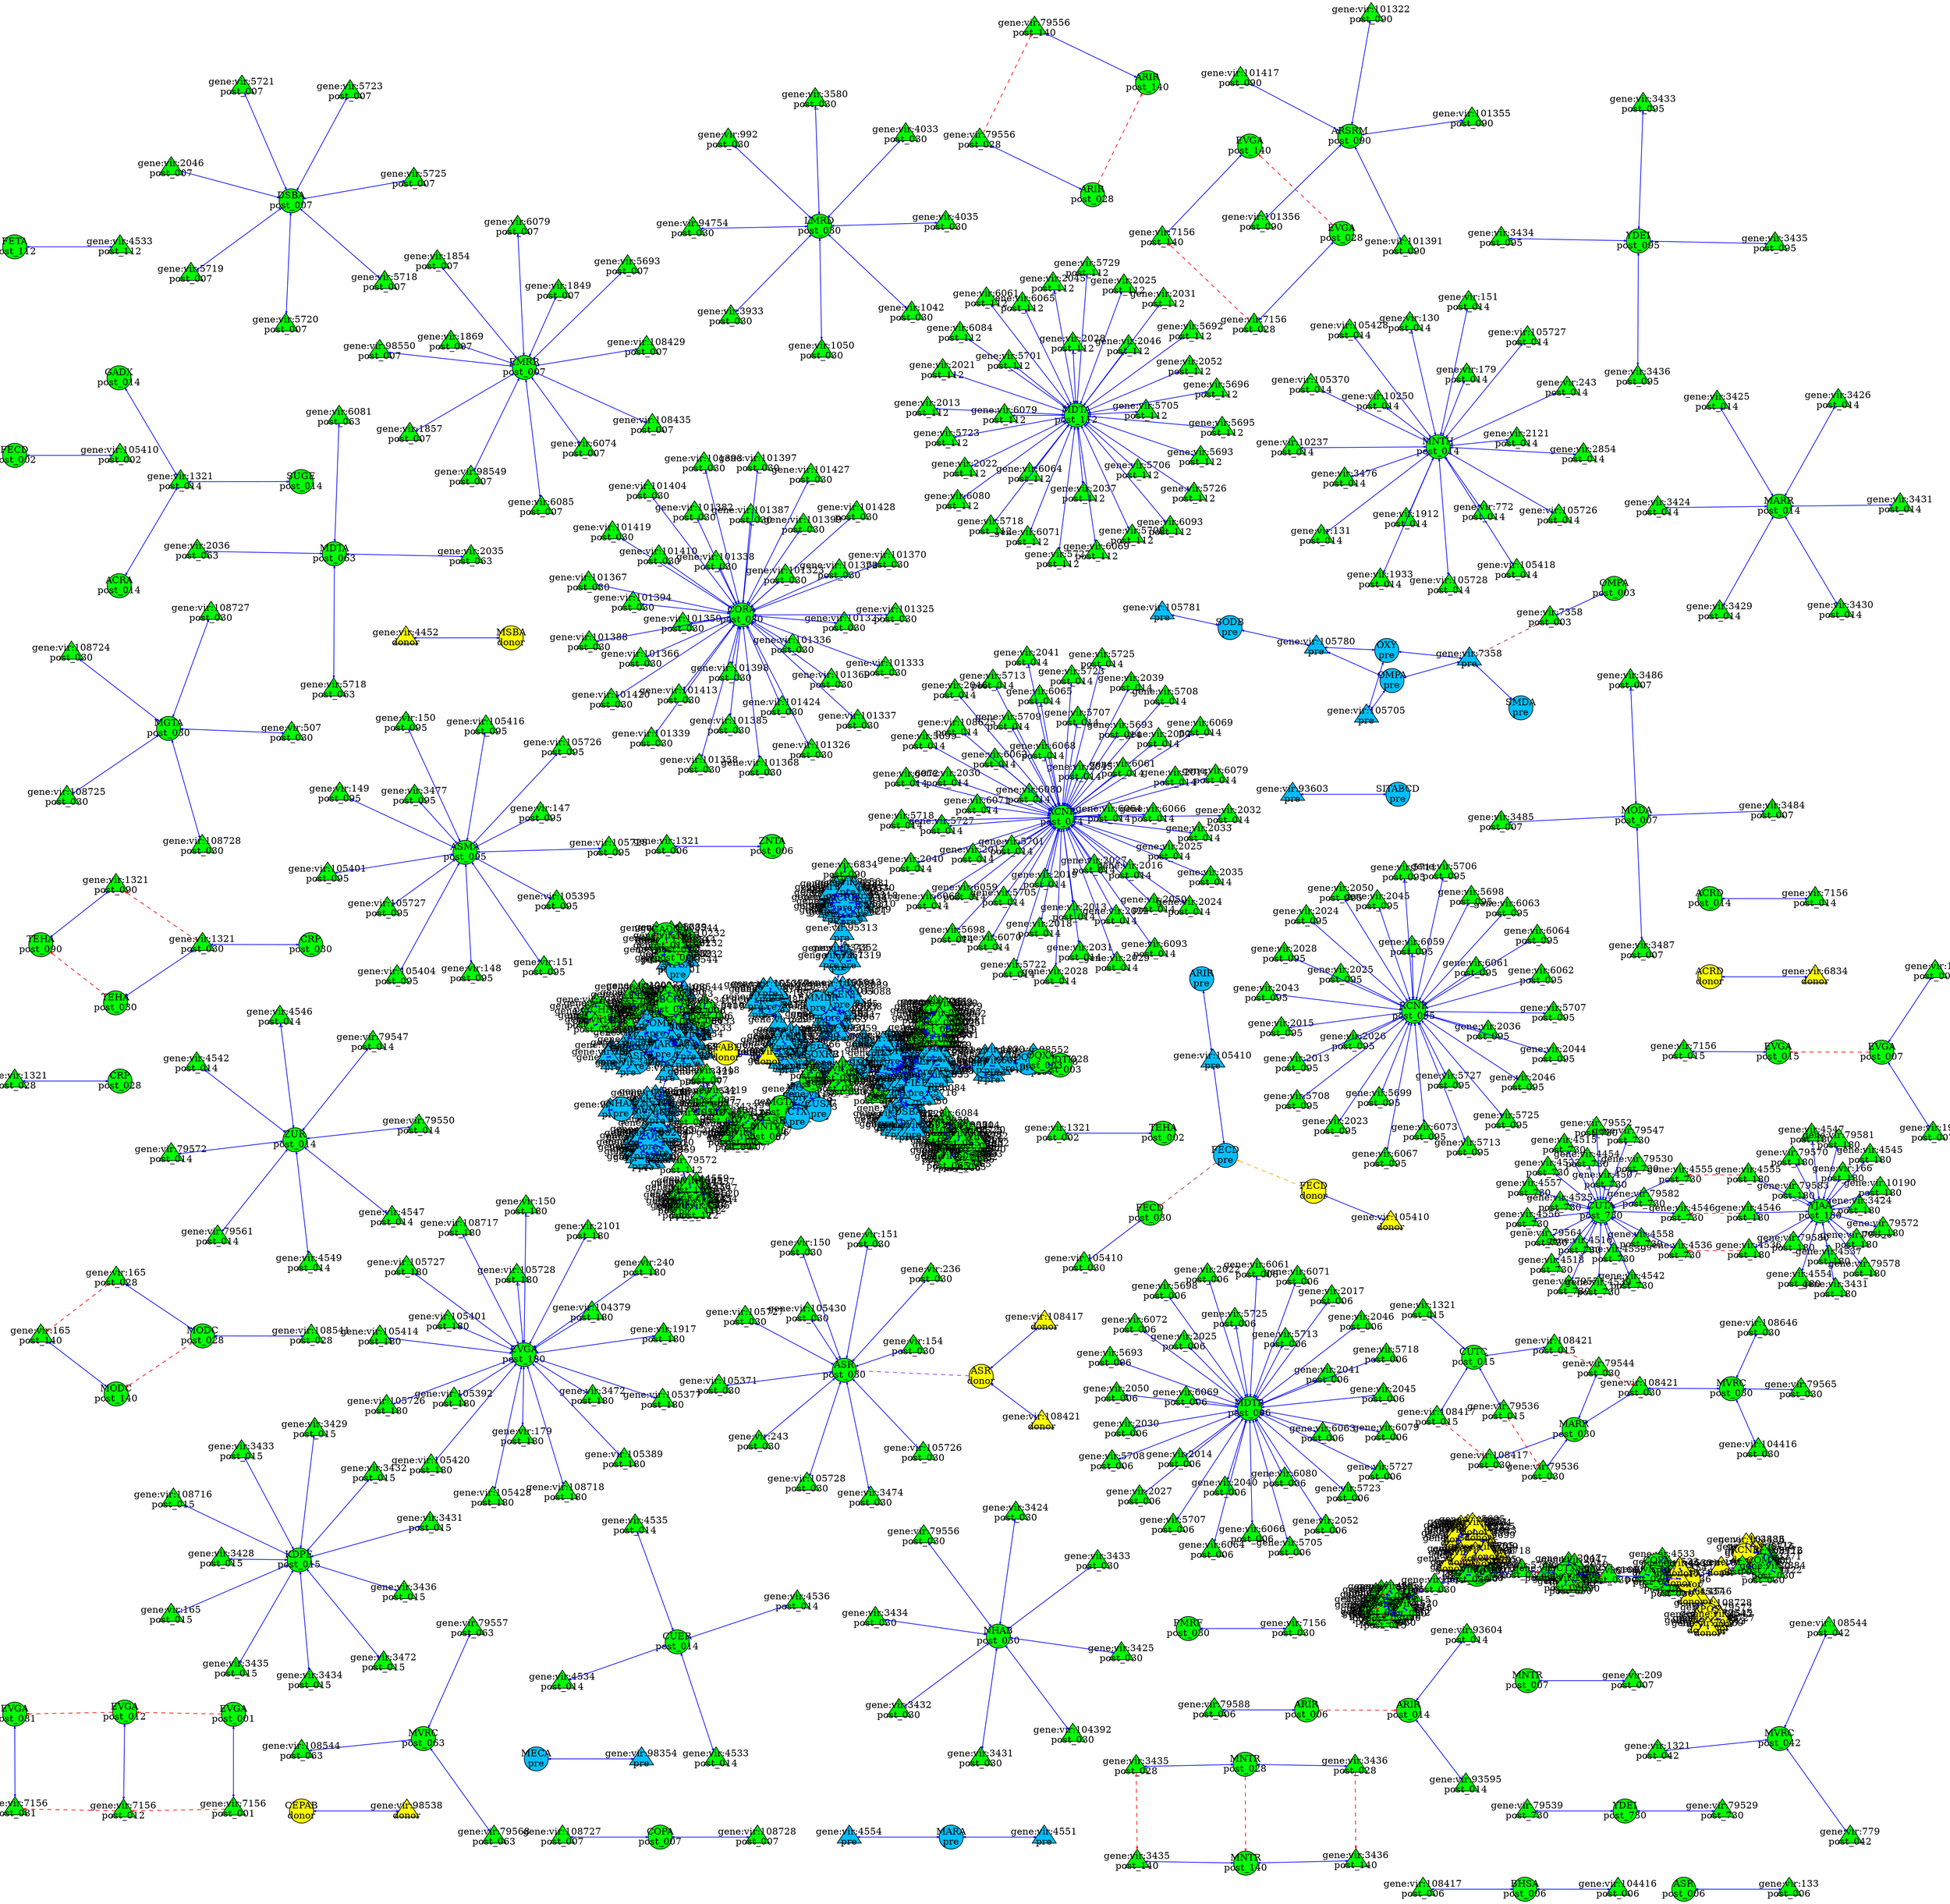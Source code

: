 digraph G {
  layout=sfdp;
  node [style=filled];
  N_4017_MGE_14 [label="gene:vir:4546\npost_014", shape=triangle, fixedsize=true, width=0.5, height=0.5, fillcolor=green]
  N_4013_MGE_14 [label="gene:vir:4542\npost_014", shape=triangle, fixedsize=true, width=0.5, height=0.5, fillcolor=green]
  N_275_ARG_14 [label="ZUR\npost_014", shape=circle, fixedsize=true, width=0.5, height=0.5, fillcolor=green]
  N_3708_MGE_0 [label="gene:vir:105031\npre", shape=triangle, fixedsize=true, width=0.5, height=0.5, fillcolor=deepskyblue]
  N_271_ARG_0 [label="ZNUA\npre", shape=circle, fixedsize=true, width=0.5, height=0.5, fillcolor=deepskyblue]
  N_269_ARG_6 [label="ZNTA\npost_006", shape=circle, fixedsize=true, width=0.5, height=0.5, fillcolor=green]
  N_4136_MGE_14 [label="gene:vir:79572\npost_014", shape=triangle, fixedsize=true, width=0.5, height=0.5, fillcolor=green]
  N_4200_MGE_30 [label="gene:vir:98552\npost_030", shape=triangle, fixedsize=true, width=0.5, height=0.5, fillcolor=green]
  N_3729_MGE_30 [label="gene:vir:105373\npost_030", shape=triangle, fixedsize=true, width=0.5, height=0.5, fillcolor=green]
  N_4027_MGE_15 [label="gene:vir:4559\npost_015", shape=triangle, fixedsize=true, width=0.5, height=0.5, fillcolor=green]
  N_266_ARG_15 [label="YODB\npost_015", shape=circle, fixedsize=true, width=0.5, height=0.5, fillcolor=green]
  N_4140_MGE_180 [label="gene:vir:79580\npost_180", shape=triangle, fixedsize=true, width=0.5, height=0.5, fillcolor=green]
  N_4023_MGE_180 [label="gene:vir:4555\npost_180", shape=triangle, fixedsize=true, width=0.5, height=0.5, fillcolor=green]
  N_4022_MGE_180 [label="gene:vir:4554\npost_180", shape=triangle, fixedsize=true, width=0.5, height=0.5, fillcolor=green]
  N_4011_MGE_180 [label="gene:vir:4537\npost_180", shape=triangle, fixedsize=true, width=0.5, height=0.5, fillcolor=green]
  N_4010_MGE_180 [label="gene:vir:4536\npost_180", shape=triangle, fixedsize=true, width=0.5, height=0.5, fillcolor=green]
  N_3916_MGE_180 [label="gene:vir:3431\npost_180", shape=triangle, fixedsize=true, width=0.5, height=0.5, fillcolor=green]
  N_3909_MGE_180 [label="gene:vir:3424\npost_180", shape=triangle, fixedsize=true, width=0.5, height=0.5, fillcolor=green]
  N_3818_MGE_180 [label="gene:vir:166\npost_180", shape=triangle, fixedsize=true, width=0.5, height=0.5, fillcolor=green]
  N_3680_MGE_180 [label="gene:vir:10190\npost_180", shape=triangle, fixedsize=true, width=0.5, height=0.5, fillcolor=green]
  N_4204_MGE_15 [label="gene:vir:98566\npost_015", shape=triangle, fixedsize=true, width=0.5, height=0.5, fillcolor=green]
  N_4176_MGE_0 [label="gene:vir:95335\npre", shape=triangle, fixedsize=true, width=0.5, height=0.5, fillcolor=deepskyblue]
  N_4143_MGE_0 [label="gene:vir:79583\npre", shape=triangle, fixedsize=true, width=0.5, height=0.5, fillcolor=deepskyblue]
  N_4140_MGE_0 [label="gene:vir:79580\npre", shape=triangle, fixedsize=true, width=0.5, height=0.5, fillcolor=deepskyblue]
  N_4134_MGE_0 [label="gene:vir:79569\npre", shape=triangle, fixedsize=true, width=0.5, height=0.5, fillcolor=deepskyblue]
  N_4123_MGE_0 [label="gene:vir:79552\npre", shape=triangle, fixedsize=true, width=0.5, height=0.5, fillcolor=deepskyblue]
  N_4107_MGE_0 [label="gene:vir:769\npre", shape=triangle, fixedsize=true, width=0.5, height=0.5, fillcolor=deepskyblue]
  N_4027_MGE_0 [label="gene:vir:4559\npre", shape=triangle, fixedsize=true, width=0.5, height=0.5, fillcolor=deepskyblue]
  N_4021_MGE_0 [label="gene:vir:4552\npre", shape=triangle, fixedsize=true, width=0.5, height=0.5, fillcolor=deepskyblue]
  N_4019_MGE_0 [label="gene:vir:4549\npre", shape=triangle, fixedsize=true, width=0.5, height=0.5, fillcolor=deepskyblue]
  N_4018_MGE_0 [label="gene:vir:4547\npre", shape=triangle, fixedsize=true, width=0.5, height=0.5, fillcolor=deepskyblue]
  N_4006_MGE_0 [label="gene:vir:4525\npre", shape=triangle, fixedsize=true, width=0.5, height=0.5, fillcolor=deepskyblue]
  N_4001_MGE_15 [label="gene:vir:4519\npost_015", shape=triangle, fixedsize=true, width=0.5, height=0.5, fillcolor=green]
  N_3997_MGE_0 [label="gene:vir:4514\npre", shape=triangle, fixedsize=true, width=0.5, height=0.5, fillcolor=deepskyblue]
  N_4068_MGE_30 [label="gene:vir:5728\npost_030", shape=triangle, fixedsize=true, width=0.5, height=0.5, fillcolor=green]
  N_3996_MGE_0 [label="gene:vir:4512\npre", shape=triangle, fixedsize=true, width=0.5, height=0.5, fillcolor=deepskyblue]
  N_264_ARG_0 [label="YJAA\npre", shape=circle, fixedsize=true, width=0.5, height=0.5, fillcolor=deepskyblue]
  N_260_ARG_730 [label="YDEI\npost_730", shape=circle, fixedsize=true, width=0.5, height=0.5, fillcolor=green]
  N_4131_MGE_0 [label="gene:vir:79565\npre", shape=triangle, fixedsize=true, width=0.5, height=0.5, fillcolor=deepskyblue]
  N_4125_MGE_0 [label="gene:vir:79556\npre", shape=triangle, fixedsize=true, width=0.5, height=0.5, fillcolor=deepskyblue]
  N_260_ARG_0 [label="YDEI\npre", shape=circle, fixedsize=true, width=0.5, height=0.5, fillcolor=deepskyblue]
  N_4028_MGE_140 [label="gene:vir:469\npost_140", shape=triangle, fixedsize=true, width=0.5, height=0.5, fillcolor=green]
  N_3794_MGE_140 [label="gene:vir:108646\npost_140", shape=triangle, fixedsize=true, width=0.5, height=0.5, fillcolor=green]
  N_3786_MGE_140 [label="gene:vir:108421\npost_140", shape=triangle, fixedsize=true, width=0.5, height=0.5, fillcolor=green]
  N_3693_MGE_140 [label="gene:vir:104392\npost_140", shape=triangle, fixedsize=true, width=0.5, height=0.5, fillcolor=green]
  N_3794_MGE_28 [label="gene:vir:108646\npost_028", shape=triangle, fixedsize=true, width=0.5, height=0.5, fillcolor=green]
  N_3786_MGE_28 [label="gene:vir:108421\npost_028", shape=triangle, fixedsize=true, width=0.5, height=0.5, fillcolor=green]
  N_4109_MGE_0 [label="gene:vir:77584\npre", shape=triangle, fixedsize=true, width=0.5, height=0.5, fillcolor=deepskyblue]
  N_3891_MGE_0 [label="gene:vir:244\npre", shape=triangle, fixedsize=true, width=0.5, height=0.5, fillcolor=deepskyblue]
  N_3887_MGE_0 [label="gene:vir:235\npre", shape=triangle, fixedsize=true, width=0.5, height=0.5, fillcolor=deepskyblue]
  N_3791_MGE_0 [label="gene:vir:108549\npre", shape=triangle, fixedsize=true, width=0.5, height=0.5, fillcolor=deepskyblue]
  N_3725_MGE_0 [label="gene:vir:105366\npre", shape=triangle, fixedsize=true, width=0.5, height=0.5, fillcolor=deepskyblue]
  N_253_ARG_0 [label="UGD\npre", shape=circle, fixedsize=true, width=0.5, height=0.5, fillcolor=deepskyblue]
  N_3807_MGE_90 [label="gene:vir:1321\npost_090", shape=triangle, fixedsize=true, width=0.5, height=0.5, fillcolor=green]
  N_233_ARG_90 [label="TEHA\npost_090", shape=circle, fixedsize=true, width=0.5, height=0.5, fillcolor=green]
  N_233_ARG_30 [label="TEHA\npost_030", shape=circle, fixedsize=true, width=0.5, height=0.5, fillcolor=green]
  N_4153_MGE_7 [label="gene:vir:93603\npost_007", shape=triangle, fixedsize=true, width=0.5, height=0.5, fillcolor=green]
  N_3998_MGE_15 [label="gene:vir:4515\npost_015", shape=triangle, fixedsize=true, width=0.5, height=0.5, fillcolor=green]
  N_4002_MGE_0 [label="gene:vir:4520\npre", shape=triangle, fixedsize=true, width=0.5, height=0.5, fillcolor=deepskyblue]
  N_4030_MGE_7 [label="gene:vir:474\npost_007", shape=triangle, fixedsize=true, width=0.5, height=0.5, fillcolor=green]
  N_4029_MGE_7 [label="gene:vir:473\npost_007", shape=triangle, fixedsize=true, width=0.5, height=0.5, fillcolor=green]
  N_4000_MGE_0 [label="gene:vir:4518\npre", shape=triangle, fixedsize=true, width=0.5, height=0.5, fillcolor=deepskyblue]
  N_4028_MGE_7 [label="gene:vir:469\npost_007", shape=triangle, fixedsize=true, width=0.5, height=0.5, fillcolor=green]
  N_3917_MGE_7 [label="gene:vir:3432\npost_007", shape=triangle, fixedsize=true, width=0.5, height=0.5, fillcolor=green]
  N_3913_MGE_7 [label="gene:vir:3428\npost_007", shape=triangle, fixedsize=true, width=0.5, height=0.5, fillcolor=green]
  N_233_ARG_7 [label="TEHA\npost_007", shape=circle, fixedsize=true, width=0.5, height=0.5, fillcolor=green]
  N_233_ARG_2 [label="TEHA\npost_002", shape=circle, fixedsize=true, width=0.5, height=0.5, fillcolor=green]
  N_233_ARG_0 [label="TEHA\npre", shape=circle, fixedsize=true, width=0.5, height=0.5, fillcolor=deepskyblue]
  N_229_ARG_14 [label="SUGE\npost_014", shape=circle, fixedsize=true, width=0.5, height=0.5, fillcolor=green]
  N_227_ARG_0 [label="SODB\npre", shape=circle, fixedsize=true, width=0.5, height=0.5, fillcolor=deepskyblue]
  N_4095_MGE_65 [label="gene:vir:6084\npost_065", shape=triangle, fixedsize=true, width=0.5, height=0.5, fillcolor=green]
  N_4083_MGE_65 [label="gene:vir:6071\npost_065", shape=triangle, fixedsize=true, width=0.5, height=0.5, fillcolor=green]
  N_4070_MGE_65 [label="gene:vir:6058\npost_065", shape=triangle, fixedsize=true, width=0.5, height=0.5, fillcolor=green]
  N_4062_MGE_65 [label="gene:vir:5721\npost_065", shape=triangle, fixedsize=true, width=0.5, height=0.5, fillcolor=green]
  N_3784_MGE_0 [label="gene:vir:105781\npre", shape=triangle, fixedsize=true, width=0.5, height=0.5, fillcolor=deepskyblue]
  N_4044_MGE_65 [label="gene:vir:5698\npost_065", shape=triangle, fixedsize=true, width=0.5, height=0.5, fillcolor=green]
  N_3868_MGE_65 [label="gene:vir:2042\npost_065", shape=triangle, fixedsize=true, width=0.5, height=0.5, fillcolor=green]
  N_3864_MGE_65 [label="gene:vir:2037\npost_065", shape=triangle, fixedsize=true, width=0.5, height=0.5, fillcolor=green]
  N_3862_MGE_65 [label="gene:vir:2035\npost_065", shape=triangle, fixedsize=true, width=0.5, height=0.5, fillcolor=green]
  N_3859_MGE_65 [label="gene:vir:2031\npost_065", shape=triangle, fixedsize=true, width=0.5, height=0.5, fillcolor=green]
  N_3851_MGE_65 [label="gene:vir:2023\npost_065", shape=triangle, fixedsize=true, width=0.5, height=0.5, fillcolor=green]
  N_3847_MGE_65 [label="gene:vir:2018\npost_065", shape=triangle, fixedsize=true, width=0.5, height=0.5, fillcolor=green]
  N_224_ARG_0 [label="SMDA\npre", shape=circle, fixedsize=true, width=0.5, height=0.5, fillcolor=deepskyblue]
  N_223_ARG_0 [label="SITABCD\npre", shape=circle, fixedsize=true, width=0.5, height=0.5, fillcolor=deepskyblue]
  N_4136_MGE_1000 [label="gene:vir:79572\ndonor", shape=triangle, fixedsize=true, width=0.5, height=0.5, fillcolor=yellow]
  N_4015_MGE_1000 [label="gene:vir:4544\ndonor", shape=triangle, fixedsize=true, width=0.5, height=0.5, fillcolor=yellow]
  N_4014_MGE_1000 [label="gene:vir:4543\ndonor", shape=triangle, fixedsize=true, width=0.5, height=0.5, fillcolor=yellow]
  N_3801_MGE_1000 [label="gene:vir:108728\ndonor", shape=triangle, fixedsize=true, width=0.5, height=0.5, fillcolor=yellow]
  N_3800_MGE_1000 [label="gene:vir:108727\ndonor", shape=triangle, fixedsize=true, width=0.5, height=0.5, fillcolor=yellow]
  N_4141_MGE_0 [label="gene:vir:79581\npre", shape=triangle, fixedsize=true, width=0.5, height=0.5, fillcolor=deepskyblue]
  N_4135_MGE_0 [label="gene:vir:79570\npre", shape=triangle, fixedsize=true, width=0.5, height=0.5, fillcolor=deepskyblue]
  N_4120_MGE_14 [label="gene:vir:79547\npost_014", shape=triangle, fixedsize=true, width=0.5, height=0.5, fillcolor=green]
  N_4128_MGE_0 [label="gene:vir:79561\npre", shape=triangle, fixedsize=true, width=0.5, height=0.5, fillcolor=deepskyblue]
  N_4128_MGE_14 [label="gene:vir:79561\npost_014", shape=triangle, fixedsize=true, width=0.5, height=0.5, fillcolor=green]
  N_4120_MGE_0 [label="gene:vir:79547\npre", shape=triangle, fixedsize=true, width=0.5, height=0.5, fillcolor=deepskyblue]
  N_4119_MGE_0 [label="gene:vir:79545\npre", shape=triangle, fixedsize=true, width=0.5, height=0.5, fillcolor=deepskyblue]
  N_4031_MGE_0 [label="gene:vir:475\npre", shape=triangle, fixedsize=true, width=0.5, height=0.5, fillcolor=deepskyblue]
  N_4029_MGE_0 [label="gene:vir:473\npre", shape=triangle, fixedsize=true, width=0.5, height=0.5, fillcolor=deepskyblue]
  N_4017_MGE_0 [label="gene:vir:4546\npre", shape=triangle, fixedsize=true, width=0.5, height=0.5, fillcolor=deepskyblue]
  N_204_ARG_0 [label="ROBA\npre", shape=circle, fixedsize=true, width=0.5, height=0.5, fillcolor=deepskyblue]
  N_4076_MGE_95 [label="gene:vir:6064\npost_095", shape=triangle, fixedsize=true, width=0.5, height=0.5, fillcolor=green]
  N_3735_MGE_0 [label="gene:vir:105392\npre", shape=triangle, fixedsize=true, width=0.5, height=0.5, fillcolor=deepskyblue]
  N_4075_MGE_95 [label="gene:vir:6063\npost_095", shape=triangle, fixedsize=true, width=0.5, height=0.5, fillcolor=green]
  N_4074_MGE_95 [label="gene:vir:6062\npost_095", shape=triangle, fixedsize=true, width=0.5, height=0.5, fillcolor=green]
  N_3733_MGE_0 [label="gene:vir:105389\npre", shape=triangle, fixedsize=true, width=0.5, height=0.5, fillcolor=deepskyblue]
  N_4073_MGE_95 [label="gene:vir:6061\npost_095", shape=triangle, fixedsize=true, width=0.5, height=0.5, fillcolor=green]
  N_4071_MGE_95 [label="gene:vir:6059\npost_095", shape=triangle, fixedsize=true, width=0.5, height=0.5, fillcolor=green]
  N_4053_MGE_95 [label="gene:vir:5711\npost_095", shape=triangle, fixedsize=true, width=0.5, height=0.5, fillcolor=green]
  N_3729_MGE_15 [label="gene:vir:105373\npost_015", shape=triangle, fixedsize=true, width=0.5, height=0.5, fillcolor=green]
  N_4049_MGE_95 [label="gene:vir:5706\npost_095", shape=triangle, fixedsize=true, width=0.5, height=0.5, fillcolor=green]
  N_4044_MGE_95 [label="gene:vir:5698\npost_095", shape=triangle, fixedsize=true, width=0.5, height=0.5, fillcolor=green]
  N_3876_MGE_95 [label="gene:vir:2050\npost_095", shape=triangle, fixedsize=true, width=0.5, height=0.5, fillcolor=green]
  N_3683_MGE_0 [label="gene:vir:10248\npre", shape=triangle, fixedsize=true, width=0.5, height=0.5, fillcolor=deepskyblue]
  N_3871_MGE_95 [label="gene:vir:2045\npost_095", shape=triangle, fixedsize=true, width=0.5, height=0.5, fillcolor=green]
  N_3853_MGE_95 [label="gene:vir:2025\npost_095", shape=triangle, fixedsize=true, width=0.5, height=0.5, fillcolor=green]
  N_3852_MGE_95 [label="gene:vir:2024\npost_095", shape=triangle, fixedsize=true, width=0.5, height=0.5, fillcolor=green]
  N_4099_MGE_14 [label="gene:vir:6093\npost_014", shape=triangle, fixedsize=true, width=0.5, height=0.5, fillcolor=green]
  N_3876_MGE_14 [label="gene:vir:2050\npost_014", shape=triangle, fixedsize=true, width=0.5, height=0.5, fillcolor=green]
  N_3857_MGE_14 [label="gene:vir:2029\npost_014", shape=triangle, fixedsize=true, width=0.5, height=0.5, fillcolor=green]
  N_3850_MGE_14 [label="gene:vir:2022\npost_014", shape=triangle, fixedsize=true, width=0.5, height=0.5, fillcolor=green]
  N_3848_MGE_14 [label="gene:vir:2019\npost_014", shape=triangle, fixedsize=true, width=0.5, height=0.5, fillcolor=green]
  N_3847_MGE_14 [label="gene:vir:2018\npost_014", shape=triangle, fixedsize=true, width=0.5, height=0.5, fillcolor=green]
  N_3842_MGE_14 [label="gene:vir:2013\npost_014", shape=triangle, fixedsize=true, width=0.5, height=0.5, fillcolor=green]
  N_202_ARG_14 [label="RCNR\npost_014", shape=circle, fixedsize=true, width=0.5, height=0.5, fillcolor=green]
  N_3922_MGE_1000 [label="gene:vir:3472\ndonor", shape=triangle, fixedsize=true, width=0.5, height=0.5, fillcolor=yellow]
  N_3898_MGE_1000 [label="gene:vir:3271\ndonor", shape=triangle, fixedsize=true, width=0.5, height=0.5, fillcolor=yellow]
  N_3895_MGE_1000 [label="gene:vir:2883\ndonor", shape=triangle, fixedsize=true, width=0.5, height=0.5, fillcolor=yellow]
  N_3795_MGE_1000 [label="gene:vir:108716\ndonor", shape=triangle, fixedsize=true, width=0.5, height=0.5, fillcolor=yellow]
  N_3703_MGE_1000 [label="gene:vir:104426\ndonor", shape=triangle, fixedsize=true, width=0.5, height=0.5, fillcolor=yellow]
  N_202_ARG_1000 [label="RCNR\ndonor", shape=circle, fixedsize=true, width=0.5, height=0.5, fillcolor=yellow]
  N_3720_MGE_0 [label="gene:vir:105067\npre", shape=triangle, fixedsize=true, width=0.5, height=0.5, fillcolor=deepskyblue]
  N_3718_MGE_0 [label="gene:vir:105063\npre", shape=triangle, fixedsize=true, width=0.5, height=0.5, fillcolor=deepskyblue]
  N_3715_MGE_0 [label="gene:vir:105050\npre", shape=triangle, fixedsize=true, width=0.5, height=0.5, fillcolor=deepskyblue]
  N_3712_MGE_0 [label="gene:vir:105041\npre", shape=triangle, fixedsize=true, width=0.5, height=0.5, fillcolor=deepskyblue]
  N_3709_MGE_0 [label="gene:vir:105035\npre", shape=triangle, fixedsize=true, width=0.5, height=0.5, fillcolor=deepskyblue]
  N_177_ARG_0 [label="OQXB\npre", shape=circle, fixedsize=true, width=0.5, height=0.5, fillcolor=deepskyblue]
  N_4200_MGE_0 [label="gene:vir:98552\npre", shape=triangle, fixedsize=true, width=0.5, height=0.5, fillcolor=deepskyblue]
  N_4106_MGE_0 [label="gene:vir:7358\npre", shape=triangle, fixedsize=true, width=0.5, height=0.5, fillcolor=deepskyblue]
  N_3807_MGE_6 [label="gene:vir:1321\npost_006", shape=triangle, fixedsize=true, width=0.5, height=0.5, fillcolor=green]
  N_3783_MGE_0 [label="gene:vir:105780\npre", shape=triangle, fixedsize=true, width=0.5, height=0.5, fillcolor=deepskyblue]
  N_171_ARG_0 [label="OMPA\npre", shape=circle, fixedsize=true, width=0.5, height=0.5, fillcolor=deepskyblue]
  N_4196_MGE_0 [label="gene:vir:98537\npre", shape=triangle, fixedsize=true, width=0.5, height=0.5, fillcolor=deepskyblue]
  N_3825_MGE_0 [label="gene:vir:1849\npre", shape=triangle, fixedsize=true, width=0.5, height=0.5, fillcolor=deepskyblue]
  N_3824_MGE_0 [label="gene:vir:1845\npre", shape=triangle, fixedsize=true, width=0.5, height=0.5, fillcolor=deepskyblue]
  N_4125_MGE_30 [label="gene:vir:79556\npost_030", shape=triangle, fixedsize=true, width=0.5, height=0.5, fillcolor=green]
  N_3855_MGE_14 [label="gene:vir:2027\npost_014", shape=triangle, fixedsize=true, width=0.5, height=0.5, fillcolor=green]
  N_3919_MGE_30 [label="gene:vir:3434\npost_030", shape=triangle, fixedsize=true, width=0.5, height=0.5, fillcolor=green]
  N_3853_MGE_14 [label="gene:vir:2025\npost_014", shape=triangle, fixedsize=true, width=0.5, height=0.5, fillcolor=green]
  N_3917_MGE_30 [label="gene:vir:3432\npost_030", shape=triangle, fixedsize=true, width=0.5, height=0.5, fillcolor=green]
  N_3852_MGE_14 [label="gene:vir:2024\npost_014", shape=triangle, fixedsize=true, width=0.5, height=0.5, fillcolor=green]
  N_3916_MGE_30 [label="gene:vir:3431\npost_030", shape=triangle, fixedsize=true, width=0.5, height=0.5, fillcolor=green]
  N_3845_MGE_14 [label="gene:vir:2016\npost_014", shape=triangle, fixedsize=true, width=0.5, height=0.5, fillcolor=green]
  N_3909_MGE_30 [label="gene:vir:3424\npost_030", shape=triangle, fixedsize=true, width=0.5, height=0.5, fillcolor=green]
  N_3857_MGE_65 [label="gene:vir:2029\npost_065", shape=triangle, fixedsize=true, width=0.5, height=0.5, fillcolor=green]
  N_3693_MGE_30 [label="gene:vir:104392\npost_030", shape=triangle, fixedsize=true, width=0.5, height=0.5, fillcolor=green]
  N_3914_MGE_7 [label="gene:vir:3429\npost_007", shape=triangle, fixedsize=true, width=0.5, height=0.5, fillcolor=green]
  N_162_ARG_7 [label="NHAA\npost_007", shape=circle, fixedsize=true, width=0.5, height=0.5, fillcolor=green]
  N_4138_MGE_0 [label="gene:vir:79577\npre", shape=triangle, fixedsize=true, width=0.5, height=0.5, fillcolor=deepskyblue]
  N_4204_MGE_30 [label="gene:vir:98566\npost_030", shape=triangle, fixedsize=true, width=0.5, height=0.5, fillcolor=green]
  N_4116_MGE_0 [label="gene:vir:79542\npre", shape=triangle, fixedsize=true, width=0.5, height=0.5, fillcolor=deepskyblue]
  N_3869_MGE_95 [label="gene:vir:2043\npost_095", shape=triangle, fixedsize=true, width=0.5, height=0.5, fillcolor=green]
  N_3681_MGE_0 [label="gene:vir:10232\npre", shape=triangle, fixedsize=true, width=0.5, height=0.5, fillcolor=deepskyblue]
  N_161_ARG_81 [label="NFSA\npost_081", shape=circle, fixedsize=true, width=0.5, height=0.5, fillcolor=green]
  N_194_ARG_0 [label="PSTS\npre", shape=circle, fixedsize=true, width=0.5, height=0.5, fillcolor=deepskyblue]
  N_4177_MGE_0 [label="gene:vir:95339\npre", shape=triangle, fixedsize=true, width=0.5, height=0.5, fillcolor=deepskyblue]
  N_3834_MGE_0 [label="gene:vir:1915\npre", shape=triangle, fixedsize=true, width=0.5, height=0.5, fillcolor=deepskyblue]
  N_161_ARG_1 [label="NFSA\npost_001", shape=circle, fixedsize=true, width=0.5, height=0.5, fillcolor=green]
  N_4133_MGE_63 [label="gene:vir:79568\npost_063", shape=triangle, fixedsize=true, width=0.5, height=0.5, fillcolor=green]
  N_4126_MGE_63 [label="gene:vir:79557\npost_063", shape=triangle, fixedsize=true, width=0.5, height=0.5, fillcolor=green]
  N_4111_MGE_42 [label="gene:vir:779\npost_042", shape=triangle, fixedsize=true, width=0.5, height=0.5, fillcolor=green]
  N_3794_MGE_30 [label="gene:vir:108646\npost_030", shape=triangle, fixedsize=true, width=0.5, height=0.5, fillcolor=green]
  N_4007_MGE_0 [label="gene:vir:4533\npre", shape=triangle, fixedsize=true, width=0.5, height=0.5, fillcolor=deepskyblue]
  N_3918_MGE_0 [label="gene:vir:3433\npre", shape=triangle, fixedsize=true, width=0.5, height=0.5, fillcolor=deepskyblue]
  N_3920_MGE_7 [label="gene:vir:3435\npost_007", shape=triangle, fixedsize=true, width=0.5, height=0.5, fillcolor=green]
  N_3916_MGE_0 [label="gene:vir:3431\npre", shape=triangle, fixedsize=true, width=0.5, height=0.5, fillcolor=deepskyblue]
  N_3794_MGE_7 [label="gene:vir:108646\npost_007", shape=triangle, fixedsize=true, width=0.5, height=0.5, fillcolor=green]
  N_3790_MGE_0 [label="gene:vir:108544\npre", shape=triangle, fixedsize=true, width=0.5, height=0.5, fillcolor=deepskyblue]
  N_155_ARG_1000 [label="MSBA\ndonor", shape=circle, fixedsize=true, width=0.5, height=0.5, fillcolor=yellow]
  N_3737_MGE_0 [label="gene:vir:105399\npre", shape=triangle, fixedsize=true, width=0.5, height=0.5, fillcolor=deepskyblue]
  N_3817_MGE_28 [label="gene:vir:165\npost_028", shape=triangle, fixedsize=true, width=0.5, height=0.5, fillcolor=green]
  N_4047_MGE_65 [label="gene:vir:5704\npost_065", shape=triangle, fixedsize=true, width=0.5, height=0.5, fillcolor=green]
  N_3787_MGE_0 [label="gene:vir:108429\npre", shape=triangle, fixedsize=true, width=0.5, height=0.5, fillcolor=deepskyblue]
  N_4136_MGE_112 [label="gene:vir:79572\npost_112", shape=triangle, fixedsize=true, width=0.5, height=0.5, fillcolor=green]
  N_3707_MGE_0 [label="gene:vir:105028\npre", shape=triangle, fixedsize=true, width=0.5, height=0.5, fillcolor=deepskyblue]
  N_4027_MGE_112 [label="gene:vir:4559\npost_112", shape=triangle, fixedsize=true, width=0.5, height=0.5, fillcolor=green]
  N_4025_MGE_112 [label="gene:vir:4557\npost_112", shape=triangle, fixedsize=true, width=0.5, height=0.5, fillcolor=green]
  N_3844_MGE_95 [label="gene:vir:2015\npost_095", shape=triangle, fixedsize=true, width=0.5, height=0.5, fillcolor=green]
  N_4024_MGE_112 [label="gene:vir:4556\npost_112", shape=triangle, fixedsize=true, width=0.5, height=0.5, fillcolor=green]
  N_3854_MGE_95 [label="gene:vir:2026\npost_095", shape=triangle, fixedsize=true, width=0.5, height=0.5, fillcolor=green]
  N_4018_MGE_112 [label="gene:vir:4547\npost_112", shape=triangle, fixedsize=true, width=0.5, height=0.5, fillcolor=green]
  N_3856_MGE_95 [label="gene:vir:2028\npost_095", shape=triangle, fixedsize=true, width=0.5, height=0.5, fillcolor=green]
  N_4012_MGE_112 [label="gene:vir:4539\npost_112", shape=triangle, fixedsize=true, width=0.5, height=0.5, fillcolor=green]
  N_3863_MGE_95 [label="gene:vir:2036\npost_095", shape=triangle, fixedsize=true, width=0.5, height=0.5, fillcolor=green]
  N_4011_MGE_112 [label="gene:vir:4537\npost_112", shape=triangle, fixedsize=true, width=0.5, height=0.5, fillcolor=green]
  N_4010_MGE_112 [label="gene:vir:4536\npost_112", shape=triangle, fixedsize=true, width=0.5, height=0.5, fillcolor=green]
  N_3790_MGE_42 [label="gene:vir:108544\npost_042", shape=triangle, fixedsize=true, width=0.5, height=0.5, fillcolor=green]
  N_4006_MGE_112 [label="gene:vir:4525\npost_112", shape=triangle, fixedsize=true, width=0.5, height=0.5, fillcolor=green]
  N_4004_MGE_112 [label="gene:vir:4522\npost_112", shape=triangle, fixedsize=true, width=0.5, height=0.5, fillcolor=green]
  N_3870_MGE_95 [label="gene:vir:2044\npost_095", shape=triangle, fixedsize=true, width=0.5, height=0.5, fillcolor=green]
  N_4002_MGE_112 [label="gene:vir:4520\npost_112", shape=triangle, fixedsize=true, width=0.5, height=0.5, fillcolor=green]
  N_4000_MGE_112 [label="gene:vir:4518\npost_112", shape=triangle, fixedsize=true, width=0.5, height=0.5, fillcolor=green]
  N_226_ARG_65 [label="SODA\npost_065", shape=circle, fixedsize=true, width=0.5, height=0.5, fillcolor=green]
  N_3998_MGE_112 [label="gene:vir:4515\npost_112", shape=triangle, fixedsize=true, width=0.5, height=0.5, fillcolor=green]
  N_3991_MGE_112 [label="gene:vir:4507\npost_112", shape=triangle, fixedsize=true, width=0.5, height=0.5, fillcolor=green]
  N_3986_MGE_112 [label="gene:vir:4454\npost_112", shape=triangle, fixedsize=true, width=0.5, height=0.5, fillcolor=green]
  N_151_ARG_112 [label="MODA\npost_112", shape=circle, fixedsize=true, width=0.5, height=0.5, fillcolor=green]
  N_3928_MGE_7 [label="gene:vir:3486\npost_007", shape=triangle, fixedsize=true, width=0.5, height=0.5, fillcolor=green]
  N_3915_MGE_0 [label="gene:vir:3430\npre", shape=triangle, fixedsize=true, width=0.5, height=0.5, fillcolor=deepskyblue]
  N_3927_MGE_7 [label="gene:vir:3485\npost_007", shape=triangle, fixedsize=true, width=0.5, height=0.5, fillcolor=green]
  N_162_ARG_0 [label="NHAA\npre", shape=circle, fixedsize=true, width=0.5, height=0.5, fillcolor=deepskyblue]
  N_4145_MGE_0 [label="gene:vir:798\npre", shape=triangle, fixedsize=true, width=0.5, height=0.5, fillcolor=deepskyblue]
  N_3918_MGE_30 [label="gene:vir:3433\npost_030", shape=triangle, fixedsize=true, width=0.5, height=0.5, fillcolor=green]
  N_3894_MGE_0 [label="gene:vir:2876\npre", shape=triangle, fixedsize=true, width=0.5, height=0.5, fillcolor=deepskyblue]
  N_3862_MGE_14 [label="gene:vir:2035\npost_014", shape=triangle, fixedsize=true, width=0.5, height=0.5, fillcolor=green]
  N_3886_MGE_0 [label="gene:vir:229\npre", shape=triangle, fixedsize=true, width=0.5, height=0.5, fillcolor=deepskyblue]
  N_3861_MGE_14 [label="gene:vir:2033\npost_014", shape=triangle, fixedsize=true, width=0.5, height=0.5, fillcolor=green]
  N_3885_MGE_0 [label="gene:vir:228\npre", shape=triangle, fixedsize=true, width=0.5, height=0.5, fillcolor=deepskyblue]
  N_3860_MGE_14 [label="gene:vir:2032\npost_014", shape=triangle, fixedsize=true, width=0.5, height=0.5, fillcolor=green]
  N_3884_MGE_0 [label="gene:vir:221\npre", shape=triangle, fixedsize=true, width=0.5, height=0.5, fillcolor=deepskyblue]
  N_4069_MGE_65 [label="gene:vir:5729\npost_065", shape=triangle, fixedsize=true, width=0.5, height=0.5, fillcolor=green]
  N_3809_MGE_0 [label="gene:vir:137\npre", shape=triangle, fixedsize=true, width=0.5, height=0.5, fillcolor=deepskyblue]
  N_3726_MGE_0 [label="gene:vir:105367\npre", shape=triangle, fixedsize=true, width=0.5, height=0.5, fillcolor=deepskyblue]
  N_151_ARG_0 [label="MODA\npre", shape=circle, fixedsize=true, width=0.5, height=0.5, fillcolor=deepskyblue]
  N_4017_MGE_180 [label="gene:vir:4546\npost_180", shape=triangle, fixedsize=true, width=0.5, height=0.5, fillcolor=green]
  N_229_ARG_0 [label="SUGE\npre", shape=circle, fixedsize=true, width=0.5, height=0.5, fillcolor=deepskyblue]
  N_3921_MGE_140 [label="gene:vir:3436\npost_140", shape=triangle, fixedsize=true, width=0.5, height=0.5, fillcolor=green]
  N_4101_MGE_30 [label="gene:vir:7156\npost_030", shape=triangle, fixedsize=true, width=0.5, height=0.5, fillcolor=green]
  N_4016_MGE_180 [label="gene:vir:4545\npost_180", shape=triangle, fixedsize=true, width=0.5, height=0.5, fillcolor=green]
  N_228_ARG_0 [label="SOXRB\npre", shape=circle, fixedsize=true, width=0.5, height=0.5, fillcolor=deepskyblue]
  N_3920_MGE_140 [label="gene:vir:3435\npost_140", shape=triangle, fixedsize=true, width=0.5, height=0.5, fillcolor=green]
  N_3843_MGE_14 [label="gene:vir:2014\npost_014", shape=triangle, fixedsize=true, width=0.5, height=0.5, fillcolor=green]
  N_3879_MGE_7 [label="gene:vir:209\npost_007", shape=triangle, fixedsize=true, width=0.5, height=0.5, fillcolor=green]
  N_4121_MGE_1000 [label="gene:vir:79550\ndonor", shape=triangle, fixedsize=true, width=0.5, height=0.5, fillcolor=yellow]
  N_150_ARG_7 [label="MNTR\npost_007", shape=circle, fixedsize=true, width=0.5, height=0.5, fillcolor=green]
  N_3804_MGE_30 [label="gene:vir:129\npost_030", shape=triangle, fixedsize=true, width=0.5, height=0.5, fillcolor=green]
  N_3820_MGE_14 [label="gene:vir:179\npost_014", shape=triangle, fixedsize=true, width=0.5, height=0.5, fillcolor=green]
  N_3814_MGE_14 [label="gene:vir:151\npost_014", shape=triangle, fixedsize=true, width=0.5, height=0.5, fillcolor=green]
  N_3805_MGE_14 [label="gene:vir:130\npost_014", shape=triangle, fixedsize=true, width=0.5, height=0.5, fillcolor=green]
  N_3837_MGE_0 [label="gene:vir:1921\npre", shape=triangle, fixedsize=true, width=0.5, height=0.5, fillcolor=deepskyblue]
  N_3781_MGE_14 [label="gene:vir:105727\npost_014", shape=triangle, fixedsize=true, width=0.5, height=0.5, fillcolor=green]
  N_3738_MGE_0 [label="gene:vir:105401\npre", shape=triangle, fixedsize=true, width=0.5, height=0.5, fillcolor=deepskyblue]
  N_3746_MGE_14 [label="gene:vir:105428\npost_014", shape=triangle, fixedsize=true, width=0.5, height=0.5, fillcolor=green]
  N_3727_MGE_14 [label="gene:vir:105370\npost_014", shape=triangle, fixedsize=true, width=0.5, height=0.5, fillcolor=green]
  N_3872_MGE_95 [label="gene:vir:2046\npost_095", shape=triangle, fixedsize=true, width=0.5, height=0.5, fillcolor=green]
  N_3684_MGE_14 [label="gene:vir:10250\npost_014", shape=triangle, fixedsize=true, width=0.5, height=0.5, fillcolor=green]
  N_3682_MGE_14 [label="gene:vir:10237\npost_014", shape=triangle, fixedsize=true, width=0.5, height=0.5, fillcolor=green]
  N_3869_MGE_0 [label="gene:vir:2043\npre", shape=triangle, fixedsize=true, width=0.5, height=0.5, fillcolor=deepskyblue]
  N_148_ARG_30 [label="MNTH\npost_030", shape=circle, fixedsize=true, width=0.5, height=0.5, fillcolor=green]
  N_148_ARG_0 [label="MNTH\npre", shape=circle, fixedsize=true, width=0.5, height=0.5, fillcolor=deepskyblue]
  N_3800_MGE_30 [label="gene:vir:108727\npost_030", shape=triangle, fixedsize=true, width=0.5, height=0.5, fillcolor=green]
  N_4050_MGE_95 [label="gene:vir:5707\npost_095", shape=triangle, fixedsize=true, width=0.5, height=0.5, fillcolor=green]
  N_3798_MGE_30 [label="gene:vir:108724\npost_030", shape=triangle, fixedsize=true, width=0.5, height=0.5, fillcolor=green]
  N_4018_MGE_180 [label="gene:vir:4547\npost_180", shape=triangle, fixedsize=true, width=0.5, height=0.5, fillcolor=green]
  N_146_ARG_30 [label="MGTA\npost_030", shape=circle, fixedsize=true, width=0.5, height=0.5, fillcolor=green]
  N_4038_MGE_0 [label="gene:vir:513\npre", shape=triangle, fixedsize=true, width=0.5, height=0.5, fillcolor=deepskyblue]
  N_158_ARG_42 [label="MVRC\npost_042", shape=circle, fixedsize=true, width=0.5, height=0.5, fillcolor=green]
  N_4037_MGE_0 [label="gene:vir:508\npre", shape=triangle, fixedsize=true, width=0.5, height=0.5, fillcolor=deepskyblue]
  N_146_ARG_7 [label="MGTA\npost_007", shape=circle, fixedsize=true, width=0.5, height=0.5, fillcolor=green]
  N_158_ARG_0 [label="MVRC\npre", shape=circle, fixedsize=true, width=0.5, height=0.5, fillcolor=deepskyblue]
  N_146_ARG_3 [label="MGTA\npost_003", shape=circle, fixedsize=true, width=0.5, height=0.5, fillcolor=green]
  N_4195_MGE_0 [label="gene:vir:98354\npre", shape=triangle, fixedsize=true, width=0.5, height=0.5, fillcolor=deepskyblue]
  N_3851_MGE_95 [label="gene:vir:2023\npost_095", shape=triangle, fixedsize=true, width=0.5, height=0.5, fillcolor=green]
  N_3807_MGE_42 [label="gene:vir:1321\npost_042", shape=triangle, fixedsize=true, width=0.5, height=0.5, fillcolor=green]
  N_4023_MGE_112 [label="gene:vir:4555\npost_112", shape=triangle, fixedsize=true, width=0.5, height=0.5, fillcolor=green]
  N_3707_MGE_3 [label="gene:vir:105028\npost_003", shape=triangle, fixedsize=true, width=0.5, height=0.5, fillcolor=green]
  N_151_ARG_7 [label="MODA\npost_007", shape=circle, fixedsize=true, width=0.5, height=0.5, fillcolor=green]
  N_135_ARG_3 [label="MDTK\npost_003", shape=circle, fixedsize=true, width=0.5, height=0.5, fillcolor=green]
  N_4132_MGE_0 [label="gene:vir:79567\npre", shape=triangle, fixedsize=true, width=0.5, height=0.5, fillcolor=deepskyblue]
  N_146_ARG_0 [label="MGTA\npre", shape=circle, fixedsize=true, width=0.5, height=0.5, fillcolor=deepskyblue]
  N_4121_MGE_14 [label="gene:vir:79550\npost_014", shape=triangle, fixedsize=true, width=0.5, height=0.5, fillcolor=green]
  N_4129_MGE_0 [label="gene:vir:79562\npre", shape=triangle, fixedsize=true, width=0.5, height=0.5, fillcolor=deepskyblue]
  N_4127_MGE_0 [label="gene:vir:79559\npre", shape=triangle, fixedsize=true, width=0.5, height=0.5, fillcolor=deepskyblue]
  N_4027_MGE_30 [label="gene:vir:4559\npost_030", shape=triangle, fixedsize=true, width=0.5, height=0.5, fillcolor=green]
  N_4035_MGE_0 [label="gene:vir:499\npre", shape=triangle, fixedsize=true, width=0.5, height=0.5, fillcolor=deepskyblue]
  N_4091_MGE_14 [label="gene:vir:6079\npost_014", shape=triangle, fixedsize=true, width=0.5, height=0.5, fillcolor=green]
  N_4059_MGE_6 [label="gene:vir:5718\npost_006", shape=triangle, fixedsize=true, width=0.5, height=0.5, fillcolor=green]
  N_3840_MGE_14 [label="gene:vir:1933\npost_014", shape=triangle, fixedsize=true, width=0.5, height=0.5, fillcolor=green]
  N_3872_MGE_6 [label="gene:vir:2046\npost_006", shape=triangle, fixedsize=true, width=0.5, height=0.5, fillcolor=green]
  N_3871_MGE_6 [label="gene:vir:2045\npost_006", shape=triangle, fixedsize=true, width=0.5, height=0.5, fillcolor=green]
  N_3867_MGE_6 [label="gene:vir:2041\npost_006", shape=triangle, fixedsize=true, width=0.5, height=0.5, fillcolor=green]
  N_3876_MGE_0 [label="gene:vir:2050\npre", shape=triangle, fixedsize=true, width=0.5, height=0.5, fillcolor=deepskyblue]
  N_152_ARG_140 [label="MODC\npost_140", shape=circle, fixedsize=true, width=0.5, height=0.5, fillcolor=green]
  N_3878_MGE_14 [label="gene:vir:2052\npost_014", shape=triangle, fixedsize=true, width=0.5, height=0.5, fillcolor=green]
  N_150_ARG_140 [label="MNTR\npost_140", shape=circle, fixedsize=true, width=0.5, height=0.5, fillcolor=green]
  N_3870_MGE_0 [label="gene:vir:2044\npre", shape=triangle, fixedsize=true, width=0.5, height=0.5, fillcolor=deepskyblue]
  N_3846_MGE_6 [label="gene:vir:2017\npost_006", shape=triangle, fixedsize=true, width=0.5, height=0.5, fillcolor=green]
  N_133_ARG_6 [label="MDTB\npost_006", shape=circle, fixedsize=true, width=0.5, height=0.5, fillcolor=green]
  N_4105_MGE_0 [label="gene:vir:7352\npre", shape=triangle, fixedsize=true, width=0.5, height=0.5, fillcolor=deepskyblue]
  N_4103_MGE_0 [label="gene:vir:7343\npre", shape=triangle, fixedsize=true, width=0.5, height=0.5, fillcolor=deepskyblue]
  N_4120_MGE_1000 [label="gene:vir:79547\ndonor", shape=triangle, fixedsize=true, width=0.5, height=0.5, fillcolor=yellow]
  N_133_ARG_0 [label="MDTB\npre", shape=circle, fixedsize=true, width=0.5, height=0.5, fillcolor=deepskyblue]
  N_4099_MGE_112 [label="gene:vir:6093\npost_112", shape=triangle, fixedsize=true, width=0.5, height=0.5, fillcolor=green]
  N_3878_MGE_65 [label="gene:vir:2052\npost_065", shape=triangle, fixedsize=true, width=0.5, height=0.5, fillcolor=green]
  N_4066_MGE_112 [label="gene:vir:5726\npost_112", shape=triangle, fixedsize=true, width=0.5, height=0.5, fillcolor=green]
  N_4052_MGE_112 [label="gene:vir:5709\npost_112", shape=triangle, fixedsize=true, width=0.5, height=0.5, fillcolor=green]
  N_3861_MGE_65 [label="gene:vir:2033\npost_065", shape=triangle, fixedsize=true, width=0.5, height=0.5, fillcolor=green]
  N_4049_MGE_112 [label="gene:vir:5706\npost_112", shape=triangle, fixedsize=true, width=0.5, height=0.5, fillcolor=green]
  N_3860_MGE_65 [label="gene:vir:2032\npost_065", shape=triangle, fixedsize=true, width=0.5, height=0.5, fillcolor=green]
  N_4048_MGE_112 [label="gene:vir:5705\npost_112", shape=triangle, fixedsize=true, width=0.5, height=0.5, fillcolor=green]
  N_4043_MGE_112 [label="gene:vir:5696\npost_112", shape=triangle, fixedsize=true, width=0.5, height=0.5, fillcolor=green]
  N_4042_MGE_112 [label="gene:vir:5695\npost_112", shape=triangle, fixedsize=true, width=0.5, height=0.5, fillcolor=green]
  N_4041_MGE_112 [label="gene:vir:5693\npost_112", shape=triangle, fixedsize=true, width=0.5, height=0.5, fillcolor=green]
  N_3852_MGE_65 [label="gene:vir:2024\npost_065", shape=triangle, fixedsize=true, width=0.5, height=0.5, fillcolor=green]
  N_4040_MGE_112 [label="gene:vir:5692\npost_112", shape=triangle, fixedsize=true, width=0.5, height=0.5, fillcolor=green]
  N_3806_MGE_14 [label="gene:vir:131\npost_014", shape=triangle, fixedsize=true, width=0.5, height=0.5, fillcolor=green]
  N_3878_MGE_112 [label="gene:vir:2052\npost_112", shape=triangle, fixedsize=true, width=0.5, height=0.5, fillcolor=green]
  N_3872_MGE_112 [label="gene:vir:2046\npost_112", shape=triangle, fixedsize=true, width=0.5, height=0.5, fillcolor=green]
  N_3859_MGE_112 [label="gene:vir:2031\npost_112", shape=triangle, fixedsize=true, width=0.5, height=0.5, fillcolor=green]
  N_4041_MGE_65 [label="gene:vir:5693\npost_065", shape=triangle, fixedsize=true, width=0.5, height=0.5, fillcolor=green]
  N_3853_MGE_112 [label="gene:vir:2025\npost_112", shape=triangle, fixedsize=true, width=0.5, height=0.5, fillcolor=green]
  N_132_ARG_112 [label="MDTA\npost_112", shape=circle, fixedsize=true, width=0.5, height=0.5, fillcolor=green]
  N_260_ARG_95 [label="YDEI\npost_095", shape=circle, fixedsize=true, width=0.5, height=0.5, fillcolor=green]
  N_132_ARG_63 [label="MDTA\npost_063", shape=circle, fixedsize=true, width=0.5, height=0.5, fillcolor=green]
  N_4078_MGE_0 [label="gene:vir:6066\npre", shape=triangle, fixedsize=true, width=0.5, height=0.5, fillcolor=deepskyblue]
  N_4081_MGE_14 [label="gene:vir:6069\npost_014", shape=triangle, fixedsize=true, width=0.5, height=0.5, fillcolor=green]
  N_4041_MGE_0 [label="gene:vir:5693\npre", shape=triangle, fixedsize=true, width=0.5, height=0.5, fillcolor=deepskyblue]
  N_4119_MGE_1000 [label="gene:vir:79545\ndonor", shape=triangle, fixedsize=true, width=0.5, height=0.5, fillcolor=yellow]
  N_132_ARG_0 [label="MDTA\npre", shape=circle, fixedsize=true, width=0.5, height=0.5, fillcolor=deepskyblue]
  N_158_ARG_63 [label="MVRC\npost_063", shape=circle, fixedsize=true, width=0.5, height=0.5, fillcolor=green]
  N_4041_MGE_14 [label="gene:vir:5693\npost_014", shape=triangle, fixedsize=true, width=0.5, height=0.5, fillcolor=green]
  N_4073_MGE_6 [label="gene:vir:6061\npost_006", shape=triangle, fixedsize=true, width=0.5, height=0.5, fillcolor=green]
  N_4081_MGE_0 [label="gene:vir:6069\npre", shape=triangle, fixedsize=true, width=0.5, height=0.5, fillcolor=deepskyblue]
  N_4051_MGE_14 [label="gene:vir:5708\npost_014", shape=triangle, fixedsize=true, width=0.5, height=0.5, fillcolor=green]
  N_4083_MGE_6 [label="gene:vir:6071\npost_006", shape=triangle, fixedsize=true, width=0.5, height=0.5, fillcolor=green]
  N_3863_MGE_63 [label="gene:vir:2036\npost_063", shape=triangle, fixedsize=true, width=0.5, height=0.5, fillcolor=green]
  N_4075_MGE_0 [label="gene:vir:6063\npre", shape=triangle, fixedsize=true, width=0.5, height=0.5, fillcolor=deepskyblue]
  N_4055_MGE_6 [label="gene:vir:5713\npost_006", shape=triangle, fixedsize=true, width=0.5, height=0.5, fillcolor=green]
  N_4047_MGE_0 [label="gene:vir:5704\npre", shape=triangle, fixedsize=true, width=0.5, height=0.5, fillcolor=deepskyblue]
  N_3871_MGE_14 [label="gene:vir:2045\npost_014", shape=triangle, fixedsize=true, width=0.5, height=0.5, fillcolor=green]
  N_3903_MGE_6 [label="gene:vir:3417\npost_006", shape=triangle, fixedsize=true, width=0.5, height=0.5, fillcolor=green]
  N_4059_MGE_63 [label="gene:vir:5718\npost_063", shape=triangle, fixedsize=true, width=0.5, height=0.5, fillcolor=green]
  N_3879_MGE_0 [label="gene:vir:209\npre", shape=triangle, fixedsize=true, width=0.5, height=0.5, fillcolor=deepskyblue]
  N_3850_MGE_6 [label="gene:vir:2022\npost_006", shape=triangle, fixedsize=true, width=0.5, height=0.5, fillcolor=green]
  N_3858_MGE_0 [label="gene:vir:2030\npre", shape=triangle, fixedsize=true, width=0.5, height=0.5, fillcolor=deepskyblue]
  N_3854_MGE_0 [label="gene:vir:2026\npre", shape=triangle, fixedsize=true, width=0.5, height=0.5, fillcolor=deepskyblue]
  N_4118_MGE_30 [label="gene:vir:79544\npost_030", shape=triangle, fixedsize=true, width=0.5, height=0.5, fillcolor=green]
  N_163_ARG_30 [label="NHAB\npost_030", shape=circle, fixedsize=true, width=0.5, height=0.5, fillcolor=green]
  N_4114_MGE_30 [label="gene:vir:79536\npost_030", shape=triangle, fixedsize=true, width=0.5, height=0.5, fillcolor=green]
  N_3786_MGE_30 [label="gene:vir:108421\npost_030", shape=triangle, fixedsize=true, width=0.5, height=0.5, fillcolor=green]
  N_4045_MGE_95 [label="gene:vir:5699\npost_095", shape=triangle, fixedsize=true, width=0.5, height=0.5, fillcolor=green]
  N_3785_MGE_30 [label="gene:vir:108417\npost_030", shape=triangle, fixedsize=true, width=0.5, height=0.5, fillcolor=green]
  N_128_ARG_30 [label="MARR\npost_030", shape=circle, fixedsize=true, width=0.5, height=0.5, fillcolor=green]
  N_3916_MGE_14 [label="gene:vir:3431\npost_014", shape=triangle, fixedsize=true, width=0.5, height=0.5, fillcolor=green]
  N_3911_MGE_14 [label="gene:vir:3426\npost_014", shape=triangle, fixedsize=true, width=0.5, height=0.5, fillcolor=green]
  N_3910_MGE_14 [label="gene:vir:3425\npost_014", shape=triangle, fixedsize=true, width=0.5, height=0.5, fillcolor=green]
  N_3909_MGE_14 [label="gene:vir:3424\npost_014", shape=triangle, fixedsize=true, width=0.5, height=0.5, fillcolor=green]
  N_3807_MGE_7 [label="gene:vir:1321\npost_007", shape=triangle, fixedsize=true, width=0.5, height=0.5, fillcolor=green]
  N_128_ARG_7 [label="MARR\npost_007", shape=circle, fixedsize=true, width=0.5, height=0.5, fillcolor=green]
  N_131_ARG_0 [label="MDFA\npre", shape=circle, fixedsize=true, width=0.5, height=0.5, fillcolor=deepskyblue]
  N_4202_MGE_30 [label="gene:vir:98555\npost_030", shape=triangle, fixedsize=true, width=0.5, height=0.5, fillcolor=green]
  N_4114_MGE_0 [label="gene:vir:79536\npre", shape=triangle, fixedsize=true, width=0.5, height=0.5, fillcolor=deepskyblue]
  N_3913_MGE_0 [label="gene:vir:3428\npre", shape=triangle, fixedsize=true, width=0.5, height=0.5, fillcolor=deepskyblue]
  N_3911_MGE_0 [label="gene:vir:3426\npre", shape=triangle, fixedsize=true, width=0.5, height=0.5, fillcolor=deepskyblue]
  N_3910_MGE_0 [label="gene:vir:3425\npre", shape=triangle, fixedsize=true, width=0.5, height=0.5, fillcolor=deepskyblue]
  N_3929_MGE_7 [label="gene:vir:3487\npost_007", shape=triangle, fixedsize=true, width=0.5, height=0.5, fillcolor=green]
  N_3909_MGE_0 [label="gene:vir:3424\npre", shape=triangle, fixedsize=true, width=0.5, height=0.5, fillcolor=deepskyblue]
  N_3907_MGE_0 [label="gene:vir:3421\npre", shape=triangle, fixedsize=true, width=0.5, height=0.5, fillcolor=deepskyblue]
  N_4020_MGE_0 [label="gene:vir:4551\npre", shape=triangle, fixedsize=true, width=0.5, height=0.5, fillcolor=deepskyblue]
  N_4157_MGE_30 [label="gene:vir:94754\npost_030", shape=triangle, fixedsize=true, width=0.5, height=0.5, fillcolor=green]
  N_4065_MGE_6 [label="gene:vir:5725\npost_006", shape=triangle, fixedsize=true, width=0.5, height=0.5, fillcolor=green]
  N_4089_MGE_0 [label="gene:vir:6077\npre", shape=triangle, fixedsize=true, width=0.5, height=0.5, fillcolor=deepskyblue]
  N_3969_MGE_30 [label="gene:vir:3933\npost_030", shape=triangle, fixedsize=true, width=0.5, height=0.5, fillcolor=green]
  N_3706_MGE_30 [label="gene:vir:1050\npost_030", shape=triangle, fixedsize=true, width=0.5, height=0.5, fillcolor=green]
  N_120_ARG_30 [label="LMRD\npost_030", shape=circle, fixedsize=true, width=0.5, height=0.5, fillcolor=green]
  N_3724_MGE_0 [label="gene:vir:105089\npre", shape=triangle, fixedsize=true, width=0.5, height=0.5, fillcolor=deepskyblue]
  N_3723_MGE_0 [label="gene:vir:105088\npre", shape=triangle, fixedsize=true, width=0.5, height=0.5, fillcolor=deepskyblue]
  N_3722_MGE_0 [label="gene:vir:105087\npre", shape=triangle, fixedsize=true, width=0.5, height=0.5, fillcolor=deepskyblue]
  N_3719_MGE_0 [label="gene:vir:105064\npre", shape=triangle, fixedsize=true, width=0.5, height=0.5, fillcolor=deepskyblue]
  N_3714_MGE_0 [label="gene:vir:105044\npre", shape=triangle, fixedsize=true, width=0.5, height=0.5, fillcolor=deepskyblue]
  N_3713_MGE_0 [label="gene:vir:105043\npre", shape=triangle, fixedsize=true, width=0.5, height=0.5, fillcolor=deepskyblue]
  N_3711_MGE_0 [label="gene:vir:105039\npre", shape=triangle, fixedsize=true, width=0.5, height=0.5, fillcolor=deepskyblue]
  N_3842_MGE_95 [label="gene:vir:2013\npost_095", shape=triangle, fixedsize=true, width=0.5, height=0.5, fillcolor=green]
  N_3710_MGE_0 [label="gene:vir:105038\npre", shape=triangle, fixedsize=true, width=0.5, height=0.5, fillcolor=deepskyblue]
  N_4106_MGE_3 [label="gene:vir:7358\npost_003", shape=triangle, fixedsize=true, width=0.5, height=0.5, fillcolor=green]
  N_4102_MGE_0 [label="gene:vir:7319\npre", shape=triangle, fixedsize=true, width=0.5, height=0.5, fillcolor=deepskyblue]
  N_119_ARG_0 [label="LEN\npre", shape=circle, fixedsize=true, width=0.5, height=0.5, fillcolor=deepskyblue]
  N_3922_MGE_15 [label="gene:vir:3472\npost_015", shape=triangle, fixedsize=true, width=0.5, height=0.5, fillcolor=green]
  N_3921_MGE_15 [label="gene:vir:3436\npost_015", shape=triangle, fixedsize=true, width=0.5, height=0.5, fillcolor=green]
  N_206_ARG_1000 [label="RPOS\ndonor", shape=circle, fixedsize=true, width=0.5, height=0.5, fillcolor=yellow]
  N_3924_MGE_14 [label="gene:vir:3476\npost_014", shape=triangle, fixedsize=true, width=0.5, height=0.5, fillcolor=green]
  N_3920_MGE_15 [label="gene:vir:3435\npost_015", shape=triangle, fixedsize=true, width=0.5, height=0.5, fillcolor=green]
  N_3915_MGE_14 [label="gene:vir:3430\npost_014", shape=triangle, fixedsize=true, width=0.5, height=0.5, fillcolor=green]
  N_3919_MGE_15 [label="gene:vir:3434\npost_015", shape=triangle, fixedsize=true, width=0.5, height=0.5, fillcolor=green]
  N_3914_MGE_14 [label="gene:vir:3429\npost_014", shape=triangle, fixedsize=true, width=0.5, height=0.5, fillcolor=green]
  N_3918_MGE_15 [label="gene:vir:3433\npost_015", shape=triangle, fixedsize=true, width=0.5, height=0.5, fillcolor=green]
  N_3917_MGE_15 [label="gene:vir:3432\npost_015", shape=triangle, fixedsize=true, width=0.5, height=0.5, fillcolor=green]
  N_3916_MGE_15 [label="gene:vir:3431\npost_015", shape=triangle, fixedsize=true, width=0.5, height=0.5, fillcolor=green]
  N_3914_MGE_15 [label="gene:vir:3429\npost_015", shape=triangle, fixedsize=true, width=0.5, height=0.5, fillcolor=green]
  N_3913_MGE_15 [label="gene:vir:3428\npost_015", shape=triangle, fixedsize=true, width=0.5, height=0.5, fillcolor=green]
  N_4049_MGE_65 [label="gene:vir:5706\npost_065", shape=triangle, fixedsize=true, width=0.5, height=0.5, fillcolor=green]
  N_3817_MGE_15 [label="gene:vir:165\npost_015", shape=triangle, fixedsize=true, width=0.5, height=0.5, fillcolor=green]
  N_3832_MGE_14 [label="gene:vir:1912\npost_014", shape=triangle, fixedsize=true, width=0.5, height=0.5, fillcolor=green]
  N_4028_MGE_95 [label="gene:vir:469\npost_095", shape=triangle, fixedsize=true, width=0.5, height=0.5, fillcolor=green]
  N_3899_MGE_95 [label="gene:vir:3289\npost_095", shape=triangle, fixedsize=true, width=0.5, height=0.5, fillcolor=green]
  N_3986_MGE_15 [label="gene:vir:4454\npost_015", shape=triangle, fixedsize=true, width=0.5, height=0.5, fillcolor=green]
  N_3794_MGE_95 [label="gene:vir:108646\npost_095", shape=triangle, fixedsize=true, width=0.5, height=0.5, fillcolor=green]
  N_3917_MGE_0 [label="gene:vir:3432\npre", shape=triangle, fixedsize=true, width=0.5, height=0.5, fillcolor=deepskyblue]
  N_3633_MGE_95 [label="gene:vir:10093\npost_095", shape=triangle, fixedsize=true, width=0.5, height=0.5, fillcolor=green]
  N_107_ARG_95 [label="HNS\npost_095", shape=circle, fixedsize=true, width=0.5, height=0.5, fillcolor=green]
  N_4078_MGE_14 [label="gene:vir:6066\npost_014", shape=triangle, fixedsize=true, width=0.5, height=0.5, fillcolor=green]
  N_4054_MGE_0 [label="gene:vir:5712\npre", shape=triangle, fixedsize=true, width=0.5, height=0.5, fillcolor=deepskyblue]
  N_3853_MGE_6 [label="gene:vir:2025\npost_006", shape=triangle, fixedsize=true, width=0.5, height=0.5, fillcolor=green]
  N_3689_MGE_95 [label="gene:vir:104372\npost_095", shape=triangle, fixedsize=true, width=0.5, height=0.5, fillcolor=green]
  N_3861_MGE_0 [label="gene:vir:2033\npre", shape=triangle, fixedsize=true, width=0.5, height=0.5, fillcolor=deepskyblue]
  N_3859_MGE_0 [label="gene:vir:2031\npre", shape=triangle, fixedsize=true, width=0.5, height=0.5, fillcolor=deepskyblue]
  N_3852_MGE_0 [label="gene:vir:2024\npre", shape=triangle, fixedsize=true, width=0.5, height=0.5, fillcolor=deepskyblue]
  N_3701_MGE_95 [label="gene:vir:104416\npost_095", shape=triangle, fixedsize=true, width=0.5, height=0.5, fillcolor=green]
  N_3849_MGE_0 [label="gene:vir:2021\npre", shape=triangle, fixedsize=true, width=0.5, height=0.5, fillcolor=deepskyblue]
  N_3848_MGE_0 [label="gene:vir:2019\npre", shape=triangle, fixedsize=true, width=0.5, height=0.5, fillcolor=deepskyblue]
  N_4092_MGE_1000 [label="gene:vir:6080\ndonor", shape=triangle, fixedsize=true, width=0.5, height=0.5, fillcolor=yellow]
  N_3792_MGE_65 [label="gene:vir:108625\npost_065", shape=triangle, fixedsize=true, width=0.5, height=0.5, fillcolor=green]
  N_4076_MGE_14 [label="gene:vir:6064\npost_014", shape=triangle, fixedsize=true, width=0.5, height=0.5, fillcolor=green]
  N_4052_MGE_0 [label="gene:vir:5709\npre", shape=triangle, fixedsize=true, width=0.5, height=0.5, fillcolor=deepskyblue]
  N_4044_MGE_6 [label="gene:vir:5698\npost_006", shape=triangle, fixedsize=true, width=0.5, height=0.5, fillcolor=green]
  N_4067_MGE_1000 [label="gene:vir:5727\ndonor", shape=triangle, fixedsize=true, width=0.5, height=0.5, fillcolor=yellow]
  N_4073_MGE_14 [label="gene:vir:6061\npost_014", shape=triangle, fixedsize=true, width=0.5, height=0.5, fillcolor=green]
  N_4041_MGE_6 [label="gene:vir:5693\npost_006", shape=triangle, fixedsize=true, width=0.5, height=0.5, fillcolor=green]
  N_4049_MGE_0 [label="gene:vir:5706\npre", shape=triangle, fixedsize=true, width=0.5, height=0.5, fillcolor=deepskyblue]
  N_4135_MGE_180 [label="gene:vir:79570\npost_180", shape=triangle, fixedsize=true, width=0.5, height=0.5, fillcolor=green]
  N_3690_MGE_180 [label="gene:vir:104379\npost_180", shape=triangle, fixedsize=true, width=0.5, height=0.5, fillcolor=green]
  N_4064_MGE_1000 [label="gene:vir:5723\ndonor", shape=triangle, fixedsize=true, width=0.5, height=0.5, fillcolor=yellow]
  N_4062_MGE_1000 [label="gene:vir:5721\ndonor", shape=triangle, fixedsize=true, width=0.5, height=0.5, fillcolor=yellow]
  N_127_ARG_0 [label="MARA\npre", shape=circle, fixedsize=true, width=0.5, height=0.5, fillcolor=deepskyblue]
  N_4061_MGE_1000 [label="gene:vir:5720\ndonor", shape=triangle, fixedsize=true, width=0.5, height=0.5, fillcolor=yellow]
  N_4060_MGE_1000 [label="gene:vir:5719\ndonor", shape=triangle, fixedsize=true, width=0.5, height=0.5, fillcolor=yellow]
  N_4059_MGE_1000 [label="gene:vir:5718\ndonor", shape=triangle, fixedsize=true, width=0.5, height=0.5, fillcolor=yellow]
  N_4099_MGE_0 [label="gene:vir:6093\npre", shape=triangle, fixedsize=true, width=0.5, height=0.5, fillcolor=deepskyblue]
  N_4050_MGE_1000 [label="gene:vir:5707\ndonor", shape=triangle, fixedsize=true, width=0.5, height=0.5, fillcolor=yellow]
  N_4094_MGE_0 [label="gene:vir:6083\npre", shape=triangle, fixedsize=true, width=0.5, height=0.5, fillcolor=deepskyblue]
  N_4045_MGE_1000 [label="gene:vir:5699\ndonor", shape=triangle, fixedsize=true, width=0.5, height=0.5, fillcolor=yellow]
  N_3876_MGE_1000 [label="gene:vir:2050\ndonor", shape=triangle, fixedsize=true, width=0.5, height=0.5, fillcolor=yellow]
  N_158_ARG_6 [label="MVRC\npost_006", shape=circle, fixedsize=true, width=0.5, height=0.5, fillcolor=green]
  N_134_ARG_0 [label="MDTJ\npre", shape=circle, fixedsize=true, width=0.5, height=0.5, fillcolor=deepskyblue]
  N_4117_MGE_0 [label="gene:vir:79543\npre", shape=triangle, fixedsize=true, width=0.5, height=0.5, fillcolor=deepskyblue]
  N_4205_MGE_30 [label="gene:vir:992\npost_030", shape=triangle, fixedsize=true, width=0.5, height=0.5, fillcolor=green]
  N_3851_MGE_1000 [label="gene:vir:2023\ndonor", shape=triangle, fixedsize=true, width=0.5, height=0.5, fillcolor=yellow]
  N_3845_MGE_1000 [label="gene:vir:2016\ndonor", shape=triangle, fixedsize=true, width=0.5, height=0.5, fillcolor=yellow]
  N_171_ARG_3 [label="OMPA\npost_003", shape=circle, fixedsize=true, width=0.5, height=0.5, fillcolor=green]
  N_4138_MGE_7 [label="gene:vir:79577\npost_007", shape=triangle, fixedsize=true, width=0.5, height=0.5, fillcolor=green]
  N_4108_MGE_14 [label="gene:vir:772\npost_014", shape=triangle, fixedsize=true, width=0.5, height=0.5, fillcolor=green]
  N_4136_MGE_7 [label="gene:vir:79572\npost_007", shape=triangle, fixedsize=true, width=0.5, height=0.5, fillcolor=green]
  N_3843_MGE_1000 [label="gene:vir:2014\ndonor", shape=triangle, fixedsize=true, width=0.5, height=0.5, fillcolor=yellow]
  N_161_ARG_0 [label="NFSA\npre", shape=circle, fixedsize=true, width=0.5, height=0.5, fillcolor=deepskyblue]
  N_4197_MGE_1000 [label="gene:vir:98538\ndonor", shape=triangle, fixedsize=true, width=0.5, height=0.5, fillcolor=yellow]
  N_259_ARG_28 [label="YCHH\npost_028", shape=circle, fixedsize=true, width=0.5, height=0.5, fillcolor=green]
  N_3793_MGE_1000 [label="gene:vir:108626\ndonor", shape=triangle, fixedsize=true, width=0.5, height=0.5, fillcolor=yellow]
  N_4177_MGE_12 [label="gene:vir:95339\npost_012", shape=triangle, fixedsize=true, width=0.5, height=0.5, fillcolor=green]
  N_4092_MGE_30 [label="gene:vir:6080\npost_030", shape=triangle, fixedsize=true, width=0.5, height=0.5, fillcolor=green]
  N_3693_MGE_28 [label="gene:vir:104392\npost_028", shape=triangle, fixedsize=true, width=0.5, height=0.5, fillcolor=green]
  N_3629_MGE_12 [label="gene:vir:10066\npost_012", shape=triangle, fixedsize=true, width=0.5, height=0.5, fillcolor=green]
  N_27_ARG_0 [label="ASMA\npre", shape=circle, fixedsize=true, width=0.5, height=0.5, fillcolor=deepskyblue]
  N_4050_MGE_30 [label="gene:vir:5707\npost_030", shape=triangle, fixedsize=true, width=0.5, height=0.5, fillcolor=green]
  N_4095_MGE_0 [label="gene:vir:6084\npre", shape=triangle, fixedsize=true, width=0.5, height=0.5, fillcolor=deepskyblue]
  N_4068_MGE_15 [label="gene:vir:5728\npost_015", shape=triangle, fixedsize=true, width=0.5, height=0.5, fillcolor=green]
  N_4064_MGE_14 [label="gene:vir:5723\npost_014", shape=triangle, fixedsize=true, width=0.5, height=0.5, fillcolor=green]
  N_4056_MGE_0 [label="gene:vir:5715\npre", shape=triangle, fixedsize=true, width=0.5, height=0.5, fillcolor=deepskyblue]
  N_4007_MGE_112 [label="gene:vir:4533\npost_112", shape=triangle, fixedsize=true, width=0.5, height=0.5, fillcolor=green]
  N_3701_MGE_30 [label="gene:vir:104416\npost_030", shape=triangle, fixedsize=true, width=0.5, height=0.5, fillcolor=green]
  N_91_ARG_112 [label="FETA\npost_112", shape=circle, fixedsize=true, width=0.5, height=0.5, fillcolor=green]
  N_3740_MGE_30 [label="gene:vir:105410\npost_030", shape=triangle, fixedsize=true, width=0.5, height=0.5, fillcolor=green]
  N_3732_MGE_0 [label="gene:vir:105378\npre", shape=triangle, fixedsize=true, width=0.5, height=0.5, fillcolor=deepskyblue]
  N_3740_MGE_2 [label="gene:vir:105410\npost_002", shape=triangle, fixedsize=true, width=0.5, height=0.5, fillcolor=green]
  N_90_ARG_30 [label="FECD\npost_030", shape=circle, fixedsize=true, width=0.5, height=0.5, fillcolor=green]
  N_3740_MGE_1000 [label="gene:vir:105410\ndonor", shape=triangle, fixedsize=true, width=0.5, height=0.5, fillcolor=yellow]
  N_89_ARG_95 [label="FABI\npost_095", shape=circle, fixedsize=true, width=0.5, height=0.5, fillcolor=green]
  N_4158_MGE_0 [label="gene:vir:95268\npre", shape=triangle, fixedsize=true, width=0.5, height=0.5, fillcolor=deepskyblue]
  N_4142_MGE_730 [label="gene:vir:79582\npost_730", shape=triangle, fixedsize=true, width=0.5, height=0.5, fillcolor=green]
  N_3794_MGE_0 [label="gene:vir:108646\npre", shape=triangle, fixedsize=true, width=0.5, height=0.5, fillcolor=deepskyblue]
  N_3807_MGE_1000 [label="gene:vir:1321\ndonor", shape=triangle, fixedsize=true, width=0.5, height=0.5, fillcolor=yellow]
  N_7_ARG_90 [label="ACRD\npost_090", shape=circle, fixedsize=true, width=0.5, height=0.5, fillcolor=green]
  N_3889_MGE_180 [label="gene:vir:240\npost_180", shape=triangle, fixedsize=true, width=0.5, height=0.5, fillcolor=green]
  N_3880_MGE_180 [label="gene:vir:2101\npost_180", shape=triangle, fixedsize=true, width=0.5, height=0.5, fillcolor=green]
  N_3912_MGE_0 [label="gene:vir:3427\npre", shape=triangle, fixedsize=true, width=0.5, height=0.5, fillcolor=deepskyblue]
  N_3888_MGE_30 [label="gene:vir:236\npost_030", shape=triangle, fixedsize=true, width=0.5, height=0.5, fillcolor=green]
  N_3835_MGE_180 [label="gene:vir:1917\npost_180", shape=triangle, fixedsize=true, width=0.5, height=0.5, fillcolor=green]
  N_3919_MGE_0 [label="gene:vir:3434\npre", shape=triangle, fixedsize=true, width=0.5, height=0.5, fillcolor=deepskyblue]
  N_3918_MGE_7 [label="gene:vir:3433\npost_007", shape=triangle, fixedsize=true, width=0.5, height=0.5, fillcolor=green]
  N_3922_MGE_0 [label="gene:vir:3472\npre", shape=triangle, fixedsize=true, width=0.5, height=0.5, fillcolor=deepskyblue]
  N_3882_MGE_30 [label="gene:vir:213\npost_030", shape=triangle, fixedsize=true, width=0.5, height=0.5, fillcolor=green]
  N_3813_MGE_180 [label="gene:vir:150\npost_180", shape=triangle, fixedsize=true, width=0.5, height=0.5, fillcolor=green]
  N_3865_MGE_14 [label="gene:vir:2039\npost_014", shape=triangle, fixedsize=true, width=0.5, height=0.5, fillcolor=green]
  N_3921_MGE_28 [label="gene:vir:3436\npost_028", shape=triangle, fixedsize=true, width=0.5, height=0.5, fillcolor=green]
  N_3796_MGE_180 [label="gene:vir:108717\npost_180", shape=triangle, fixedsize=true, width=0.5, height=0.5, fillcolor=green]
  N_3782_MGE_180 [label="gene:vir:105728\npost_180", shape=triangle, fixedsize=true, width=0.5, height=0.5, fillcolor=green]
  N_3781_MGE_180 [label="gene:vir:105727\npost_180", shape=triangle, fixedsize=true, width=0.5, height=0.5, fillcolor=green]
  N_3780_MGE_180 [label="gene:vir:105726\npost_180", shape=triangle, fixedsize=true, width=0.5, height=0.5, fillcolor=green]
  N_3741_MGE_180 [label="gene:vir:105414\npost_180", shape=triangle, fixedsize=true, width=0.5, height=0.5, fillcolor=green]
  N_3738_MGE_180 [label="gene:vir:105401\npost_180", shape=triangle, fixedsize=true, width=0.5, height=0.5, fillcolor=green]
  N_3735_MGE_180 [label="gene:vir:105392\npost_180", shape=triangle, fixedsize=true, width=0.5, height=0.5, fillcolor=green]
  N_4063_MGE_2 [label="gene:vir:5722\npost_002", shape=triangle, fixedsize=true, width=0.5, height=0.5, fillcolor=green]
  N_4055_MGE_0 [label="gene:vir:5713\npre", shape=triangle, fixedsize=true, width=0.5, height=0.5, fillcolor=deepskyblue]
  N_4141_MGE_180 [label="gene:vir:79581\npost_180", shape=triangle, fixedsize=true, width=0.5, height=0.5, fillcolor=green]
  N_52_ARG_28 [label="CRP\npost_028", shape=circle, fixedsize=true, width=0.5, height=0.5, fillcolor=green]
  N_4061_MGE_65 [label="gene:vir:5720\npost_065", shape=triangle, fixedsize=true, width=0.5, height=0.5, fillcolor=green]
  N_3801_MGE_0 [label="gene:vir:108728\npre", shape=triangle, fixedsize=true, width=0.5, height=0.5, fillcolor=deepskyblue]
  N_3807_MGE_0 [label="gene:vir:1321\npre", shape=triangle, fixedsize=true, width=0.5, height=0.5, fillcolor=deepskyblue]
  N_3871_MGE_112 [label="gene:vir:2045\npost_112", shape=triangle, fixedsize=true, width=0.5, height=0.5, fillcolor=green]
  N_87_ARG_140 [label="EVGA\npost_140", shape=circle, fixedsize=true, width=0.5, height=0.5, fillcolor=green]
  N_4022_MGE_0 [label="gene:vir:4554\npre", shape=triangle, fixedsize=true, width=0.5, height=0.5, fillcolor=deepskyblue]
  N_3786_MGE_95 [label="gene:vir:108421\npost_095", shape=triangle, fixedsize=true, width=0.5, height=0.5, fillcolor=green]
  N_87_ARG_28 [label="EVGA\npost_028", shape=circle, fixedsize=true, width=0.5, height=0.5, fillcolor=green]
  N_4153_MGE_0 [label="gene:vir:93603\npre", shape=triangle, fixedsize=true, width=0.5, height=0.5, fillcolor=deepskyblue]
  N_4101_MGE_15 [label="gene:vir:7156\npost_015", shape=triangle, fixedsize=true, width=0.5, height=0.5, fillcolor=green]
  N_166_ARG_0 [label="NMPC\npre", shape=circle, fixedsize=true, width=0.5, height=0.5, fillcolor=deepskyblue]
  N_4101_MGE_12 [label="gene:vir:7156\npost_012", shape=triangle, fixedsize=true, width=0.5, height=0.5, fillcolor=green]
  N_275_ARG_0 [label="ZUR\npre", shape=circle, fixedsize=true, width=0.5, height=0.5, fillcolor=deepskyblue]
  N_87_ARG_81 [label="EVGA\npost_081", shape=circle, fixedsize=true, width=0.5, height=0.5, fillcolor=green]
  N_3831_MGE_7 [label="gene:vir:1911\npost_007", shape=triangle, fixedsize=true, width=0.5, height=0.5, fillcolor=green]
  N_87_ARG_15 [label="EVGA\npost_015", shape=circle, fixedsize=true, width=0.5, height=0.5, fillcolor=green]
  N_3700_MGE_0 [label="gene:vir:104414\npre", shape=triangle, fixedsize=true, width=0.5, height=0.5, fillcolor=deepskyblue]
  N_4101_MGE_1 [label="gene:vir:7156\npost_001", shape=triangle, fixedsize=true, width=0.5, height=0.5, fillcolor=green]
  N_4097_MGE_0 [label="gene:vir:6086\npre", shape=triangle, fixedsize=true, width=0.5, height=0.5, fillcolor=deepskyblue]
  N_4048_MGE_1000 [label="gene:vir:5705\ndonor", shape=triangle, fixedsize=true, width=0.5, height=0.5, fillcolor=yellow]
  N_149_ARG_7 [label="MNTP\npost_007", shape=circle, fixedsize=true, width=0.5, height=0.5, fillcolor=green]
  N_137_ARG_0 [label="MECA\npre", shape=circle, fixedsize=true, width=0.5, height=0.5, fillcolor=deepskyblue]
  N_4196_MGE_30 [label="gene:vir:98537\npost_030", shape=triangle, fixedsize=true, width=0.5, height=0.5, fillcolor=green]
  N_4124_MGE_0 [label="gene:vir:79555\npre", shape=triangle, fixedsize=true, width=0.5, height=0.5, fillcolor=deepskyblue]
  N_4096_MGE_7 [label="gene:vir:6085\npost_007", shape=triangle, fixedsize=true, width=0.5, height=0.5, fillcolor=green]
  N_3986_MGE_30 [label="gene:vir:4454\npost_030", shape=triangle, fixedsize=true, width=0.5, height=0.5, fillcolor=green]
  N_4050_MGE_14 [label="gene:vir:5707\npost_014", shape=triangle, fixedsize=true, width=0.5, height=0.5, fillcolor=green]
  N_3862_MGE_63 [label="gene:vir:2035\npost_063", shape=triangle, fixedsize=true, width=0.5, height=0.5, fillcolor=green]
  N_4074_MGE_0 [label="gene:vir:6062\npre", shape=triangle, fixedsize=true, width=0.5, height=0.5, fillcolor=deepskyblue]
  N_4086_MGE_7 [label="gene:vir:6074\npost_007", shape=triangle, fixedsize=true, width=0.5, height=0.5, fillcolor=green]
  N_3823_MGE_0 [label="gene:vir:1830\npre", shape=triangle, fixedsize=true, width=0.5, height=0.5, fillcolor=deepskyblue]
  N_3795_MGE_15 [label="gene:vir:108716\npost_015", shape=triangle, fixedsize=true, width=0.5, height=0.5, fillcolor=green]
  N_3827_MGE_7 [label="gene:vir:1857\npost_007", shape=triangle, fixedsize=true, width=0.5, height=0.5, fillcolor=green]
  N_4123_MGE_730 [label="gene:vir:79552\npost_730", shape=triangle, fixedsize=true, width=0.5, height=0.5, fillcolor=green]
  N_3833_MGE_0 [label="gene:vir:1914\npre", shape=triangle, fixedsize=true, width=0.5, height=0.5, fillcolor=deepskyblue]
  N_3839_MGE_0 [label="gene:vir:1930\npre", shape=triangle, fixedsize=true, width=0.5, height=0.5, fillcolor=deepskyblue]
  N_4113_MGE_730 [label="gene:vir:79530\npost_730", shape=triangle, fixedsize=true, width=0.5, height=0.5, fillcolor=green]
  N_87_ARG_180 [label="EVGA\npost_180", shape=circle, fixedsize=true, width=0.5, height=0.5, fillcolor=green]
  N_4198_MGE_7 [label="gene:vir:98549\npost_007", shape=triangle, fixedsize=true, width=0.5, height=0.5, fillcolor=green]
  N_4073_MGE_65 [label="gene:vir:6061\npost_065", shape=triangle, fixedsize=true, width=0.5, height=0.5, fillcolor=green]
  N_3821_MGE_0 [label="gene:vir:1826\npre", shape=triangle, fixedsize=true, width=0.5, height=0.5, fillcolor=deepskyblue]
  N_3825_MGE_7 [label="gene:vir:1849\npost_007", shape=triangle, fixedsize=true, width=0.5, height=0.5, fillcolor=green]
  N_3807_MGE_2 [label="gene:vir:1321\npost_002", shape=triangle, fixedsize=true, width=0.5, height=0.5, fillcolor=green]
  N_3787_MGE_7 [label="gene:vir:108429\npost_007", shape=triangle, fixedsize=true, width=0.5, height=0.5, fillcolor=green]
  N_4044_MGE_1000 [label="gene:vir:5698\ndonor", shape=triangle, fixedsize=true, width=0.5, height=0.5, fillcolor=yellow]
  N_4065_MGE_7 [label="gene:vir:5725\npost_007", shape=triangle, fixedsize=true, width=0.5, height=0.5, fillcolor=green]
  N_4092_MGE_0 [label="gene:vir:6080\npre", shape=triangle, fixedsize=true, width=0.5, height=0.5, fillcolor=deepskyblue]
  N_4064_MGE_7 [label="gene:vir:5723\npost_007", shape=triangle, fixedsize=true, width=0.5, height=0.5, fillcolor=green]
  N_3985_MGE_1000 [label="gene:vir:4452\ndonor", shape=triangle, fixedsize=true, width=0.5, height=0.5, fillcolor=yellow]
  N_47_ARG_7 [label="COPA\npost_007", shape=circle, fixedsize=true, width=0.5, height=0.5, fillcolor=green]
  N_51_ARG_0 [label="CPXAR\npre", shape=circle, fixedsize=true, width=0.5, height=0.5, fillcolor=deepskyblue]
  N_4034_MGE_0 [label="gene:vir:478\npre", shape=triangle, fixedsize=true, width=0.5, height=0.5, fillcolor=deepskyblue]
  N_4062_MGE_7 [label="gene:vir:5721\npost_007", shape=triangle, fixedsize=true, width=0.5, height=0.5, fillcolor=green]
  N_3876_MGE_6 [label="gene:vir:2050\npost_006", shape=triangle, fixedsize=true, width=0.5, height=0.5, fillcolor=green]
  N_3872_MGE_7 [label="gene:vir:2046\npost_007", shape=triangle, fixedsize=true, width=0.5, height=0.5, fillcolor=green]
  N_3807_MGE_15 [label="gene:vir:1321\npost_015", shape=triangle, fixedsize=true, width=0.5, height=0.5, fillcolor=green]
  N_4082_MGE_65 [label="gene:vir:6070\npost_065", shape=triangle, fixedsize=true, width=0.5, height=0.5, fillcolor=green]
  N_4120_MGE_730 [label="gene:vir:79547\npost_730", shape=triangle, fixedsize=true, width=0.5, height=0.5, fillcolor=green]
  N_3786_MGE_15 [label="gene:vir:108421\npost_015", shape=triangle, fixedsize=true, width=0.5, height=0.5, fillcolor=green]
  N_3785_MGE_15 [label="gene:vir:108417\npost_015", shape=triangle, fixedsize=true, width=0.5, height=0.5, fillcolor=green]
  N_4091_MGE_30 [label="gene:vir:6079\npost_030", shape=triangle, fixedsize=true, width=0.5, height=0.5, fillcolor=green]
  N_4010_MGE_14 [label="gene:vir:4536\npost_014", shape=triangle, fixedsize=true, width=0.5, height=0.5, fillcolor=green]
  N_63_ARG_15 [label="CUTC\npost_015", shape=circle, fixedsize=true, width=0.5, height=0.5, fillcolor=green]
  N_3788_MGE_7 [label="gene:vir:108435\npost_007", shape=triangle, fixedsize=true, width=0.5, height=0.5, fillcolor=green]
  N_3792_MGE_0 [label="gene:vir:108625\npre", shape=triangle, fixedsize=true, width=0.5, height=0.5, fillcolor=deepskyblue]
  N_3856_MGE_112 [label="gene:vir:2028\npost_112", shape=triangle, fixedsize=true, width=0.5, height=0.5, fillcolor=green]
  N_4130_MGE_730 [label="gene:vir:79564\npost_730", shape=triangle, fixedsize=true, width=0.5, height=0.5, fillcolor=green]
  N_3836_MGE_0 [label="gene:vir:1919\npre", shape=triangle, fixedsize=true, width=0.5, height=0.5, fillcolor=deepskyblue]
  N_3780_MGE_14 [label="gene:vir:105726\npost_014", shape=triangle, fixedsize=true, width=0.5, height=0.5, fillcolor=green]
  N_4052_MGE_30 [label="gene:vir:5709\npost_030", shape=triangle, fixedsize=true, width=0.5, height=0.5, fillcolor=green]
  N_3664_MGE_30 [label="gene:vir:101397\npost_030", shape=triangle, fixedsize=true, width=0.5, height=0.5, fillcolor=green]
  N_4151_MGE_95 [label="gene:vir:8777\npost_095", shape=triangle, fixedsize=true, width=0.5, height=0.5, fillcolor=green]
  N_4025_MGE_730 [label="gene:vir:4557\npost_730", shape=triangle, fixedsize=true, width=0.5, height=0.5, fillcolor=green]
  N_4011_MGE_0 [label="gene:vir:4537\npre", shape=triangle, fixedsize=true, width=0.5, height=0.5, fillcolor=deepskyblue]
  N_259_ARG_140 [label="YCHH\npost_140", shape=circle, fixedsize=true, width=0.5, height=0.5, fillcolor=green]
  N_4051_MGE_30 [label="gene:vir:5708\npost_030", shape=triangle, fixedsize=true, width=0.5, height=0.5, fillcolor=green]
  N_4150_MGE_95 [label="gene:vir:8776\npost_095", shape=triangle, fixedsize=true, width=0.5, height=0.5, fillcolor=green]
  N_4024_MGE_730 [label="gene:vir:4556\npost_730", shape=triangle, fixedsize=true, width=0.5, height=0.5, fillcolor=green]
  N_3676_MGE_30 [label="gene:vir:101428\npost_030", shape=triangle, fixedsize=true, width=0.5, height=0.5, fillcolor=green]
  N_4005_MGE_730 [label="gene:vir:4523\npost_730", shape=triangle, fixedsize=true, width=0.5, height=0.5, fillcolor=green]
  N_4101_MGE_81 [label="gene:vir:7156\npost_081", shape=triangle, fixedsize=true, width=0.5, height=0.5, fillcolor=green]
  N_3656_MGE_30 [label="gene:vir:101372\npost_030", shape=triangle, fixedsize=true, width=0.5, height=0.5, fillcolor=green]
  N_4017_MGE_730 [label="gene:vir:4546\npost_730", shape=triangle, fixedsize=true, width=0.5, height=0.5, fillcolor=green]
  N_4010_MGE_730 [label="gene:vir:4536\npost_730", shape=triangle, fixedsize=true, width=0.5, height=0.5, fillcolor=green]
  N_4009_MGE_0 [label="gene:vir:4535\npre", shape=triangle, fixedsize=true, width=0.5, height=0.5, fillcolor=deepskyblue]
  N_4049_MGE_30 [label="gene:vir:5706\npost_030", shape=triangle, fixedsize=true, width=0.5, height=0.5, fillcolor=green]
  N_3780_MGE_95 [label="gene:vir:105726\npost_095", shape=triangle, fixedsize=true, width=0.5, height=0.5, fillcolor=green]
  N_93_ARG_30 [label="FIEF\npost_030", shape=circle, fixedsize=true, width=0.5, height=0.5, fillcolor=green]
  N_4069_MGE_112 [label="gene:vir:5729\npost_112", shape=triangle, fixedsize=true, width=0.5, height=0.5, fillcolor=green]
  N_4148_MGE_95 [label="gene:vir:8733\npost_095", shape=triangle, fixedsize=true, width=0.5, height=0.5, fillcolor=green]
  N_4006_MGE_730 [label="gene:vir:4525\npost_730", shape=triangle, fixedsize=true, width=0.5, height=0.5, fillcolor=green]
  N_4008_MGE_0 [label="gene:vir:4534\npre", shape=triangle, fixedsize=true, width=0.5, height=0.5, fillcolor=deepskyblue]
  N_4048_MGE_30 [label="gene:vir:5705\npost_030", shape=triangle, fixedsize=true, width=0.5, height=0.5, fillcolor=green]
  N_4009_MGE_14 [label="gene:vir:4535\npost_014", shape=triangle, fixedsize=true, width=0.5, height=0.5, fillcolor=green]
  N_4008_MGE_14 [label="gene:vir:4534\npost_014", shape=triangle, fixedsize=true, width=0.5, height=0.5, fillcolor=green]
  N_3998_MGE_0 [label="gene:vir:4515\npre", shape=triangle, fixedsize=true, width=0.5, height=0.5, fillcolor=deepskyblue]
  N_3810_MGE_95 [label="gene:vir:147\npost_095", shape=triangle, fixedsize=true, width=0.5, height=0.5, fillcolor=green]
  N_4013_MGE_1000 [label="gene:vir:4542\ndonor", shape=triangle, fixedsize=true, width=0.5, height=0.5, fillcolor=yellow]
  N_55_ARG_14 [label="CUER\npost_014", shape=circle, fixedsize=true, width=0.5, height=0.5, fillcolor=green]
  N_75_ARG_0 [label="EMMDR\npre", shape=circle, fixedsize=true, width=0.5, height=0.5, fillcolor=deepskyblue]
  N_87_ARG_7 [label="EVGA\npost_007", shape=circle, fixedsize=true, width=0.5, height=0.5, fillcolor=green]
  N_4002_MGE_30 [label="gene:vir:4520\npost_030", shape=triangle, fixedsize=true, width=0.5, height=0.5, fillcolor=green]
  N_4058_MGE_0 [label="gene:vir:5717\npre", shape=triangle, fixedsize=true, width=0.5, height=0.5, fillcolor=deepskyblue]
  N_4081_MGE_6 [label="gene:vir:6069\npost_006", shape=triangle, fixedsize=true, width=0.5, height=0.5, fillcolor=green]
  N_4073_MGE_0 [label="gene:vir:6061\npre", shape=triangle, fixedsize=true, width=0.5, height=0.5, fillcolor=deepskyblue]
  N_90_ARG_0 [label="FECD\npre", shape=circle, fixedsize=true, width=0.5, height=0.5, fillcolor=deepskyblue]
  N_70_ARG_7 [label="DSBA\npost_007", shape=circle, fixedsize=true, width=0.5, height=0.5, fillcolor=green]
  N_3991_MGE_730 [label="gene:vir:4507\npost_730", shape=triangle, fixedsize=true, width=0.5, height=0.5, fillcolor=green]
  N_3998_MGE_730 [label="gene:vir:4515\npost_730", shape=triangle, fixedsize=true, width=0.5, height=0.5, fillcolor=green]
  N_3877_MGE_90 [label="gene:vir:2051\npost_090", shape=triangle, fixedsize=true, width=0.5, height=0.5, fillcolor=green]
  N_4143_MGE_180 [label="gene:vir:79583\npost_180", shape=triangle, fixedsize=true, width=0.5, height=0.5, fillcolor=green]
  N_4072_MGE_1000 [label="gene:vir:6060\ndonor", shape=triangle, fixedsize=true, width=0.5, height=0.5, fillcolor=yellow]
  N_4001_MGE_30 [label="gene:vir:4519\npost_030", shape=triangle, fixedsize=true, width=0.5, height=0.5, fillcolor=green]
  N_4065_MGE_14 [label="gene:vir:5725\npost_014", shape=triangle, fixedsize=true, width=0.5, height=0.5, fillcolor=green]
  N_4057_MGE_0 [label="gene:vir:5716\npre", shape=triangle, fixedsize=true, width=0.5, height=0.5, fillcolor=deepskyblue]
  N_3876_MGE_90 [label="gene:vir:2050\npost_090", shape=triangle, fixedsize=true, width=0.5, height=0.5, fillcolor=green]
  N_4077_MGE_14 [label="gene:vir:6065\npost_014", shape=triangle, fixedsize=true, width=0.5, height=0.5, fillcolor=green]
  N_4041_MGE_7 [label="gene:vir:5693\npost_007", shape=triangle, fixedsize=true, width=0.5, height=0.5, fillcolor=green]
  N_4053_MGE_0 [label="gene:vir:5711\npre", shape=triangle, fixedsize=true, width=0.5, height=0.5, fillcolor=deepskyblue]
  N_4139_MGE_180 [label="gene:vir:79578\npost_180", shape=triangle, fixedsize=true, width=0.5, height=0.5, fillcolor=green]
  N_70_ARG_0 [label="DSBA\npre", shape=circle, fixedsize=true, width=0.5, height=0.5, fillcolor=deepskyblue]
  N_3986_MGE_730 [label="gene:vir:4454\npost_730", shape=triangle, fixedsize=true, width=0.5, height=0.5, fillcolor=green]
  N_3872_MGE_90 [label="gene:vir:2046\npost_090", shape=triangle, fixedsize=true, width=0.5, height=0.5, fillcolor=green]
  N_3818_MGE_90 [label="gene:vir:166\npost_090", shape=triangle, fixedsize=true, width=0.5, height=0.5, fillcolor=green]
  N_4121_MGE_180 [label="gene:vir:79550\npost_180", shape=triangle, fixedsize=true, width=0.5, height=0.5, fillcolor=green]
  N_4018_MGE_1000 [label="gene:vir:4547\ndonor", shape=triangle, fixedsize=true, width=0.5, height=0.5, fillcolor=yellow]
  N_4003_MGE_0 [label="gene:vir:4521\npre", shape=triangle, fixedsize=true, width=0.5, height=0.5, fillcolor=deepskyblue]
  N_4031_MGE_7 [label="gene:vir:475\npost_007", shape=triangle, fixedsize=true, width=0.5, height=0.5, fillcolor=green]
  N_4059_MGE_30 [label="gene:vir:5718\npost_030", shape=triangle, fixedsize=true, width=0.5, height=0.5, fillcolor=green]
  N_3807_MGE_95 [label="gene:vir:1321\npost_095", shape=triangle, fixedsize=true, width=0.5, height=0.5, fillcolor=green]
  N_3687_MGE_30 [label="gene:vir:1042\npost_030", shape=triangle, fixedsize=true, width=0.5, height=0.5, fillcolor=green]
  N_4000_MGE_730 [label="gene:vir:4518\npost_730", shape=triangle, fixedsize=true, width=0.5, height=0.5, fillcolor=green]
  N_3904_MGE_7 [label="gene:vir:3418\npost_007", shape=triangle, fixedsize=true, width=0.5, height=0.5, fillcolor=green]
  N_3876_MGE_30 [label="gene:vir:2050\npost_030", shape=triangle, fixedsize=true, width=0.5, height=0.5, fillcolor=green]
  N_3820_MGE_180 [label="gene:vir:179\npost_180", shape=triangle, fixedsize=true, width=0.5, height=0.5, fillcolor=green]
  N_3873_MGE_30 [label="gene:vir:2047\npost_030", shape=triangle, fixedsize=true, width=0.5, height=0.5, fillcolor=green]
  N_53_ARG_90 [label="CTX\npost_090", shape=circle, fixedsize=true, width=0.5, height=0.5, fillcolor=green]
  N_4060_MGE_65 [label="gene:vir:5719\npost_065", shape=triangle, fixedsize=true, width=0.5, height=0.5, fillcolor=green]
  N_3864_MGE_112 [label="gene:vir:2037\npost_112", shape=triangle, fixedsize=true, width=0.5, height=0.5, fillcolor=green]
  N_3800_MGE_0 [label="gene:vir:108727\npre", shape=triangle, fixedsize=true, width=0.5, height=0.5, fillcolor=deepskyblue]
  N_3743_MGE_14 [label="gene:vir:105418\npost_014", shape=triangle, fixedsize=true, width=0.5, height=0.5, fillcolor=green]
  N_3807_MGE_30 [label="gene:vir:1321\npost_030", shape=triangle, fixedsize=true, width=0.5, height=0.5, fillcolor=green]
  N_3866_MGE_1000 [label="gene:vir:2040\ndonor", shape=triangle, fixedsize=true, width=0.5, height=0.5, fillcolor=yellow]
  N_192_ARG_30 [label="PMRF\npost_030", shape=circle, fixedsize=true, width=0.5, height=0.5, fillcolor=green]
  N_128_ARG_14 [label="MARR\npost_014", shape=circle, fixedsize=true, width=0.5, height=0.5, fillcolor=green]
  N_4171_MGE_0 [label="gene:vir:95324\npre", shape=triangle, fixedsize=true, width=0.5, height=0.5, fillcolor=deepskyblue]
  N_4051_MGE_95 [label="gene:vir:5708\npost_095", shape=triangle, fixedsize=true, width=0.5, height=0.5, fillcolor=green]
  N_3799_MGE_30 [label="gene:vir:108725\npost_030", shape=triangle, fixedsize=true, width=0.5, height=0.5, fillcolor=green]
  N_3807_MGE_28 [label="gene:vir:1321\npost_028", shape=triangle, fixedsize=true, width=0.5, height=0.5, fillcolor=green]
  N_4080_MGE_0 [label="gene:vir:6068\npre", shape=triangle, fixedsize=true, width=0.5, height=0.5, fillcolor=deepskyblue]
  N_3817_MGE_140 [label="gene:vir:165\npost_140", shape=triangle, fixedsize=true, width=0.5, height=0.5, fillcolor=green]
  N_93_ARG_0 [label="FIEF\npre", shape=circle, fixedsize=true, width=0.5, height=0.5, fillcolor=deepskyblue]
  N_90_ARG_2 [label="FECD\npost_002", shape=circle, fixedsize=true, width=0.5, height=0.5, fillcolor=green]
  N_4065_MGE_0 [label="gene:vir:5725\npre", shape=triangle, fixedsize=true, width=0.5, height=0.5, fillcolor=deepskyblue]
  N_4055_MGE_14 [label="gene:vir:5713\npost_014", shape=triangle, fixedsize=true, width=0.5, height=0.5, fillcolor=green]
  N_4079_MGE_0 [label="gene:vir:6067\npre", shape=triangle, fixedsize=true, width=0.5, height=0.5, fillcolor=deepskyblue]
  N_100_ARG_14 [label="GADX\npost_014", shape=circle, fixedsize=true, width=0.5, height=0.5, fillcolor=green]
  N_53_ARG_30 [label="CTX\npost_030", shape=circle, fixedsize=true, width=0.5, height=0.5, fillcolor=green]
  N_4064_MGE_0 [label="gene:vir:5723\npre", shape=triangle, fixedsize=true, width=0.5, height=0.5, fillcolor=deepskyblue]
  N_4034_MGE_7 [label="gene:vir:478\npost_007", shape=triangle, fixedsize=true, width=0.5, height=0.5, fillcolor=green]
  N_4062_MGE_0 [label="gene:vir:5721\npre", shape=triangle, fixedsize=true, width=0.5, height=0.5, fillcolor=deepskyblue]
  N_4052_MGE_14 [label="gene:vir:5709\npost_014", shape=triangle, fixedsize=true, width=0.5, height=0.5, fillcolor=green]
  N_4084_MGE_6 [label="gene:vir:6072\npost_006", shape=triangle, fixedsize=true, width=0.5, height=0.5, fillcolor=green]
  N_4076_MGE_0 [label="gene:vir:6064\npre", shape=triangle, fixedsize=true, width=0.5, height=0.5, fillcolor=deepskyblue]
  N_4091_MGE_1000 [label="gene:vir:6079\ndonor", shape=triangle, fixedsize=true, width=0.5, height=0.5, fillcolor=yellow]
  N_89_ARG_0 [label="FABI\npre", shape=circle, fixedsize=true, width=0.5, height=0.5, fillcolor=deepskyblue]
  N_4076_MGE_1000 [label="gene:vir:6064\ndonor", shape=triangle, fixedsize=true, width=0.5, height=0.5, fillcolor=yellow]
  N_4033_MGE_7 [label="gene:vir:477\npost_007", shape=triangle, fixedsize=true, width=0.5, height=0.5, fillcolor=green]
  N_4061_MGE_0 [label="gene:vir:5720\npre", shape=triangle, fixedsize=true, width=0.5, height=0.5, fillcolor=deepskyblue]
  N_3867_MGE_14 [label="gene:vir:2041\npost_014", shape=triangle, fixedsize=true, width=0.5, height=0.5, fillcolor=green]
  N_3875_MGE_0 [label="gene:vir:2049\npre", shape=triangle, fixedsize=true, width=0.5, height=0.5, fillcolor=deepskyblue]
  N_3866_MGE_14 [label="gene:vir:2040\npost_014", shape=triangle, fixedsize=true, width=0.5, height=0.5, fillcolor=green]
  N_3874_MGE_0 [label="gene:vir:2048\npre", shape=triangle, fixedsize=true, width=0.5, height=0.5, fillcolor=deepskyblue]
  N_3930_MGE_30 [label="gene:vir:3580\npost_030", shape=triangle, fixedsize=true, width=0.5, height=0.5, fillcolor=green]
  N_3797_MGE_180 [label="gene:vir:108718\npost_180", shape=triangle, fixedsize=true, width=0.5, height=0.5, fillcolor=green]
  N_3920_MGE_28 [label="gene:vir:3435\npost_028", shape=triangle, fixedsize=true, width=0.5, height=0.5, fillcolor=green]
  N_3872_MGE_0 [label="gene:vir:2046\npre", shape=triangle, fixedsize=true, width=0.5, height=0.5, fillcolor=deepskyblue]
  N_3675_MGE_30 [label="gene:vir:101427\npost_030", shape=triangle, fixedsize=true, width=0.5, height=0.5, fillcolor=green]
  N_4067_MGE_112 [label="gene:vir:5727\npost_112", shape=triangle, fixedsize=true, width=0.5, height=0.5, fillcolor=green]
  N_4156_MGE_95 [label="gene:vir:93619\npost_095", shape=triangle, fixedsize=true, width=0.5, height=0.5, fillcolor=green]
  N_4027_MGE_730 [label="gene:vir:4559\npost_730", shape=triangle, fixedsize=true, width=0.5, height=0.5, fillcolor=green]
  N_3666_MGE_30 [label="gene:vir:101399\npost_030", shape=triangle, fixedsize=true, width=0.5, height=0.5, fillcolor=green]
  N_4023_MGE_730 [label="gene:vir:4555\npost_730", shape=triangle, fixedsize=true, width=0.5, height=0.5, fillcolor=green]
  N_3662_MGE_30 [label="gene:vir:101393\npost_030", shape=triangle, fixedsize=true, width=0.5, height=0.5, fillcolor=green]
  N_4060_MGE_7 [label="gene:vir:5719\npost_007", shape=triangle, fixedsize=true, width=0.5, height=0.5, fillcolor=green]
  N_3919_MGE_95 [label="gene:vir:3434\npost_095", shape=triangle, fixedsize=true, width=0.5, height=0.5, fillcolor=green]
  N_4083_MGE_112 [label="gene:vir:6071\npost_112", shape=triangle, fixedsize=true, width=0.5, height=0.5, fillcolor=green]
  N_3659_MGE_30 [label="gene:vir:101387\npost_030", shape=triangle, fixedsize=true, width=0.5, height=0.5, fillcolor=green]
  N_43_ARG_1 [label="CHAA\npost_001", shape=circle, fixedsize=true, width=0.5, height=0.5, fillcolor=green]
  N_28_ARG_1000 [label="ASR\ndonor", shape=circle, fixedsize=true, width=0.5, height=0.5, fillcolor=yellow]
  N_202_ARG_95 [label="RCNR\npost_095", shape=circle, fixedsize=true, width=0.5, height=0.5, fillcolor=green]
  N_3630_MGE_0 [label="gene:vir:10085\npre", shape=triangle, fixedsize=true, width=0.5, height=0.5, fillcolor=deepskyblue]
  N_3657_MGE_30 [label="gene:vir:101382\npost_030", shape=triangle, fixedsize=true, width=0.5, height=0.5, fillcolor=green]
  N_4081_MGE_112 [label="gene:vir:6069\npost_112", shape=triangle, fixedsize=true, width=0.5, height=0.5, fillcolor=green]
  N_4146_MGE_95 [label="gene:vir:809\npost_095", shape=triangle, fixedsize=true, width=0.5, height=0.5, fillcolor=green]
  N_3654_MGE_30 [label="gene:vir:101369\npost_030", shape=triangle, fixedsize=true, width=0.5, height=0.5, fillcolor=green]
  N_3644_MGE_30 [label="gene:vir:101337\npost_030", shape=triangle, fixedsize=true, width=0.5, height=0.5, fillcolor=green]
  N_4071_MGE_14 [label="gene:vir:6059\npost_014", shape=triangle, fixedsize=true, width=0.5, height=0.5, fillcolor=green]
  N_4063_MGE_0 [label="gene:vir:5722\npre", shape=triangle, fixedsize=true, width=0.5, height=0.5, fillcolor=deepskyblue]
  N_4007_MGE_30 [label="gene:vir:4533\npost_030", shape=triangle, fixedsize=true, width=0.5, height=0.5, fillcolor=green]
  N_52_ARG_30 [label="CRP\npost_030", shape=circle, fixedsize=true, width=0.5, height=0.5, fillcolor=green]
  N_4008_MGE_30 [label="gene:vir:4534\npost_030", shape=triangle, fixedsize=true, width=0.5, height=0.5, fillcolor=green]
  N_4048_MGE_0 [label="gene:vir:5705\npre", shape=triangle, fixedsize=true, width=0.5, height=0.5, fillcolor=deepskyblue]
  N_5_ARG_14 [label="ACRA\npost_014", shape=circle, fixedsize=true, width=0.5, height=0.5, fillcolor=green]
  N_3643_MGE_30 [label="gene:vir:101336\npost_030", shape=triangle, fixedsize=true, width=0.5, height=0.5, fillcolor=green]
  N_3642_MGE_30 [label="gene:vir:101333\npost_030", shape=triangle, fixedsize=true, width=0.5, height=0.5, fillcolor=green]
  N_3641_MGE_30 [label="gene:vir:101327\npost_030", shape=triangle, fixedsize=true, width=0.5, height=0.5, fillcolor=green]
  N_4075_MGE_1000 [label="gene:vir:6063\ndonor", shape=triangle, fixedsize=true, width=0.5, height=0.5, fillcolor=yellow]
  N_4060_MGE_0 [label="gene:vir:5719\npre", shape=triangle, fixedsize=true, width=0.5, height=0.5, fillcolor=deepskyblue]
  N_4052_MGE_2 [label="gene:vir:5709\npost_002", shape=triangle, fixedsize=true, width=0.5, height=0.5, fillcolor=green]
  N_4100_MGE_90 [label="gene:vir:6834\npost_090", shape=triangle, fixedsize=true, width=0.5, height=0.5, fillcolor=green]
  N_3639_MGE_30 [label="gene:vir:101325\npost_030", shape=triangle, fixedsize=true, width=0.5, height=0.5, fillcolor=green]
  N_48_ARG_30 [label="CORA\npost_030", shape=circle, fixedsize=true, width=0.5, height=0.5, fillcolor=green]
  N_4067_MGE_14 [label="gene:vir:5727\npost_014", shape=triangle, fixedsize=true, width=0.5, height=0.5, fillcolor=green]
  N_4059_MGE_0 [label="gene:vir:5718\npre", shape=triangle, fixedsize=true, width=0.5, height=0.5, fillcolor=deepskyblue]
  N_3999_MGE_730 [label="gene:vir:4516\npost_730", shape=triangle, fixedsize=true, width=0.5, height=0.5, fillcolor=green]
  N_3638_MGE_30 [label="gene:vir:101323\npost_030", shape=triangle, fixedsize=true, width=0.5, height=0.5, fillcolor=green]
  N_4095_MGE_112 [label="gene:vir:6084\npost_112", shape=triangle, fixedsize=true, width=0.5, height=0.5, fillcolor=green]
  N_3655_MGE_30 [label="gene:vir:101370\npost_030", shape=triangle, fixedsize=true, width=0.5, height=0.5, fillcolor=green]
  N_4074_MGE_2 [label="gene:vir:6062\npost_002", shape=triangle, fixedsize=true, width=0.5, height=0.5, fillcolor=green]
  N_3742_MGE_95 [label="gene:vir:105416\npost_095", shape=triangle, fixedsize=true, width=0.5, height=0.5, fillcolor=green]
  N_4066_MGE_0 [label="gene:vir:5726\npre", shape=triangle, fixedsize=true, width=0.5, height=0.5, fillcolor=deepskyblue]
  N_111_ARG_15 [label="KDPE\npost_015", shape=circle, fixedsize=true, width=0.5, height=0.5, fillcolor=green]
  N_99_ARG_12 [label="GADC\npost_012", shape=circle, fixedsize=true, width=0.5, height=0.5, fillcolor=green]
  N_87_ARG_1 [label="EVGA\npost_001", shape=circle, fixedsize=true, width=0.5, height=0.5, fillcolor=green]
  N_79_ARG_7 [label="EMRR\npost_007", shape=circle, fixedsize=true, width=0.5, height=0.5, fillcolor=green]
  N_4075_MGE_14 [label="gene:vir:6063\npost_014", shape=triangle, fixedsize=true, width=0.5, height=0.5, fillcolor=green]
  N_4059_MGE_2 [label="gene:vir:5718\npost_002", shape=triangle, fixedsize=true, width=0.5, height=0.5, fillcolor=green]
  N_4011_MGE_30 [label="gene:vir:4537\npost_030", shape=triangle, fixedsize=true, width=0.5, height=0.5, fillcolor=green]
  N_3646_MGE_30 [label="gene:vir:101339\npost_030", shape=triangle, fixedsize=true, width=0.5, height=0.5, fillcolor=green]
  N_3850_MGE_65 [label="gene:vir:2022\npost_065", shape=triangle, fixedsize=true, width=0.5, height=0.5, fillcolor=green]
  N_4046_MGE_112 [label="gene:vir:5701\npost_112", shape=triangle, fixedsize=true, width=0.5, height=0.5, fillcolor=green]
  N_3702_MGE_30 [label="gene:vir:104422\npost_030", shape=triangle, fixedsize=true, width=0.5, height=0.5, fillcolor=green]
  N_4010_MGE_1000 [label="gene:vir:4536\ndonor", shape=triangle, fixedsize=true, width=0.5, height=0.5, fillcolor=yellow]
  N_3995_MGE_0 [label="gene:vir:4511\npre", shape=triangle, fixedsize=true, width=0.5, height=0.5, fillcolor=deepskyblue]
  N_4007_MGE_15 [label="gene:vir:4533\npost_015", shape=triangle, fixedsize=true, width=0.5, height=0.5, fillcolor=green]
  N_47_ARG_15 [label="COPA\npost_015", shape=circle, fixedsize=true, width=0.5, height=0.5, fillcolor=green]
  N_4017_MGE_1000 [label="gene:vir:4546\ndonor", shape=triangle, fixedsize=true, width=0.5, height=0.5, fillcolor=yellow]
  N_4084_MGE_30 [label="gene:vir:6072\npost_030", shape=triangle, fixedsize=true, width=0.5, height=0.5, fillcolor=green]
  N_3746_MGE_180 [label="gene:vir:105428\npost_180", shape=triangle, fixedsize=true, width=0.5, height=0.5, fillcolor=green]
  N_4018_MGE_14 [label="gene:vir:4547\npost_014", shape=triangle, fixedsize=true, width=0.5, height=0.5, fillcolor=green]
  N_3790_MGE_81 [label="gene:vir:108544\npost_081", shape=triangle, fixedsize=true, width=0.5, height=0.5, fillcolor=green]
  N_4082_MGE_30 [label="gene:vir:6070\npost_030", shape=triangle, fixedsize=true, width=0.5, height=0.5, fillcolor=green]
  N_47_ARG_1000 [label="COPA\ndonor", shape=circle, fixedsize=true, width=0.5, height=0.5, fillcolor=yellow]
  N_3744_MGE_180 [label="gene:vir:105420\npost_180", shape=triangle, fixedsize=true, width=0.5, height=0.5, fillcolor=green]
  N_3993_MGE_0 [label="gene:vir:4509\npre", shape=triangle, fixedsize=true, width=0.5, height=0.5, fillcolor=deepskyblue]
  N_3813_MGE_95 [label="gene:vir:150\npost_095", shape=triangle, fixedsize=true, width=0.5, height=0.5, fillcolor=green]
  N_4008_MGE_1000 [label="gene:vir:4534\ndonor", shape=triangle, fixedsize=true, width=0.5, height=0.5, fillcolor=yellow]
  N_4004_MGE_15 [label="gene:vir:4522\npost_015", shape=triangle, fixedsize=true, width=0.5, height=0.5, fillcolor=green]
  N_3992_MGE_0 [label="gene:vir:4508\npre", shape=triangle, fixedsize=true, width=0.5, height=0.5, fillcolor=deepskyblue]
  N_3812_MGE_95 [label="gene:vir:149\npost_095", shape=triangle, fixedsize=true, width=0.5, height=0.5, fillcolor=green]
  N_4007_MGE_1000 [label="gene:vir:4533\ndonor", shape=triangle, fixedsize=true, width=0.5, height=0.5, fillcolor=yellow]
  N_17_ARG_6 [label="ARIR\npost_006", shape=circle, fixedsize=true, width=0.5, height=0.5, fillcolor=green]
  N_4011_MGE_1000 [label="gene:vir:4537\ndonor", shape=triangle, fixedsize=true, width=0.5, height=0.5, fillcolor=yellow]
  N_3906_MGE_0 [label="gene:vir:3420\npre", shape=triangle, fixedsize=true, width=0.5, height=0.5, fillcolor=deepskyblue]
  N_3898_MGE_30 [label="gene:vir:3271\npost_030", shape=triangle, fixedsize=true, width=0.5, height=0.5, fillcolor=green]
  N_4055_MGE_95 [label="gene:vir:5713\npost_095", shape=triangle, fixedsize=true, width=0.5, height=0.5, fillcolor=green]
  N_3795_MGE_30 [label="gene:vir:108716\npost_030", shape=triangle, fixedsize=true, width=0.5, height=0.5, fillcolor=green]
  N_4151_MGE_0 [label="gene:vir:8777\npre", shape=triangle, fixedsize=true, width=0.5, height=0.5, fillcolor=deepskyblue]
  N_4049_MGE_1000 [label="gene:vir:5706\ndonor", shape=triangle, fixedsize=true, width=0.5, height=0.5, fillcolor=yellow]
  N_4098_MGE_0 [label="gene:vir:6088\npre", shape=triangle, fixedsize=true, width=0.5, height=0.5, fillcolor=deepskyblue]
  N_4154_MGE_14 [label="gene:vir:93604\npost_014", shape=triangle, fixedsize=true, width=0.5, height=0.5, fillcolor=green]
  N_3701_MGE_0 [label="gene:vir:104416\npre", shape=triangle, fixedsize=true, width=0.5, height=0.5, fillcolor=deepskyblue]
  N_3649_MGE_30 [label="gene:vir:101358\npost_030", shape=triangle, fixedsize=true, width=0.5, height=0.5, fillcolor=green]
  N_4112_MGE_730 [label="gene:vir:79529\npost_730", shape=triangle, fixedsize=true, width=0.5, height=0.5, fillcolor=green]
  N_3838_MGE_0 [label="gene:vir:1925\npre", shape=triangle, fixedsize=true, width=0.5, height=0.5, fillcolor=deepskyblue]
  N_4090_MGE_65 [label="gene:vir:6078\npost_065", shape=triangle, fixedsize=true, width=0.5, height=0.5, fillcolor=green]
  N_3834_MGE_1 [label="gene:vir:1915\npost_001", shape=triangle, fixedsize=true, width=0.5, height=0.5, fillcolor=green]
  N_3790_MGE_12 [label="gene:vir:108544\npost_012", shape=triangle, fixedsize=true, width=0.5, height=0.5, fillcolor=green]
  N_3782_MGE_14 [label="gene:vir:105728\npost_014", shape=triangle, fixedsize=true, width=0.5, height=0.5, fillcolor=green]
  N_4092_MGE_65 [label="gene:vir:6080\npost_065", shape=triangle, fixedsize=true, width=0.5, height=0.5, fillcolor=green]
  N_3808_MGE_6 [label="gene:vir:133\npost_006", shape=triangle, fixedsize=true, width=0.5, height=0.5, fillcolor=green]
  N_4122_MGE_730 [label="gene:vir:79551\npost_730", shape=triangle, fixedsize=true, width=0.5, height=0.5, fillcolor=green]
  N_3858_MGE_14 [label="gene:vir:2030\npost_014", shape=triangle, fixedsize=true, width=0.5, height=0.5, fillcolor=green]
  N_3922_MGE_30 [label="gene:vir:3472\npost_030", shape=triangle, fixedsize=true, width=0.5, height=0.5, fillcolor=green]
  N_4005_MGE_112 [label="gene:vir:4523\npost_112", shape=triangle, fixedsize=true, width=0.5, height=0.5, fillcolor=green]
  N_3681_MGE_1 [label="gene:vir:10232\npost_001", shape=triangle, fixedsize=true, width=0.5, height=0.5, fillcolor=green]
  N_3790_MGE_30 [label="gene:vir:108544\npost_030", shape=triangle, fixedsize=true, width=0.5, height=0.5, fillcolor=green]
  N_176_ARG_0 [label="OQXA\npre", shape=circle, fixedsize=true, width=0.5, height=0.5, fillcolor=deepskyblue]
  N_4163_MGE_0 [label="gene:vir:95314\npre", shape=triangle, fixedsize=true, width=0.5, height=0.5, fillcolor=deepskyblue]
  N_4019_MGE_14 [label="gene:vir:4549\npost_014", shape=triangle, fixedsize=true, width=0.5, height=0.5, fillcolor=green]
  N_41_ARG_1000 [label="CEPAB\ndonor", shape=circle, fixedsize=true, width=0.5, height=0.5, fillcolor=yellow]
  N_4013_MGE_112 [label="gene:vir:4542\npost_112", shape=triangle, fixedsize=true, width=0.5, height=0.5, fillcolor=green]
  N_3693_MGE_0 [label="gene:vir:104392\npre", shape=triangle, fixedsize=true, width=0.5, height=0.5, fillcolor=deepskyblue]
  N_3701_MGE_6 [label="gene:vir:104416\npost_006", shape=triangle, fixedsize=true, width=0.5, height=0.5, fillcolor=green]
  N_4028_MGE_28 [label="gene:vir:469\npost_028", shape=triangle, fixedsize=true, width=0.5, height=0.5, fillcolor=green]
  N_4084_MGE_14 [label="gene:vir:6072\npost_014", shape=triangle, fixedsize=true, width=0.5, height=0.5, fillcolor=green]
  N_4044_MGE_0 [label="gene:vir:5698\npre", shape=triangle, fixedsize=true, width=0.5, height=0.5, fillcolor=deepskyblue]
  N_57_ARG_0 [label="CUSA\npre", shape=circle, fixedsize=true, width=0.5, height=0.5, fillcolor=deepskyblue]
  N_3921_MGE_95 [label="gene:vir:3436\npost_095", shape=triangle, fixedsize=true, width=0.5, height=0.5, fillcolor=green]
  N_4077_MGE_112 [label="gene:vir:6065\npost_112", shape=triangle, fixedsize=true, width=0.5, height=0.5, fillcolor=green]
  N_3669_MGE_30 [label="gene:vir:101413\npost_030", shape=triangle, fixedsize=true, width=0.5, height=0.5, fillcolor=green]
  N_3818_MGE_0 [label="gene:vir:166\npre", shape=triangle, fixedsize=true, width=0.5, height=0.5, fillcolor=deepskyblue]
  N_4078_MGE_65 [label="gene:vir:6066\npost_065", shape=triangle, fixedsize=true, width=0.5, height=0.5, fillcolor=green]
  N_3990_MGE_95 [label="gene:vir:450\npost_095", shape=triangle, fixedsize=true, width=0.5, height=0.5, fillcolor=green]
  N_3925_MGE_95 [label="gene:vir:3477\npost_095", shape=triangle, fixedsize=true, width=0.5, height=0.5, fillcolor=green]
  N_3665_MGE_30 [label="gene:vir:101398\npost_030", shape=triangle, fixedsize=true, width=0.5, height=0.5, fillcolor=green]
  N_3629_MGE_1 [label="gene:vir:10066\npost_001", shape=triangle, fixedsize=true, width=0.5, height=0.5, fillcolor=green]
  N_4073_MGE_112 [label="gene:vir:6061\npost_112", shape=triangle, fixedsize=true, width=0.5, height=0.5, fillcolor=green]
  N_4026_MGE_730 [label="gene:vir:4558\npost_730", shape=triangle, fixedsize=true, width=0.5, height=0.5, fillcolor=green]
  N_3922_MGE_180 [label="gene:vir:3472\npost_180", shape=triangle, fixedsize=true, width=0.5, height=0.5, fillcolor=green]
  N_3699_MGE_95 [label="gene:vir:104409\npost_095", shape=triangle, fixedsize=true, width=0.5, height=0.5, fillcolor=green]
  N_4008_MGE_112 [label="gene:vir:4534\npost_112", shape=triangle, fixedsize=true, width=0.5, height=0.5, fillcolor=green]
  N_3688_MGE_0 [label="gene:vir:104367\npre", shape=triangle, fixedsize=true, width=0.5, height=0.5, fillcolor=deepskyblue]
  N_4045_MGE_14 [label="gene:vir:5699\npost_014", shape=triangle, fixedsize=true, width=0.5, height=0.5, fillcolor=green]
  N_4085_MGE_0 [label="gene:vir:6073\npre", shape=triangle, fixedsize=true, width=0.5, height=0.5, fillcolor=deepskyblue]
  N_3981_MGE_30 [label="gene:vir:4035\npost_030", shape=triangle, fixedsize=true, width=0.5, height=0.5, fillcolor=green]
  N_4093_MGE_2 [label="gene:vir:6081\npost_002", shape=triangle, fixedsize=true, width=0.5, height=0.5, fillcolor=green]
  N_4009_MGE_112 [label="gene:vir:4535\npost_112", shape=triangle, fixedsize=true, width=0.5, height=0.5, fillcolor=green]
  N_3689_MGE_0 [label="gene:vir:104372\npre", shape=triangle, fixedsize=true, width=0.5, height=0.5, fillcolor=deepskyblue]
  N_4075_MGE_6 [label="gene:vir:6063\npost_006", shape=triangle, fixedsize=true, width=0.5, height=0.5, fillcolor=green]
  N_4083_MGE_0 [label="gene:vir:6071\npre", shape=triangle, fixedsize=true, width=0.5, height=0.5, fillcolor=deepskyblue]
  N_4091_MGE_2 [label="gene:vir:6079\npost_002", shape=triangle, fixedsize=true, width=0.5, height=0.5, fillcolor=green]
  N_89_ARG_1000 [label="FABI\ndonor", shape=circle, fixedsize=true, width=0.5, height=0.5, fillcolor=yellow]
  N_4083_MGE_2 [label="gene:vir:6071\npost_002", shape=triangle, fixedsize=true, width=0.5, height=0.5, fillcolor=green]
  N_4067_MGE_6 [label="gene:vir:5727\npost_006", shape=triangle, fixedsize=true, width=0.5, height=0.5, fillcolor=green]
  N_4091_MGE_0 [label="gene:vir:6079\npre", shape=triangle, fixedsize=true, width=0.5, height=0.5, fillcolor=deepskyblue]
  N_4042_MGE_1000 [label="gene:vir:5695\ndonor", shape=triangle, fixedsize=true, width=0.5, height=0.5, fillcolor=yellow]
  N_62_ARG_730 [label="CUTA\npost_730", shape=circle, fixedsize=true, width=0.5, height=0.5, fillcolor=green]
  N_4080_MGE_2 [label="gene:vir:6068\npost_002", shape=triangle, fixedsize=true, width=0.5, height=0.5, fillcolor=green]
  N_90_ARG_1000 [label="FECD\ndonor", shape=circle, fixedsize=true, width=0.5, height=0.5, fillcolor=yellow]
  N_4064_MGE_6 [label="gene:vir:5723\npost_006", shape=triangle, fixedsize=true, width=0.5, height=0.5, fillcolor=green]
  N_4088_MGE_0 [label="gene:vir:6076\npre", shape=triangle, fixedsize=true, width=0.5, height=0.5, fillcolor=deepskyblue]
  N_101_ARG_0 [label="GLPF\npre", shape=circle, fixedsize=true, width=0.5, height=0.5, fillcolor=deepskyblue]
  N_4059_MGE_14 [label="gene:vir:5718\npost_014", shape=triangle, fixedsize=true, width=0.5, height=0.5, fillcolor=green]
  N_4067_MGE_0 [label="gene:vir:5727\npre", shape=triangle, fixedsize=true, width=0.5, height=0.5, fillcolor=deepskyblue]
  N_4075_MGE_2 [label="gene:vir:6063\npost_002", shape=triangle, fixedsize=true, width=0.5, height=0.5, fillcolor=green]
  N_4091_MGE_6 [label="gene:vir:6079\npost_006", shape=triangle, fixedsize=true, width=0.5, height=0.5, fillcolor=green]
  N_4082_MGE_1000 [label="gene:vir:6070\ndonor", shape=triangle, fixedsize=true, width=0.5, height=0.5, fillcolor=yellow]
  N_4082_MGE_0 [label="gene:vir:6070\npre", shape=triangle, fixedsize=true, width=0.5, height=0.5, fillcolor=deepskyblue]
  N_27_ARG_30 [label="ASMA\npost_030", shape=circle, fixedsize=true, width=0.5, height=0.5, fillcolor=green]
  N_3998_MGE_30 [label="gene:vir:4515\npost_030", shape=triangle, fixedsize=true, width=0.5, height=0.5, fillcolor=green]
  N_3738_MGE_95 [label="gene:vir:105401\npost_095", shape=triangle, fixedsize=true, width=0.5, height=0.5, fillcolor=green]
  N_4070_MGE_0 [label="gene:vir:6058\npre", shape=triangle, fixedsize=true, width=0.5, height=0.5, fillcolor=deepskyblue]
  N_4134_MGE_1000 [label="gene:vir:79569\ndonor", shape=triangle, fixedsize=true, width=0.5, height=0.5, fillcolor=yellow]
  N_47_ARG_30 [label="COPA\npost_030", shape=circle, fixedsize=true, width=0.5, height=0.5, fillcolor=green]
  N_4091_MGE_15 [label="gene:vir:6079\npost_015", shape=triangle, fixedsize=true, width=0.5, height=0.5, fillcolor=green]
  N_101_ARG_1000 [label="GLPF\ndonor", shape=circle, fixedsize=true, width=0.5, height=0.5, fillcolor=yellow]
  N_4059_MGE_7 [label="gene:vir:5718\npost_007", shape=triangle, fixedsize=true, width=0.5, height=0.5, fillcolor=green]
  N_4039_MGE_0 [label="gene:vir:5691\npre", shape=triangle, fixedsize=true, width=0.5, height=0.5, fillcolor=deepskyblue]
  N_3650_MGE_30 [label="gene:vir:101359\npost_030", shape=triangle, fixedsize=true, width=0.5, height=0.5, fillcolor=green]
  N_4033_MGE_0 [label="gene:vir:477\npre", shape=triangle, fixedsize=true, width=0.5, height=0.5, fillcolor=deepskyblue]
  N_4041_MGE_2 [label="gene:vir:5693\npost_002", shape=triangle, fixedsize=true, width=0.5, height=0.5, fillcolor=green]
  N_4061_MGE_7 [label="gene:vir:5720\npost_007", shape=triangle, fixedsize=true, width=0.5, height=0.5, fillcolor=green]
  N_3660_MGE_30 [label="gene:vir:101388\npost_030", shape=triangle, fixedsize=true, width=0.5, height=0.5, fillcolor=green]
  N_4092_MGE_14 [label="gene:vir:6080\npost_014", shape=triangle, fixedsize=true, width=0.5, height=0.5, fillcolor=green]
  N_4044_MGE_2 [label="gene:vir:5698\npost_002", shape=triangle, fixedsize=true, width=0.5, height=0.5, fillcolor=green]
  N_4036_MGE_0 [label="gene:vir:507\npre", shape=triangle, fixedsize=true, width=0.5, height=0.5, fillcolor=deepskyblue]
  N_3663_MGE_30 [label="gene:vir:101394\npost_030", shape=triangle, fixedsize=true, width=0.5, height=0.5, fillcolor=green]
  N_3855_MGE_6 [label="gene:vir:2027\npost_006", shape=triangle, fixedsize=true, width=0.5, height=0.5, fillcolor=green]
  N_3871_MGE_2 [label="gene:vir:2045\npost_002", shape=triangle, fixedsize=true, width=0.5, height=0.5, fillcolor=green]
  N_3845_MGE_0 [label="gene:vir:2016\npre", shape=triangle, fixedsize=true, width=0.5, height=0.5, fillcolor=deepskyblue]
  N_3853_MGE_2 [label="gene:vir:2025\npost_002", shape=triangle, fixedsize=true, width=0.5, height=0.5, fillcolor=green]
  N_3881_MGE_14 [label="gene:vir:2121\npost_014", shape=triangle, fixedsize=true, width=0.5, height=0.5, fillcolor=green]
  N_3693_MGE_95 [label="gene:vir:104392\npost_095", shape=triangle, fixedsize=true, width=0.5, height=0.5, fillcolor=green]
  N_3865_MGE_2 [label="gene:vir:2039\npost_002", shape=triangle, fixedsize=true, width=0.5, height=0.5, fillcolor=green]
  N_3872_MGE_14 [label="gene:vir:2046\npost_014", shape=triangle, fixedsize=true, width=0.5, height=0.5, fillcolor=green]
  N_3864_MGE_0 [label="gene:vir:2037\npre", shape=triangle, fixedsize=true, width=0.5, height=0.5, fillcolor=deepskyblue]
  N_3856_MGE_2 [label="gene:vir:2028\npost_002", shape=triangle, fixedsize=true, width=0.5, height=0.5, fillcolor=green]
  N_4101_MGE_140 [label="gene:vir:7156\npost_140", shape=triangle, fixedsize=true, width=0.5, height=0.5, fillcolor=green]
  N_3843_MGE_6 [label="gene:vir:2014\npost_006", shape=triangle, fixedsize=true, width=0.5, height=0.5, fillcolor=green]
  N_3859_MGE_2 [label="gene:vir:2031\npost_002", shape=triangle, fixedsize=true, width=0.5, height=0.5, fillcolor=green]
  N_3844_MGE_0 [label="gene:vir:2015\npre", shape=triangle, fixedsize=true, width=0.5, height=0.5, fillcolor=deepskyblue]
  N_3852_MGE_2 [label="gene:vir:2024\npost_002", shape=triangle, fixedsize=true, width=0.5, height=0.5, fillcolor=green]
  N_4092_MGE_112 [label="gene:vir:6080\npost_112", shape=triangle, fixedsize=true, width=0.5, height=0.5, fillcolor=green]
  N_3652_MGE_30 [label="gene:vir:101367\npost_030", shape=triangle, fixedsize=true, width=0.5, height=0.5, fillcolor=green]
  N_4115_MGE_730 [label="gene:vir:79539\npost_730", shape=triangle, fixedsize=true, width=0.5, height=0.5, fillcolor=green]
  N_4093_MGE_63 [label="gene:vir:6081\npost_063", shape=triangle, fixedsize=true, width=0.5, height=0.5, fillcolor=green]
  N_3849_MGE_2 [label="gene:vir:2021\npost_002", shape=triangle, fixedsize=true, width=0.5, height=0.5, fillcolor=green]
  N_3645_MGE_30 [label="gene:vir:101338\npost_030", shape=triangle, fixedsize=true, width=0.5, height=0.5, fillcolor=green]
  N_4074_MGE_14 [label="gene:vir:6062\npost_014", shape=triangle, fixedsize=true, width=0.5, height=0.5, fillcolor=green]
  N_4010_MGE_30 [label="gene:vir:4536\npost_030", shape=triangle, fixedsize=true, width=0.5, height=0.5, fillcolor=green]
  N_4050_MGE_0 [label="gene:vir:5707\npre", shape=triangle, fixedsize=true, width=0.5, height=0.5, fillcolor=deepskyblue]
  N_4136_MGE_180 [label="gene:vir:79572\npost_180", shape=triangle, fixedsize=true, width=0.5, height=0.5, fillcolor=green]
  N_4065_MGE_1000 [label="gene:vir:5725\ndonor", shape=triangle, fixedsize=true, width=0.5, height=0.5, fillcolor=yellow]
  N_3893_MGE_14 [label="gene:vir:2854\npost_014", shape=triangle, fixedsize=true, width=0.5, height=0.5, fillcolor=green]
  N_3845_MGE_2 [label="gene:vir:2016\npost_002", shape=triangle, fixedsize=true, width=0.5, height=0.5, fillcolor=green]
  N_3890_MGE_14 [label="gene:vir:243\npost_014", shape=triangle, fixedsize=true, width=0.5, height=0.5, fillcolor=green]
  N_3858_MGE_6 [label="gene:vir:2030\npost_006", shape=triangle, fixedsize=true, width=0.5, height=0.5, fillcolor=green]
  N_3850_MGE_0 [label="gene:vir:2022\npre", shape=triangle, fixedsize=true, width=0.5, height=0.5, fillcolor=deepskyblue]
  N_3842_MGE_2 [label="gene:vir:2013\npost_002", shape=triangle, fixedsize=true, width=0.5, height=0.5, fillcolor=green]
  N_3850_MGE_1000 [label="gene:vir:2022\ndonor", shape=triangle, fixedsize=true, width=0.5, height=0.5, fillcolor=yellow]
  N_4067_MGE_95 [label="gene:vir:5727\npost_095", shape=triangle, fixedsize=true, width=0.5, height=0.5, fillcolor=green]
  N_3815_MGE_30 [label="gene:vir:154\npost_030", shape=triangle, fixedsize=true, width=0.5, height=0.5, fillcolor=green]
  N_4136_MGE_0 [label="gene:vir:79572\npre", shape=triangle, fixedsize=true, width=0.5, height=0.5, fillcolor=deepskyblue]
  N_4144_MGE_6 [label="gene:vir:79588\npost_006", shape=triangle, fixedsize=true, width=0.5, height=0.5, fillcolor=green]
  N_3814_MGE_30 [label="gene:vir:151\npost_030", shape=triangle, fixedsize=true, width=0.5, height=0.5, fillcolor=green]
  N_4065_MGE_95 [label="gene:vir:5725\npost_095", shape=triangle, fixedsize=true, width=0.5, height=0.5, fillcolor=green]
  N_17_ARG_140 [label="ARIR\npost_140", shape=circle, fixedsize=true, width=0.5, height=0.5, fillcolor=green]
  N_3813_MGE_30 [label="gene:vir:150\npost_030", shape=triangle, fixedsize=true, width=0.5, height=0.5, fillcolor=green]
  N_180_ARG_0 [label="OXY\npre", shape=circle, fixedsize=true, width=0.5, height=0.5, fillcolor=deepskyblue]
  N_4167_MGE_0 [label="gene:vir:95319\npre", shape=triangle, fixedsize=true, width=0.5, height=0.5, fillcolor=deepskyblue]
  N_4013_MGE_730 [label="gene:vir:4542\npost_730", shape=triangle, fixedsize=true, width=0.5, height=0.5, fillcolor=green]
  N_4015_MGE_0 [label="gene:vir:4544\npre", shape=triangle, fixedsize=true, width=0.5, height=0.5, fillcolor=deepskyblue]
  N_4055_MGE_30 [label="gene:vir:5713\npost_030", shape=triangle, fixedsize=true, width=0.5, height=0.5, fillcolor=green]
  N_28_ARG_0 [label="ASR\npre", shape=circle, fixedsize=true, width=0.5, height=0.5, fillcolor=deepskyblue]
  N_4170_MGE_0 [label="gene:vir:95323\npre", shape=triangle, fixedsize=true, width=0.5, height=0.5, fillcolor=deepskyblue]
  N_3789_MGE_28 [label="gene:vir:108541\npost_028", shape=triangle, fixedsize=true, width=0.5, height=0.5, fillcolor=green]
  N_3781_MGE_30 [label="gene:vir:105727\npost_030", shape=triangle, fixedsize=true, width=0.5, height=0.5, fillcolor=green]
  N_4063_MGE_65 [label="gene:vir:5722\npost_065", shape=triangle, fixedsize=true, width=0.5, height=0.5, fillcolor=green]
  N_3747_MGE_30 [label="gene:vir:105430\npost_030", shape=triangle, fixedsize=true, width=0.5, height=0.5, fillcolor=green]
  N_158_ARG_30 [label="MVRC\npost_030", shape=circle, fixedsize=true, width=0.5, height=0.5, fillcolor=green]
  N_150_ARG_28 [label="MNTR\npost_028", shape=circle, fixedsize=true, width=0.5, height=0.5, fillcolor=green]
  N_4101_MGE_28 [label="gene:vir:7156\npost_028", shape=triangle, fixedsize=true, width=0.5, height=0.5, fillcolor=green]
  N_3816_MGE_0 [label="gene:vir:160\npre", shape=triangle, fixedsize=true, width=0.5, height=0.5, fillcolor=deepskyblue]
  N_4076_MGE_65 [label="gene:vir:6064\npost_065", shape=triangle, fixedsize=true, width=0.5, height=0.5, fillcolor=green]
  N_3792_MGE_14 [label="gene:vir:108625\npost_014", shape=triangle, fixedsize=true, width=0.5, height=0.5, fillcolor=green]
  N_3828_MGE_7 [label="gene:vir:1869\npost_007", shape=triangle, fixedsize=true, width=0.5, height=0.5, fillcolor=green]
  N_3728_MGE_30 [label="gene:vir:105371\npost_030", shape=triangle, fixedsize=true, width=0.5, height=0.5, fillcolor=green]
  N_28_ARG_6 [label="ASR\npost_006", shape=circle, fixedsize=true, width=0.5, height=0.5, fillcolor=green]
  N_4085_MGE_95 [label="gene:vir:6073\npost_095", shape=triangle, fixedsize=true, width=0.5, height=0.5, fillcolor=green]
  N_3721_MGE_0 [label="gene:vir:105083\npre", shape=triangle, fixedsize=true, width=0.5, height=0.5, fillcolor=deepskyblue]
  N_4118_MGE_0 [label="gene:vir:79544\npre", shape=triangle, fixedsize=true, width=0.5, height=0.5, fillcolor=deepskyblue]
  N_3866_MGE_30 [label="gene:vir:2040\npost_030", shape=triangle, fixedsize=true, width=0.5, height=0.5, fillcolor=green]
  N_3733_MGE_180 [label="gene:vir:105389\npost_180", shape=triangle, fixedsize=true, width=0.5, height=0.5, fillcolor=green]
  N_3786_MGE_1000 [label="gene:vir:108421\ndonor", shape=triangle, fixedsize=true, width=0.5, height=0.5, fillcolor=yellow]
  N_4096_MGE_2 [label="gene:vir:6085\npost_002", shape=triangle, fixedsize=true, width=0.5, height=0.5, fillcolor=green]
  N_4116_MGE_7 [label="gene:vir:79542\npost_007", shape=triangle, fixedsize=true, width=0.5, height=0.5, fillcolor=green]
  N_4104_MGE_0 [label="gene:vir:7351\npre", shape=triangle, fixedsize=true, width=0.5, height=0.5, fillcolor=deepskyblue]
  N_4055_MGE_1000 [label="gene:vir:5713\ndonor", shape=triangle, fixedsize=true, width=0.5, height=0.5, fillcolor=yellow]
  N_3785_MGE_1000 [label="gene:vir:108417\ndonor", shape=triangle, fixedsize=true, width=0.5, height=0.5, fillcolor=yellow]
  N_152_ARG_28 [label="MODC\npost_028", shape=circle, fixedsize=true, width=0.5, height=0.5, fillcolor=green]
  N_4199_MGE_7 [label="gene:vir:98550\npost_007", shape=triangle, fixedsize=true, width=0.5, height=0.5, fillcolor=green]
  N_4074_MGE_65 [label="gene:vir:6062\npost_065", shape=triangle, fixedsize=true, width=0.5, height=0.5, fillcolor=green]
  N_3826_MGE_7 [label="gene:vir:1854\npost_007", shape=triangle, fixedsize=true, width=0.5, height=0.5, fillcolor=green]
  N_3734_MGE_30 [label="gene:vir:105390\npost_030", shape=triangle, fixedsize=true, width=0.5, height=0.5, fillcolor=green]
  N_4189_MGE_0 [label="gene:vir:95357\npre", shape=triangle, fixedsize=true, width=0.5, height=0.5, fillcolor=deepskyblue]
  N_4028_MGE_0 [label="gene:vir:469\npre", shape=triangle, fixedsize=true, width=0.5, height=0.5, fillcolor=deepskyblue]
  N_4036_MGE_30 [label="gene:vir:507\npost_030", shape=triangle, fixedsize=true, width=0.5, height=0.5, fillcolor=green]
  N_17_ARG_14 [label="ARIR\npost_014", shape=circle, fixedsize=true, width=0.5, height=0.5, fillcolor=green]
  N_3631_MGE_0 [label="gene:vir:100922\npre", shape=triangle, fixedsize=true, width=0.5, height=0.5, fillcolor=deepskyblue]
  N_3671_MGE_30 [label="gene:vir:101419\npost_030", shape=triangle, fixedsize=true, width=0.5, height=0.5, fillcolor=green]
  N_4083_MGE_14 [label="gene:vir:6071\npost_014", shape=triangle, fixedsize=true, width=0.5, height=0.5, fillcolor=green]
  N_4051_MGE_6 [label="gene:vir:5708\npost_006", shape=triangle, fixedsize=true, width=0.5, height=0.5, fillcolor=green]
  N_4043_MGE_0 [label="gene:vir:5696\npre", shape=triangle, fixedsize=true, width=0.5, height=0.5, fillcolor=deepskyblue]
  N_32_ARG_6 [label="BHSA\npost_006", shape=circle, fixedsize=true, width=0.5, height=0.5, fillcolor=green]
  N_4079_MGE_95 [label="gene:vir:6067\npost_095", shape=triangle, fixedsize=true, width=0.5, height=0.5, fillcolor=green]
  N_3731_MGE_0 [label="gene:vir:105377\npre", shape=triangle, fixedsize=true, width=0.5, height=0.5, fillcolor=deepskyblue]
  N_3819_MGE_30 [label="gene:vir:167\npost_030", shape=triangle, fixedsize=true, width=0.5, height=0.5, fillcolor=green]
  N_3904_MGE_6 [label="gene:vir:3418\npost_006", shape=triangle, fixedsize=true, width=0.5, height=0.5, fillcolor=green]
  N_3872_MGE_30 [label="gene:vir:2046\npost_030", shape=triangle, fixedsize=true, width=0.5, height=0.5, fillcolor=green]
  N_3928_MGE_0 [label="gene:vir:3486\npre", shape=triangle, fixedsize=true, width=0.5, height=0.5, fillcolor=deepskyblue]
  N_4080_MGE_14 [label="gene:vir:6068\npost_014", shape=triangle, fixedsize=true, width=0.5, height=0.5, fillcolor=green]
  N_4048_MGE_6 [label="gene:vir:5705\npost_006", shape=triangle, fixedsize=true, width=0.5, height=0.5, fillcolor=green]
  N_4040_MGE_0 [label="gene:vir:5692\npre", shape=triangle, fixedsize=true, width=0.5, height=0.5, fillcolor=deepskyblue]
  N_53_ARG_0 [label="CTX\npre", shape=circle, fixedsize=true, width=0.5, height=0.5, fillcolor=deepskyblue]
  N_3920_MGE_95 [label="gene:vir:3435\npost_095", shape=triangle, fixedsize=true, width=0.5, height=0.5, fillcolor=green]
  N_4076_MGE_112 [label="gene:vir:6064\npost_112", shape=triangle, fixedsize=true, width=0.5, height=0.5, fillcolor=green]
  N_3668_MGE_30 [label="gene:vir:101410\npost_030", shape=triangle, fixedsize=true, width=0.5, height=0.5, fillcolor=green]
  N_3781_MGE_95 [label="gene:vir:105727\npost_095", shape=triangle, fixedsize=true, width=0.5, height=0.5, fillcolor=green]
  N_3871_MGE_0 [label="gene:vir:2045\npre", shape=triangle, fixedsize=true, width=0.5, height=0.5, fillcolor=deepskyblue]
  N_3863_MGE_2 [label="gene:vir:2036\npost_002", shape=triangle, fixedsize=true, width=0.5, height=0.5, fillcolor=green]
  N_4092_MGE_6 [label="gene:vir:6080\npost_006", shape=triangle, fixedsize=true, width=0.5, height=0.5, fillcolor=green]
  N_3736_MGE_95 [label="gene:vir:105395\npost_095", shape=triangle, fixedsize=true, width=0.5, height=0.5, fillcolor=green]
  N_4100_MGE_1000 [label="gene:vir:6834\ndonor", shape=triangle, fixedsize=true, width=0.5, height=0.5, fillcolor=yellow]
  N_4051_MGE_1000 [label="gene:vir:5708\ndonor", shape=triangle, fixedsize=true, width=0.5, height=0.5, fillcolor=yellow]
  N_4100_MGE_0 [label="gene:vir:6834\npre", shape=triangle, fixedsize=true, width=0.5, height=0.5, fillcolor=deepskyblue]
  N_27_ARG_95 [label="ASMA\npost_095", shape=circle, fixedsize=true, width=0.5, height=0.5, fillcolor=green]
  N_3914_MGE_0 [label="gene:vir:3429\npre", shape=triangle, fixedsize=true, width=0.5, height=0.5, fillcolor=deepskyblue]
  N_3926_MGE_7 [label="gene:vir:3484\npost_007", shape=triangle, fixedsize=true, width=0.5, height=0.5, fillcolor=green]
  N_3890_MGE_30 [label="gene:vir:243\npost_030", shape=triangle, fixedsize=true, width=0.5, height=0.5, fillcolor=green]
  N_266_ARG_30 [label="YODB\npost_030", shape=circle, fixedsize=true, width=0.5, height=0.5, fillcolor=green]
  N_26_ARG_90 [label="ARSRM\npost_090", shape=circle, fixedsize=true, width=0.5, height=0.5, fillcolor=green]
  N_3717_MGE_0 [label="gene:vir:105059\npre", shape=triangle, fixedsize=true, width=0.5, height=0.5, fillcolor=deepskyblue]
  N_3837_MGE_30 [label="gene:vir:1921\npost_030", shape=triangle, fixedsize=true, width=0.5, height=0.5, fillcolor=green]
  N_3716_MGE_0 [label="gene:vir:105055\npre", shape=triangle, fixedsize=true, width=0.5, height=0.5, fillcolor=deepskyblue]
  N_3836_MGE_30 [label="gene:vir:1919\npost_030", shape=triangle, fixedsize=true, width=0.5, height=0.5, fillcolor=green]
  N_3862_MGE_0 [label="gene:vir:2035\npre", shape=triangle, fixedsize=true, width=0.5, height=0.5, fillcolor=deepskyblue]
  N_3870_MGE_2 [label="gene:vir:2044\npost_002", shape=triangle, fixedsize=true, width=0.5, height=0.5, fillcolor=green]
  N_4162_MGE_0 [label="gene:vir:95313\npre", shape=triangle, fixedsize=true, width=0.5, height=0.5, fillcolor=deepskyblue]
  N_3873_MGE_90 [label="gene:vir:2047\npost_090", shape=triangle, fixedsize=true, width=0.5, height=0.5, fillcolor=green]
  N_4084_MGE_1000 [label="gene:vir:6072\ndonor", shape=triangle, fixedsize=true, width=0.5, height=0.5, fillcolor=yellow]
  N_46_ARG_30 [label="COMR\npost_030", shape=circle, fixedsize=true, width=0.5, height=0.5, fillcolor=green]
  N_3667_MGE_30 [label="gene:vir:101404\npost_030", shape=triangle, fixedsize=true, width=0.5, height=0.5, fillcolor=green]
  N_3730_MGE_0 [label="gene:vir:105375\npre", shape=triangle, fixedsize=true, width=0.5, height=0.5, fillcolor=deepskyblue]
  N_3818_MGE_30 [label="gene:vir:166\npost_030", shape=triangle, fixedsize=true, width=0.5, height=0.5, fillcolor=green]
  N_3915_MGE_7 [label="gene:vir:3430\npost_007", shape=triangle, fixedsize=true, width=0.5, height=0.5, fillcolor=green]
  N_3647_MGE_90 [label="gene:vir:101355\npost_090", shape=triangle, fixedsize=true, width=0.5, height=0.5, fillcolor=green]
  N_3731_MGE_180 [label="gene:vir:105377\npost_180", shape=triangle, fixedsize=true, width=0.5, height=0.5, fillcolor=green]
  N_3905_MGE_7 [label="gene:vir:3419\npost_007", shape=triangle, fixedsize=true, width=0.5, height=0.5, fillcolor=green]
  N_3877_MGE_30 [label="gene:vir:2051\npost_030", shape=triangle, fixedsize=true, width=0.5, height=0.5, fillcolor=green]
  N_3637_MGE_90 [label="gene:vir:101322\npost_090", shape=triangle, fixedsize=true, width=0.5, height=0.5, fillcolor=green]
  N_3793_MGE_0 [label="gene:vir:108626\npre", shape=triangle, fixedsize=true, width=0.5, height=0.5, fillcolor=deepskyblue]
  N_3785_MGE_6 [label="gene:vir:108417\npost_006", shape=triangle, fixedsize=true, width=0.5, height=0.5, fillcolor=green]
  N_4190_MGE_0 [label="gene:vir:95359\npre", shape=triangle, fixedsize=true, width=0.5, height=0.5, fillcolor=deepskyblue]
  N_17_ARG_0 [label="ARIR\npre", shape=circle, fixedsize=true, width=0.5, height=0.5, fillcolor=deepskyblue]
  N_3780_MGE_30 [label="gene:vir:105726\npost_030", shape=triangle, fixedsize=true, width=0.5, height=0.5, fillcolor=green]
  N_4169_MGE_0 [label="gene:vir:95322\npre", shape=triangle, fixedsize=true, width=0.5, height=0.5, fillcolor=deepskyblue]
  N_3858_MGE_2 [label="gene:vir:2030\npost_002", shape=triangle, fixedsize=true, width=0.5, height=0.5, fillcolor=green]
  N_3866_MGE_0 [label="gene:vir:2040\npre", shape=triangle, fixedsize=true, width=0.5, height=0.5, fillcolor=deepskyblue]
  N_4005_MGE_0 [label="gene:vir:4523\npre", shape=triangle, fixedsize=true, width=0.5, height=0.5, fillcolor=deepskyblue]
  N_7_ARG_1000 [label="ACRD\ndonor", shape=circle, fixedsize=true, width=0.5, height=0.5, fillcolor=yellow]
  N_30_ARG_2 [label="BAES\npost_002", shape=circle, fixedsize=true, width=0.5, height=0.5, fillcolor=green]
  N_3852_MGE_1000 [label="gene:vir:2024\ndonor", shape=triangle, fixedsize=true, width=0.5, height=0.5, fillcolor=yellow]
  N_4101_MGE_14 [label="gene:vir:7156\npost_014", shape=triangle, fixedsize=true, width=0.5, height=0.5, fillcolor=green]
  N_3918_MGE_95 [label="gene:vir:3433\npost_095", shape=triangle, fixedsize=true, width=0.5, height=0.5, fillcolor=green]
  N_3790_MGE_63 [label="gene:vir:108544\npost_063", shape=triangle, fixedsize=true, width=0.5, height=0.5, fillcolor=green]
  N_3658_MGE_30 [label="gene:vir:101385\npost_030", shape=triangle, fixedsize=true, width=0.5, height=0.5, fillcolor=green]
  N_7_ARG_14 [label="ACRD\npost_014", shape=circle, fixedsize=true, width=0.5, height=0.5, fillcolor=green]
  N_4059_MGE_112 [label="gene:vir:5718\npost_112", shape=triangle, fixedsize=true, width=0.5, height=0.5, fillcolor=green]
  N_4012_MGE_730 [label="gene:vir:4539\npost_730", shape=triangle, fixedsize=true, width=0.5, height=0.5, fillcolor=green]
  N_4007_MGE_14 [label="gene:vir:4533\npost_014", shape=triangle, fixedsize=true, width=0.5, height=0.5, fillcolor=green]
  N_3811_MGE_95 [label="gene:vir:148\npost_095", shape=triangle, fixedsize=true, width=0.5, height=0.5, fillcolor=green]
  N_3846_MGE_14 [label="gene:vir:2017\npost_014", shape=triangle, fixedsize=true, width=0.5, height=0.5, fillcolor=green]
  N_3910_MGE_30 [label="gene:vir:3425\npost_030", shape=triangle, fixedsize=true, width=0.5, height=0.5, fillcolor=green]
  N_3878_MGE_6 [label="gene:vir:2052\npost_006", shape=triangle, fixedsize=true, width=0.5, height=0.5, fillcolor=green]
  N_3670_MGE_90 [label="gene:vir:101417\npost_090", shape=triangle, fixedsize=true, width=0.5, height=0.5, fillcolor=green]
  N_31_ARG_95 [label="BCR\npost_095", shape=circle, fixedsize=true, width=0.5, height=0.5, fillcolor=green]
  N_4152_MGE_14 [label="gene:vir:93595\npost_014", shape=triangle, fixedsize=true, width=0.5, height=0.5, fillcolor=green]
  N_4131_MGE_30 [label="gene:vir:79565\npost_030", shape=triangle, fixedsize=true, width=0.5, height=0.5, fillcolor=green]
  N_4187_MGE_0 [label="gene:vir:95355\npre", shape=triangle, fixedsize=true, width=0.5, height=0.5, fillcolor=deepskyblue]
  N_4185_MGE_0 [label="gene:vir:95353\npre", shape=triangle, fixedsize=true, width=0.5, height=0.5, fillcolor=deepskyblue]
  N_4196_MGE_15 [label="gene:vir:98537\npost_015", shape=triangle, fixedsize=true, width=0.5, height=0.5, fillcolor=green]
  N_4184_MGE_0 [label="gene:vir:95352\npre", shape=triangle, fixedsize=true, width=0.5, height=0.5, fillcolor=deepskyblue]
  N_4046_MGE_14 [label="gene:vir:5701\npost_014", shape=triangle, fixedsize=true, width=0.5, height=0.5, fillcolor=green]
  N_4086_MGE_0 [label="gene:vir:6074\npre", shape=triangle, fixedsize=true, width=0.5, height=0.5, fillcolor=deepskyblue]
  N_4078_MGE_6 [label="gene:vir:6066\npost_006", shape=triangle, fixedsize=true, width=0.5, height=0.5, fillcolor=green]
  N_87_ARG_12 [label="EVGA\npost_012", shape=circle, fixedsize=true, width=0.5, height=0.5, fillcolor=green]
  N_4063_MGE_14 [label="gene:vir:5722\npost_014", shape=triangle, fixedsize=true, width=0.5, height=0.5, fillcolor=green]
  N_4091_MGE_7 [label="gene:vir:6079\npost_007", shape=triangle, fixedsize=true, width=0.5, height=0.5, fillcolor=green]
  N_4071_MGE_0 [label="gene:vir:6059\npre", shape=triangle, fixedsize=true, width=0.5, height=0.5, fillcolor=deepskyblue]
  N_3739_MGE_95 [label="gene:vir:105404\npost_095", shape=triangle, fixedsize=true, width=0.5, height=0.5, fillcolor=green]
  N_3681_MGE_81 [label="gene:vir:10232\npost_081", shape=triangle, fixedsize=true, width=0.5, height=0.5, fillcolor=green]
  N_3877_MGE_0 [label="gene:vir:2051\npre", shape=triangle, fixedsize=true, width=0.5, height=0.5, fillcolor=deepskyblue]
  N_3661_MGE_90 [label="gene:vir:101391\npost_090", shape=triangle, fixedsize=true, width=0.5, height=0.5, fillcolor=green]
  N_3857_MGE_2 [label="gene:vir:2029\npost_002", shape=triangle, fixedsize=true, width=0.5, height=0.5, fillcolor=green]
  N_3856_MGE_0 [label="gene:vir:2028\npre", shape=triangle, fixedsize=true, width=0.5, height=0.5, fillcolor=deepskyblue]
  N_4125_MGE_140 [label="gene:vir:79556\npost_140", shape=triangle, fixedsize=true, width=0.5, height=0.5, fillcolor=green]
  N_3850_MGE_112 [label="gene:vir:2022\npost_112", shape=triangle, fixedsize=true, width=0.5, height=0.5, fillcolor=green]
  N_3834_MGE_12 [label="gene:vir:1915\npost_012", shape=triangle, fixedsize=true, width=0.5, height=0.5, fillcolor=green]
  N_3790_MGE_1 [label="gene:vir:108544\npost_001", shape=triangle, fixedsize=true, width=0.5, height=0.5, fillcolor=green]
  N_3786_MGE_0 [label="gene:vir:108421\npre", shape=triangle, fixedsize=true, width=0.5, height=0.5, fillcolor=deepskyblue]
  N_4183_MGE_0 [label="gene:vir:95351\npre", shape=triangle, fixedsize=true, width=0.5, height=0.5, fillcolor=deepskyblue]
  N_3849_MGE_112 [label="gene:vir:2021\npost_112", shape=triangle, fixedsize=true, width=0.5, height=0.5, fillcolor=green]
  N_3789_MGE_1 [label="gene:vir:108541\npost_001", shape=triangle, fixedsize=true, width=0.5, height=0.5, fillcolor=green]
  N_3785_MGE_0 [label="gene:vir:108417\npre", shape=triangle, fixedsize=true, width=0.5, height=0.5, fillcolor=deepskyblue]
  N_4202_MGE_15 [label="gene:vir:98555\npost_015", shape=triangle, fixedsize=true, width=0.5, height=0.5, fillcolor=green]
  N_4182_MGE_0 [label="gene:vir:95350\npre", shape=triangle, fixedsize=true, width=0.5, height=0.5, fillcolor=deepskyblue]
  N_3673_MGE_30 [label="gene:vir:101424\npost_030", shape=triangle, fixedsize=true, width=0.5, height=0.5, fillcolor=green]
  N_46_ARG_0 [label="COMR\npre", shape=circle, fixedsize=true, width=0.5, height=0.5, fillcolor=deepskyblue]
  N_4177_MGE_1 [label="gene:vir:95339\npost_001", shape=triangle, fixedsize=true, width=0.5, height=0.5, fillcolor=green]
  N_4181_MGE_0 [label="gene:vir:95349\npre", shape=triangle, fixedsize=true, width=0.5, height=0.5, fillcolor=deepskyblue]
  N_3876_MGE_65 [label="gene:vir:2050\npost_065", shape=triangle, fixedsize=true, width=0.5, height=0.5, fillcolor=green]
  N_4064_MGE_112 [label="gene:vir:5723\npost_112", shape=triangle, fixedsize=true, width=0.5, height=0.5, fillcolor=green]
  N_3672_MGE_30 [label="gene:vir:101420\npost_030", shape=triangle, fixedsize=true, width=0.5, height=0.5, fillcolor=green]
  N_4200_MGE_15 [label="gene:vir:98552\npost_015", shape=triangle, fixedsize=true, width=0.5, height=0.5, fillcolor=green]
  N_264_ARG_180 [label="YJAA\npost_180", shape=circle, fixedsize=true, width=0.5, height=0.5, fillcolor=green]
  N_4180_MGE_0 [label="gene:vir:95348\npre", shape=triangle, fixedsize=true, width=0.5, height=0.5, fillcolor=deepskyblue]
  N_3919_MGE_7 [label="gene:vir:3434\npost_007", shape=triangle, fixedsize=true, width=0.5, height=0.5, fillcolor=green]
  N_3883_MGE_30 [label="gene:vir:219\npost_030", shape=triangle, fixedsize=true, width=0.5, height=0.5, fillcolor=green]
  N_4179_MGE_0 [label="gene:vir:95347\npre", shape=triangle, fixedsize=true, width=0.5, height=0.5, fillcolor=deepskyblue]
  N_3801_MGE_7 [label="gene:vir:108728\npost_007", shape=triangle, fixedsize=true, width=0.5, height=0.5, fillcolor=green]
  N_3778_MGE_0 [label="gene:vir:105705\npre", shape=triangle, fixedsize=true, width=0.5, height=0.5, fillcolor=deepskyblue]
  N_3842_MGE_112 [label="gene:vir:2013\npost_112", shape=triangle, fixedsize=true, width=0.5, height=0.5, fillcolor=green]
  N_3806_MGE_7 [label="gene:vir:131\npost_007", shape=triangle, fixedsize=true, width=0.5, height=0.5, fillcolor=green]
  N_176_ARG_3 [label="OQXA\npost_003", shape=circle, fixedsize=true, width=0.5, height=0.5, fillcolor=green]
  N_4175_MGE_0 [label="gene:vir:95331\npre", shape=triangle, fixedsize=true, width=0.5, height=0.5, fillcolor=deepskyblue]
  N_3883_MGE_0 [label="gene:vir:219\npre", shape=triangle, fixedsize=true, width=0.5, height=0.5, fillcolor=deepskyblue]
  N_3859_MGE_14 [label="gene:vir:2031\npost_014", shape=triangle, fixedsize=true, width=0.5, height=0.5, fillcolor=green]
  N_3923_MGE_30 [label="gene:vir:3474\npost_030", shape=triangle, fixedsize=true, width=0.5, height=0.5, fillcolor=green]
  N_3800_MGE_7 [label="gene:vir:108727\npost_007", shape=triangle, fixedsize=true, width=0.5, height=0.5, fillcolor=green]
  N_4174_MGE_0 [label="gene:vir:95330\npre", shape=triangle, fixedsize=true, width=0.5, height=0.5, fillcolor=deepskyblue]
  N_4172_MGE_0 [label="gene:vir:95326\npre", shape=triangle, fixedsize=true, width=0.5, height=0.5, fillcolor=deepskyblue]
  N_3740_MGE_0 [label="gene:vir:105410\npre", shape=triangle, fixedsize=true, width=0.5, height=0.5, fillcolor=deepskyblue]
  N_3782_MGE_30 [label="gene:vir:105728\npost_030", shape=triangle, fixedsize=true, width=0.5, height=0.5, fillcolor=green]
  N_4091_MGE_112 [label="gene:vir:6079\npost_112", shape=triangle, fixedsize=true, width=0.5, height=0.5, fillcolor=green]
  N_3651_MGE_30 [label="gene:vir:101366\npost_030", shape=triangle, fixedsize=true, width=0.5, height=0.5, fillcolor=green]
  N_3848_MGE_2 [label="gene:vir:2019\npost_002", shape=triangle, fixedsize=true, width=0.5, height=0.5, fillcolor=green]
  N_3856_MGE_14 [label="gene:vir:2028\npost_014", shape=triangle, fixedsize=true, width=0.5, height=0.5, fillcolor=green]
  N_3648_MGE_90 [label="gene:vir:101356\npost_090", shape=triangle, fixedsize=true, width=0.5, height=0.5, fillcolor=green]
  N_4125_MGE_28 [label="gene:vir:79556\npost_028", shape=triangle, fixedsize=true, width=0.5, height=0.5, fillcolor=green]
  N_4082_MGE_14 [label="gene:vir:6070\npost_014", shape=triangle, fixedsize=true, width=0.5, height=0.5, fillcolor=green]
  N_4038_MGE_3 [label="gene:vir:513\npost_003", shape=triangle, fixedsize=true, width=0.5, height=0.5, fillcolor=green]
  N_4050_MGE_6 [label="gene:vir:5707\npost_006", shape=triangle, fixedsize=true, width=0.5, height=0.5, fillcolor=green]
  N_4042_MGE_0 [label="gene:vir:5695\npre", shape=triangle, fixedsize=true, width=0.5, height=0.5, fillcolor=deepskyblue]
  N_4018_MGE_30 [label="gene:vir:4547\npost_030", shape=triangle, fixedsize=true, width=0.5, height=0.5, fillcolor=green]
  N_3653_MGE_30 [label="gene:vir:101368\npost_030", shape=triangle, fixedsize=true, width=0.5, height=0.5, fillcolor=green]
  N_3866_MGE_6 [label="gene:vir:2040\npost_006", shape=triangle, fixedsize=true, width=0.5, height=0.5, fillcolor=green]
  N_3850_MGE_2 [label="gene:vir:2022\npost_002", shape=triangle, fixedsize=true, width=0.5, height=0.5, fillcolor=green]
  N_4044_MGE_14 [label="gene:vir:5698\npost_014", shape=triangle, fixedsize=true, width=0.5, height=0.5, fillcolor=green]
  N_4076_MGE_6 [label="gene:vir:6064\npost_006", shape=triangle, fixedsize=true, width=0.5, height=0.5, fillcolor=green]
  N_3980_MGE_30 [label="gene:vir:4033\npost_030", shape=triangle, fixedsize=true, width=0.5, height=0.5, fillcolor=green]
  N_17_ARG_28 [label="ARIR\npost_028", shape=circle, fixedsize=true, width=0.5, height=0.5, fillcolor=green]
  N_4166_MGE_0 [label="gene:vir:95318\npre", shape=triangle, fixedsize=true, width=0.5, height=0.5, fillcolor=deepskyblue]
  N_128_ARG_0 [label="MARR\npre", shape=circle, fixedsize=true, width=0.5, height=0.5, fillcolor=deepskyblue]
  N_4059_MGE_90 [label="gene:vir:5718\npost_090", shape=triangle, fixedsize=true, width=0.5, height=0.5, fillcolor=green]
  N_4160_MGE_0 [label="gene:vir:95311\npre", shape=triangle, fixedsize=true, width=0.5, height=0.5, fillcolor=deepskyblue]
  N_3790_MGE_1000 [label="gene:vir:108544\ndonor", shape=triangle, fixedsize=true, width=0.5, height=0.5, fillcolor=yellow]
  N_3807_MGE_14 [label="gene:vir:1321\npost_014", shape=triangle, fixedsize=true, width=0.5, height=0.5, fillcolor=green]
  N_148_ARG_14 [label="MNTH\npost_014", shape=circle, fixedsize=true, width=0.5, height=0.5, fillcolor=green]
  N_4159_MGE_0 [label="gene:vir:95310\npre", shape=triangle, fixedsize=true, width=0.5, height=0.5, fillcolor=deepskyblue]
  N_4142_MGE_0 [label="gene:vir:79582\npre", shape=triangle, fixedsize=true, width=0.5, height=0.5, fillcolor=deepskyblue]
  N_4114_MGE_15 [label="gene:vir:79536\npost_015", shape=triangle, fixedsize=true, width=0.5, height=0.5, fillcolor=green]
  N_3801_MGE_30 [label="gene:vir:108728\npost_030", shape=triangle, fixedsize=true, width=0.5, height=0.5, fillcolor=green]
  N_3745_MGE_0 [label="gene:vir:105421\npre", shape=triangle, fixedsize=true, width=0.5, height=0.5, fillcolor=deepskyblue]
  N_3994_MGE_0 [label="gene:vir:4510\npre", shape=triangle, fixedsize=true, width=0.5, height=0.5, fillcolor=deepskyblue]
  N_3814_MGE_95 [label="gene:vir:151\npost_095", shape=triangle, fixedsize=true, width=0.5, height=0.5, fillcolor=green]
  N_4188_MGE_0 [label="gene:vir:95356\npre", shape=triangle, fixedsize=true, width=0.5, height=0.5, fillcolor=deepskyblue]
  N_3640_MGE_30 [label="gene:vir:101326\npost_030", shape=triangle, fixedsize=true, width=0.5, height=0.5, fillcolor=green]
  N_4048_MGE_14 [label="gene:vir:5705\npost_014", shape=triangle, fixedsize=true, width=0.5, height=0.5, fillcolor=green]
  N_4072_MGE_0 [label="gene:vir:6060\npre", shape=triangle, fixedsize=true, width=0.5, height=0.5, fillcolor=deepskyblue]
  N_4087_MGE_0 [label="gene:vir:6075\npre", shape=triangle, fixedsize=true, width=0.5, height=0.5, fillcolor=deepskyblue]
  N_28_ARG_30 [label="ASR\npost_030", shape=circle, fixedsize=true, width=0.5, height=0.5, fillcolor=green]
  N_7_ARG_0 [label="ACRD\npre", shape=circle, fixedsize=true, width=0.5, height=0.5, fillcolor=deepskyblue]
  N_3782_MGE_95 [label="gene:vir:105728\npost_095", shape=triangle, fixedsize=true, width=0.5, height=0.5, fillcolor=green]
  N_3904_MGE_0 [label="gene:vir:3418\npre", shape=triangle, fixedsize=true, width=0.5, height=0.5, fillcolor=deepskyblue]
  N_3896_MGE_30 [label="gene:vir:2884\npost_030", shape=triangle, fixedsize=true, width=0.5, height=0.5, fillcolor=green]
  N_4052_MGE_1000 [label="gene:vir:5709\ndonor", shape=triangle, fixedsize=true, width=0.5, height=0.5, fillcolor=yellow]
  N_4101_MGE_0 [label="gene:vir:7156\npre", shape=triangle, fixedsize=true, width=0.5, height=0.5, fillcolor=deepskyblue]
  N_5_ARG_14 -> N_3807_MGE_14 [style=solid, color="#0000FF", arrowsize=0.3, dir=both]
  N_7_ARG_1000 -> N_4100_MGE_1000 [style=solid, color="#0000FF", arrowsize=0.3, dir=both]
  N_7_ARG_0 -> N_7_ARG_90 [style=dashed, color="brown", arrowsize=0.3]
  N_7_ARG_0 -> N_3688_MGE_0 [style=solid, color="#0000FF", arrowsize=0.3, dir=both]
  N_7_ARG_0 -> N_3745_MGE_0 [style=solid, color="#0000FF", arrowsize=0.3, dir=both]
  N_7_ARG_0 -> N_4100_MGE_0 [style=solid, color="#0000FF", arrowsize=0.3, dir=both]
  N_7_ARG_0 -> N_4101_MGE_0 [style=solid, color="#0000FF", arrowsize=0.3, dir=both]
  N_7_ARG_0 -> N_4159_MGE_0 [style=solid, color="#0000FF", arrowsize=0.3, dir=both]
  N_7_ARG_0 -> N_4160_MGE_0 [style=solid, color="#0000FF", arrowsize=0.3, dir=both]
  N_7_ARG_0 -> N_4162_MGE_0 [style=solid, color="#0000FF", arrowsize=0.3, dir=both]
  N_7_ARG_0 -> N_4163_MGE_0 [style=solid, color="#0000FF", arrowsize=0.3, dir=both]
  N_7_ARG_0 -> N_4166_MGE_0 [style=solid, color="#0000FF", arrowsize=0.3, dir=both]
  N_7_ARG_0 -> N_4167_MGE_0 [style=solid, color="#0000FF", arrowsize=0.3, dir=both]
  N_7_ARG_0 -> N_4169_MGE_0 [style=solid, color="#0000FF", arrowsize=0.3, dir=both]
  N_7_ARG_0 -> N_4170_MGE_0 [style=solid, color="#0000FF", arrowsize=0.3, dir=both]
  N_7_ARG_0 -> N_4171_MGE_0 [style=solid, color="#0000FF", arrowsize=0.3, dir=both]
  N_7_ARG_0 -> N_4172_MGE_0 [style=solid, color="#0000FF", arrowsize=0.3, dir=both]
  N_7_ARG_0 -> N_4174_MGE_0 [style=solid, color="#0000FF", arrowsize=0.3, dir=both]
  N_7_ARG_0 -> N_4175_MGE_0 [style=solid, color="#0000FF", arrowsize=0.3, dir=both]
  N_7_ARG_0 -> N_4179_MGE_0 [style=solid, color="#0000FF", arrowsize=0.3, dir=both]
  N_7_ARG_0 -> N_4180_MGE_0 [style=solid, color="#0000FF", arrowsize=0.3, dir=both]
  N_7_ARG_0 -> N_4181_MGE_0 [style=solid, color="#0000FF", arrowsize=0.3, dir=both]
  N_7_ARG_0 -> N_4182_MGE_0 [style=solid, color="#0000FF", arrowsize=0.3, dir=both]
  N_7_ARG_0 -> N_4183_MGE_0 [style=solid, color="#0000FF", arrowsize=0.3, dir=both]
  N_7_ARG_0 -> N_4184_MGE_0 [style=solid, color="#0000FF", arrowsize=0.3, dir=both]
  N_7_ARG_0 -> N_4185_MGE_0 [style=solid, color="#0000FF", arrowsize=0.3, dir=both]
  N_7_ARG_0 -> N_4187_MGE_0 [style=solid, color="#0000FF", arrowsize=0.3, dir=both]
  N_7_ARG_0 -> N_4188_MGE_0 [style=solid, color="#0000FF", arrowsize=0.3, dir=both]
  N_7_ARG_0 -> N_4189_MGE_0 [style=solid, color="#0000FF", arrowsize=0.3, dir=both]
  N_7_ARG_0 -> N_4190_MGE_0 [style=solid, color="#0000FF", arrowsize=0.3, dir=both]
  N_7_ARG_14 -> N_4101_MGE_14 [style=solid, color="#0000FF", arrowsize=0.3, dir=both]
  N_7_ARG_90 -> N_4100_MGE_90 [style=solid, color="#0000FF", arrowsize=0.3, dir=both]
  N_17_ARG_0 -> N_3740_MGE_0 [style=solid, color="#0000FF", arrowsize=0.3, dir=both]
  N_17_ARG_6 -> N_17_ARG_14 [style=dashed, color="#FF0000", arrowsize=0.3]
  N_17_ARG_6 -> N_4144_MGE_6 [style=solid, color="#0000FF", arrowsize=0.3, dir=both]
  N_17_ARG_14 -> N_4152_MGE_14 [style=solid, color="#0000FF", arrowsize=0.3, dir=both]
  N_17_ARG_14 -> N_4154_MGE_14 [style=solid, color="#0000FF", arrowsize=0.3, dir=both]
  N_17_ARG_28 -> N_17_ARG_140 [style=dashed, color="#FF0000", arrowsize=0.3]
  N_17_ARG_28 -> N_4125_MGE_28 [style=solid, color="#0000FF", arrowsize=0.3, dir=both]
  N_17_ARG_140 -> N_4125_MGE_140 [style=solid, color="#0000FF", arrowsize=0.3, dir=both]
  N_26_ARG_90 -> N_3637_MGE_90 [style=solid, color="#0000FF", arrowsize=0.3, dir=both]
  N_26_ARG_90 -> N_3647_MGE_90 [style=solid, color="#0000FF", arrowsize=0.3, dir=both]
  N_26_ARG_90 -> N_3648_MGE_90 [style=solid, color="#0000FF", arrowsize=0.3, dir=both]
  N_26_ARG_90 -> N_3661_MGE_90 [style=solid, color="#0000FF", arrowsize=0.3, dir=both]
  N_26_ARG_90 -> N_3670_MGE_90 [style=solid, color="#0000FF", arrowsize=0.3, dir=both]
  N_27_ARG_0 -> N_27_ARG_30 [style=dashed, color="brown", arrowsize=0.3]
  N_27_ARG_0 -> N_3807_MGE_0 [style=solid, color="#0000FF", arrowsize=0.3, dir=both]
  N_27_ARG_0 -> N_3866_MGE_0 [style=solid, color="#0000FF", arrowsize=0.3, dir=both]
  N_27_ARG_0 -> N_4059_MGE_0 [style=solid, color="#0000FF", arrowsize=0.3, dir=both]
  N_27_ARG_30 -> N_3734_MGE_30 [style=solid, color="#0000FF", arrowsize=0.3, dir=both]
  N_27_ARG_30 -> N_3836_MGE_30 [style=solid, color="#0000FF", arrowsize=0.3, dir=both]
  N_27_ARG_30 -> N_3837_MGE_30 [style=solid, color="#0000FF", arrowsize=0.3, dir=both]
  N_27_ARG_30 -> N_3882_MGE_30 [style=solid, color="#0000FF", arrowsize=0.3, dir=both]
  N_27_ARG_30 -> N_3883_MGE_30 [style=solid, color="#0000FF", arrowsize=0.3, dir=both]
  N_27_ARG_95 -> N_3736_MGE_95 [style=solid, color="#0000FF", arrowsize=0.3, dir=both]
  N_27_ARG_95 -> N_3738_MGE_95 [style=solid, color="#0000FF", arrowsize=0.3, dir=both]
  N_27_ARG_95 -> N_3739_MGE_95 [style=solid, color="#0000FF", arrowsize=0.3, dir=both]
  N_27_ARG_95 -> N_3742_MGE_95 [style=solid, color="#0000FF", arrowsize=0.3, dir=both]
  N_27_ARG_95 -> N_3780_MGE_95 [style=solid, color="#0000FF", arrowsize=0.3, dir=both]
  N_27_ARG_95 -> N_3781_MGE_95 [style=solid, color="#0000FF", arrowsize=0.3, dir=both]
  N_27_ARG_95 -> N_3782_MGE_95 [style=solid, color="#0000FF", arrowsize=0.3, dir=both]
  N_27_ARG_95 -> N_3810_MGE_95 [style=solid, color="#0000FF", arrowsize=0.3, dir=both]
  N_27_ARG_95 -> N_3811_MGE_95 [style=solid, color="#0000FF", arrowsize=0.3, dir=both]
  N_27_ARG_95 -> N_3812_MGE_95 [style=solid, color="#0000FF", arrowsize=0.3, dir=both]
  N_27_ARG_95 -> N_3813_MGE_95 [style=solid, color="#0000FF", arrowsize=0.3, dir=both]
  N_27_ARG_95 -> N_3814_MGE_95 [style=solid, color="#0000FF", arrowsize=0.3, dir=both]
  N_27_ARG_95 -> N_3925_MGE_95 [style=solid, color="#0000FF", arrowsize=0.3, dir=both]
  N_28_ARG_1000 -> N_28_ARG_30 [style=dashed, color="purple", arrowsize=0.3]
  N_28_ARG_1000 -> N_3785_MGE_1000 [style=solid, color="#0000FF", arrowsize=0.3, dir=both]
  N_28_ARG_1000 -> N_3786_MGE_1000 [style=solid, color="#0000FF", arrowsize=0.3, dir=both]
  N_28_ARG_0 -> N_3928_MGE_0 [style=solid, color="#0000FF", arrowsize=0.3, dir=both]
  N_28_ARG_0 -> N_4118_MGE_0 [style=solid, color="#0000FF", arrowsize=0.3, dir=both]
  N_28_ARG_6 -> N_3808_MGE_6 [style=solid, color="#0000FF", arrowsize=0.3, dir=both]
  N_28_ARG_30 -> N_3728_MGE_30 [style=solid, color="#0000FF", arrowsize=0.3, dir=both]
  N_28_ARG_30 -> N_3747_MGE_30 [style=solid, color="#0000FF", arrowsize=0.3, dir=both]
  N_28_ARG_30 -> N_3780_MGE_30 [style=solid, color="#0000FF", arrowsize=0.3, dir=both]
  N_28_ARG_30 -> N_3781_MGE_30 [style=solid, color="#0000FF", arrowsize=0.3, dir=both]
  N_28_ARG_30 -> N_3782_MGE_30 [style=solid, color="#0000FF", arrowsize=0.3, dir=both]
  N_28_ARG_30 -> N_3813_MGE_30 [style=solid, color="#0000FF", arrowsize=0.3, dir=both]
  N_28_ARG_30 -> N_3814_MGE_30 [style=solid, color="#0000FF", arrowsize=0.3, dir=both]
  N_28_ARG_30 -> N_3815_MGE_30 [style=solid, color="#0000FF", arrowsize=0.3, dir=both]
  N_28_ARG_30 -> N_3888_MGE_30 [style=solid, color="#0000FF", arrowsize=0.3, dir=both]
  N_28_ARG_30 -> N_3890_MGE_30 [style=solid, color="#0000FF", arrowsize=0.3, dir=both]
  N_28_ARG_30 -> N_3923_MGE_30 [style=solid, color="#0000FF", arrowsize=0.3, dir=both]
  N_30_ARG_2 -> N_3842_MGE_2 [style=solid, color="#0000FF", arrowsize=0.3, dir=both]
  N_30_ARG_2 -> N_3845_MGE_2 [style=solid, color="#0000FF", arrowsize=0.3, dir=both]
  N_30_ARG_2 -> N_3848_MGE_2 [style=solid, color="#0000FF", arrowsize=0.3, dir=both]
  N_30_ARG_2 -> N_3849_MGE_2 [style=solid, color="#0000FF", arrowsize=0.3, dir=both]
  N_30_ARG_2 -> N_3850_MGE_2 [style=solid, color="#0000FF", arrowsize=0.3, dir=both]
  N_30_ARG_2 -> N_3852_MGE_2 [style=solid, color="#0000FF", arrowsize=0.3, dir=both]
  N_30_ARG_2 -> N_3853_MGE_2 [style=solid, color="#0000FF", arrowsize=0.3, dir=both]
  N_30_ARG_2 -> N_3856_MGE_2 [style=solid, color="#0000FF", arrowsize=0.3, dir=both]
  N_30_ARG_2 -> N_3857_MGE_2 [style=solid, color="#0000FF", arrowsize=0.3, dir=both]
  N_30_ARG_2 -> N_3858_MGE_2 [style=solid, color="#0000FF", arrowsize=0.3, dir=both]
  N_30_ARG_2 -> N_3859_MGE_2 [style=solid, color="#0000FF", arrowsize=0.3, dir=both]
  N_30_ARG_2 -> N_3863_MGE_2 [style=solid, color="#0000FF", arrowsize=0.3, dir=both]
  N_30_ARG_2 -> N_3865_MGE_2 [style=solid, color="#0000FF", arrowsize=0.3, dir=both]
  N_30_ARG_2 -> N_3870_MGE_2 [style=solid, color="#0000FF", arrowsize=0.3, dir=both]
  N_30_ARG_2 -> N_3871_MGE_2 [style=solid, color="#0000FF", arrowsize=0.3, dir=both]
  N_30_ARG_2 -> N_4041_MGE_2 [style=solid, color="#0000FF", arrowsize=0.3, dir=both]
  N_30_ARG_2 -> N_4044_MGE_2 [style=solid, color="#0000FF", arrowsize=0.3, dir=both]
  N_30_ARG_2 -> N_4052_MGE_2 [style=solid, color="#0000FF", arrowsize=0.3, dir=both]
  N_30_ARG_2 -> N_4059_MGE_2 [style=solid, color="#0000FF", arrowsize=0.3, dir=both]
  N_30_ARG_2 -> N_4063_MGE_2 [style=solid, color="#0000FF", arrowsize=0.3, dir=both]
  N_30_ARG_2 -> N_4074_MGE_2 [style=solid, color="#0000FF", arrowsize=0.3, dir=both]
  N_30_ARG_2 -> N_4075_MGE_2 [style=solid, color="#0000FF", arrowsize=0.3, dir=both]
  N_30_ARG_2 -> N_4080_MGE_2 [style=solid, color="#0000FF", arrowsize=0.3, dir=both]
  N_30_ARG_2 -> N_4083_MGE_2 [style=solid, color="#0000FF", arrowsize=0.3, dir=both]
  N_30_ARG_2 -> N_4091_MGE_2 [style=solid, color="#0000FF", arrowsize=0.3, dir=both]
  N_30_ARG_2 -> N_4093_MGE_2 [style=solid, color="#0000FF", arrowsize=0.3, dir=both]
  N_30_ARG_2 -> N_4096_MGE_2 [style=solid, color="#0000FF", arrowsize=0.3, dir=both]
  N_31_ARG_95 -> N_3699_MGE_95 [style=solid, color="#0000FF", arrowsize=0.3, dir=both]
  N_31_ARG_95 -> N_3786_MGE_95 [style=solid, color="#0000FF", arrowsize=0.3, dir=both]
  N_31_ARG_95 -> N_3990_MGE_95 [style=solid, color="#0000FF", arrowsize=0.3, dir=both]
  N_31_ARG_95 -> N_4146_MGE_95 [style=solid, color="#0000FF", arrowsize=0.3, dir=both]
  N_31_ARG_95 -> N_4148_MGE_95 [style=solid, color="#0000FF", arrowsize=0.3, dir=both]
  N_31_ARG_95 -> N_4150_MGE_95 [style=solid, color="#0000FF", arrowsize=0.3, dir=both]
  N_31_ARG_95 -> N_4151_MGE_95 [style=solid, color="#0000FF", arrowsize=0.3, dir=both]
  N_32_ARG_6 -> N_3701_MGE_6 [style=solid, color="#0000FF", arrowsize=0.3, dir=both]
  N_32_ARG_6 -> N_3785_MGE_6 [style=solid, color="#0000FF", arrowsize=0.3, dir=both]
  N_41_ARG_1000 -> N_4197_MGE_1000 [style=solid, color="#0000FF", arrowsize=0.3, dir=both]
  N_43_ARG_1 -> N_3681_MGE_1 [style=solid, color="#0000FF", arrowsize=0.3, dir=both]
  N_43_ARG_1 -> N_3789_MGE_1 [style=solid, color="#0000FF", arrowsize=0.3, dir=both]
  N_43_ARG_1 -> N_3790_MGE_1 [style=solid, color="#0000FF", arrowsize=0.3, dir=both]
  N_43_ARG_1 -> N_3834_MGE_1 [style=solid, color="#0000FF", arrowsize=0.3, dir=both]
  N_43_ARG_1 -> N_4177_MGE_1 [style=solid, color="#0000FF", arrowsize=0.3, dir=both]
  N_46_ARG_0 -> N_3689_MGE_0 [style=solid, color="#0000FF", arrowsize=0.3, dir=both]
  N_46_ARG_0 -> N_3701_MGE_0 [style=solid, color="#0000FF", arrowsize=0.3, dir=both]
  N_46_ARG_0 -> N_3785_MGE_0 [style=solid, color="#0000FF", arrowsize=0.3, dir=both]
  N_46_ARG_0 -> N_3786_MGE_0 [style=solid, color="#0000FF", arrowsize=0.3, dir=both]
  N_46_ARG_0 -> N_4151_MGE_0 [style=solid, color="#0000FF", arrowsize=0.3, dir=both]
  N_46_ARG_30 -> N_3702_MGE_30 [style=solid, color="#0000FF", arrowsize=0.3, dir=both]
  N_46_ARG_30 -> N_3790_MGE_30 [style=solid, color="#0000FF", arrowsize=0.3, dir=both]
  N_46_ARG_30 -> N_3795_MGE_30 [style=solid, color="#0000FF", arrowsize=0.3, dir=both]
  N_46_ARG_30 -> N_3896_MGE_30 [style=solid, color="#0000FF", arrowsize=0.3, dir=both]
  N_46_ARG_30 -> N_3898_MGE_30 [style=solid, color="#0000FF", arrowsize=0.3, dir=both]
  N_46_ARG_30 -> N_3922_MGE_30 [style=solid, color="#0000FF", arrowsize=0.3, dir=both]
  N_47_ARG_1000 -> N_47_ARG_30 [style=dashed, color="purple", arrowsize=0.3]
  N_47_ARG_1000 -> N_3790_MGE_1000 [style=solid, color="#0000FF", arrowsize=0.3, dir=both]
  N_47_ARG_1000 -> N_4007_MGE_1000 [style=solid, color="#0000FF", arrowsize=0.3, dir=both]
  N_47_ARG_1000 -> N_4008_MGE_1000 [style=solid, color="#0000FF", arrowsize=0.3, dir=both]
  N_47_ARG_1000 -> N_4010_MGE_1000 [style=solid, color="#0000FF", arrowsize=0.3, dir=both]
  N_47_ARG_1000 -> N_4011_MGE_1000 [style=solid, color="#0000FF", arrowsize=0.3, dir=both]
  N_47_ARG_1000 -> N_4017_MGE_1000 [style=solid, color="#0000FF", arrowsize=0.3, dir=both]
  N_47_ARG_1000 -> N_4018_MGE_1000 [style=solid, color="#0000FF", arrowsize=0.3, dir=both]
  N_47_ARG_7 -> N_3800_MGE_7 [style=solid, color="#0000FF", arrowsize=0.3, dir=both]
  N_47_ARG_7 -> N_3801_MGE_7 [style=solid, color="#0000FF", arrowsize=0.3, dir=both]
  N_47_ARG_15 -> N_47_ARG_30 [style=dashed, color="#FF0000", arrowsize=0.3]
  N_47_ARG_15 -> N_4007_MGE_15 [style=solid, color="#0000FF", arrowsize=0.3, dir=both]
  N_47_ARG_30 -> N_3818_MGE_30 [style=solid, color="#0000FF", arrowsize=0.3, dir=both]
  N_47_ARG_30 -> N_3819_MGE_30 [style=solid, color="#0000FF", arrowsize=0.3, dir=both]
  N_47_ARG_30 -> N_4007_MGE_30 [style=solid, color="#0000FF", arrowsize=0.3, dir=both]
  N_47_ARG_30 -> N_4008_MGE_30 [style=solid, color="#0000FF", arrowsize=0.3, dir=both]
  N_47_ARG_30 -> N_4010_MGE_30 [style=solid, color="#0000FF", arrowsize=0.3, dir=both]
  N_47_ARG_30 -> N_4011_MGE_30 [style=solid, color="#0000FF", arrowsize=0.3, dir=both]
  N_47_ARG_30 -> N_4018_MGE_30 [style=solid, color="#0000FF", arrowsize=0.3, dir=both]
  N_48_ARG_30 -> N_3638_MGE_30 [style=solid, color="#0000FF", arrowsize=0.3, dir=both]
  N_48_ARG_30 -> N_3639_MGE_30 [style=solid, color="#0000FF", arrowsize=0.3, dir=both]
  N_48_ARG_30 -> N_3640_MGE_30 [style=solid, color="#0000FF", arrowsize=0.3, dir=both]
  N_48_ARG_30 -> N_3641_MGE_30 [style=solid, color="#0000FF", arrowsize=0.3, dir=both]
  N_48_ARG_30 -> N_3642_MGE_30 [style=solid, color="#0000FF", arrowsize=0.3, dir=both]
  N_48_ARG_30 -> N_3643_MGE_30 [style=solid, color="#0000FF", arrowsize=0.3, dir=both]
  N_48_ARG_30 -> N_3644_MGE_30 [style=solid, color="#0000FF", arrowsize=0.3, dir=both]
  N_48_ARG_30 -> N_3645_MGE_30 [style=solid, color="#0000FF", arrowsize=0.3, dir=both]
  N_48_ARG_30 -> N_3646_MGE_30 [style=solid, color="#0000FF", arrowsize=0.3, dir=both]
  N_48_ARG_30 -> N_3649_MGE_30 [style=solid, color="#0000FF", arrowsize=0.3, dir=both]
  N_48_ARG_30 -> N_3650_MGE_30 [style=solid, color="#0000FF", arrowsize=0.3, dir=both]
  N_48_ARG_30 -> N_3651_MGE_30 [style=solid, color="#0000FF", arrowsize=0.3, dir=both]
  N_48_ARG_30 -> N_3652_MGE_30 [style=solid, color="#0000FF", arrowsize=0.3, dir=both]
  N_48_ARG_30 -> N_3653_MGE_30 [style=solid, color="#0000FF", arrowsize=0.3, dir=both]
  N_48_ARG_30 -> N_3654_MGE_30 [style=solid, color="#0000FF", arrowsize=0.3, dir=both]
  N_48_ARG_30 -> N_3655_MGE_30 [style=solid, color="#0000FF", arrowsize=0.3, dir=both]
  N_48_ARG_30 -> N_3656_MGE_30 [style=solid, color="#0000FF", arrowsize=0.3, dir=both]
  N_48_ARG_30 -> N_3657_MGE_30 [style=solid, color="#0000FF", arrowsize=0.3, dir=both]
  N_48_ARG_30 -> N_3658_MGE_30 [style=solid, color="#0000FF", arrowsize=0.3, dir=both]
  N_48_ARG_30 -> N_3659_MGE_30 [style=solid, color="#0000FF", arrowsize=0.3, dir=both]
  N_48_ARG_30 -> N_3660_MGE_30 [style=solid, color="#0000FF", arrowsize=0.3, dir=both]
  N_48_ARG_30 -> N_3662_MGE_30 [style=solid, color="#0000FF", arrowsize=0.3, dir=both]
  N_48_ARG_30 -> N_3663_MGE_30 [style=solid, color="#0000FF", arrowsize=0.3, dir=both]
  N_48_ARG_30 -> N_3664_MGE_30 [style=solid, color="#0000FF", arrowsize=0.3, dir=both]
  N_48_ARG_30 -> N_3665_MGE_30 [style=solid, color="#0000FF", arrowsize=0.3, dir=both]
  N_48_ARG_30 -> N_3666_MGE_30 [style=solid, color="#0000FF", arrowsize=0.3, dir=both]
  N_48_ARG_30 -> N_3667_MGE_30 [style=solid, color="#0000FF", arrowsize=0.3, dir=both]
  N_48_ARG_30 -> N_3668_MGE_30 [style=solid, color="#0000FF", arrowsize=0.3, dir=both]
  N_48_ARG_30 -> N_3669_MGE_30 [style=solid, color="#0000FF", arrowsize=0.3, dir=both]
  N_48_ARG_30 -> N_3671_MGE_30 [style=solid, color="#0000FF", arrowsize=0.3, dir=both]
  N_48_ARG_30 -> N_3672_MGE_30 [style=solid, color="#0000FF", arrowsize=0.3, dir=both]
  N_48_ARG_30 -> N_3673_MGE_30 [style=solid, color="#0000FF", arrowsize=0.3, dir=both]
  N_48_ARG_30 -> N_3675_MGE_30 [style=solid, color="#0000FF", arrowsize=0.3, dir=both]
  N_48_ARG_30 -> N_3676_MGE_30 [style=solid, color="#0000FF", arrowsize=0.3, dir=both]
  N_51_ARG_0 -> N_3872_MGE_0 [style=solid, color="#0000FF", arrowsize=0.3, dir=both]
  N_51_ARG_0 -> N_3874_MGE_0 [style=solid, color="#0000FF", arrowsize=0.3, dir=both]
  N_51_ARG_0 -> N_3875_MGE_0 [style=solid, color="#0000FF", arrowsize=0.3, dir=both]
  N_51_ARG_0 -> N_3876_MGE_0 [style=solid, color="#0000FF", arrowsize=0.3, dir=both]
  N_51_ARG_0 -> N_3877_MGE_0 [style=solid, color="#0000FF", arrowsize=0.3, dir=both]
  N_51_ARG_0 -> N_4060_MGE_0 [style=solid, color="#0000FF", arrowsize=0.3, dir=both]
  N_51_ARG_0 -> N_4061_MGE_0 [style=solid, color="#0000FF", arrowsize=0.3, dir=both]
  N_51_ARG_0 -> N_4062_MGE_0 [style=solid, color="#0000FF", arrowsize=0.3, dir=both]
  N_51_ARG_0 -> N_4064_MGE_0 [style=solid, color="#0000FF", arrowsize=0.3, dir=both]
  N_51_ARG_0 -> N_4065_MGE_0 [style=solid, color="#0000FF", arrowsize=0.3, dir=both]
  N_51_ARG_0 -> N_4067_MGE_0 [style=solid, color="#0000FF", arrowsize=0.3, dir=both]
  N_51_ARG_0 -> N_4070_MGE_0 [style=solid, color="#0000FF", arrowsize=0.3, dir=both]
  N_51_ARG_0 -> N_4071_MGE_0 [style=solid, color="#0000FF", arrowsize=0.3, dir=both]
  N_51_ARG_0 -> N_4072_MGE_0 [style=solid, color="#0000FF", arrowsize=0.3, dir=both]
  N_51_ARG_0 -> N_4098_MGE_0 [style=solid, color="#0000FF", arrowsize=0.3, dir=both]
  N_52_ARG_28 -> N_3807_MGE_28 [style=solid, color="#0000FF", arrowsize=0.3, dir=both]
  N_52_ARG_30 -> N_3807_MGE_30 [style=solid, color="#0000FF", arrowsize=0.3, dir=both]
  N_53_ARG_0 -> N_3800_MGE_0 [style=solid, color="#0000FF", arrowsize=0.3, dir=both]
  N_53_ARG_0 -> N_3801_MGE_0 [style=solid, color="#0000FF", arrowsize=0.3, dir=both]
  N_53_ARG_30 -> N_53_ARG_90 [style=dashed, color="#FF0000", arrowsize=0.3]
  N_53_ARG_30 -> N_3818_MGE_30 [style=solid, color="#0000FF", arrowsize=0.3, dir=both]
  N_53_ARG_30 -> N_3872_MGE_30 [style=solid, color="#0000FF", arrowsize=0.3, dir=both]
  N_53_ARG_30 -> N_3873_MGE_30 [style=solid, color="#0000FF", arrowsize=0.3, dir=both]
  N_53_ARG_30 -> N_3876_MGE_30 [style=solid, color="#0000FF", arrowsize=0.3, dir=both]
  N_53_ARG_30 -> N_3877_MGE_30 [style=solid, color="#0000FF", arrowsize=0.3, dir=both]
  N_53_ARG_30 -> N_4059_MGE_30 [style=solid, color="#0000FF", arrowsize=0.3, dir=both]
  N_53_ARG_90 -> N_3818_MGE_90 [style=solid, color="#0000FF", arrowsize=0.3, dir=both]
  N_53_ARG_90 -> N_3872_MGE_90 [style=solid, color="#0000FF", arrowsize=0.3, dir=both]
  N_53_ARG_90 -> N_3873_MGE_90 [style=solid, color="#0000FF", arrowsize=0.3, dir=both]
  N_53_ARG_90 -> N_3876_MGE_90 [style=solid, color="#0000FF", arrowsize=0.3, dir=both]
  N_53_ARG_90 -> N_3877_MGE_90 [style=solid, color="#0000FF", arrowsize=0.3, dir=both]
  N_53_ARG_90 -> N_4059_MGE_90 [style=solid, color="#0000FF", arrowsize=0.3, dir=both]
  N_55_ARG_14 -> N_4007_MGE_14 [style=solid, color="#0000FF", arrowsize=0.3, dir=both]
  N_55_ARG_14 -> N_4008_MGE_14 [style=solid, color="#0000FF", arrowsize=0.3, dir=both]
  N_55_ARG_14 -> N_4009_MGE_14 [style=solid, color="#0000FF", arrowsize=0.3, dir=both]
  N_55_ARG_14 -> N_4010_MGE_14 [style=solid, color="#0000FF", arrowsize=0.3, dir=both]
  N_57_ARG_0 -> N_4036_MGE_0 [style=solid, color="#0000FF", arrowsize=0.3, dir=both]
  N_62_ARG_730 -> N_3986_MGE_730 [style=solid, color="#0000FF", arrowsize=0.3, dir=both]
  N_62_ARG_730 -> N_3991_MGE_730 [style=solid, color="#0000FF", arrowsize=0.3, dir=both]
  N_62_ARG_730 -> N_3998_MGE_730 [style=solid, color="#0000FF", arrowsize=0.3, dir=both]
  N_62_ARG_730 -> N_3999_MGE_730 [style=solid, color="#0000FF", arrowsize=0.3, dir=both]
  N_62_ARG_730 -> N_4000_MGE_730 [style=solid, color="#0000FF", arrowsize=0.3, dir=both]
  N_62_ARG_730 -> N_4005_MGE_730 [style=solid, color="#0000FF", arrowsize=0.3, dir=both]
  N_62_ARG_730 -> N_4006_MGE_730 [style=solid, color="#0000FF", arrowsize=0.3, dir=both]
  N_62_ARG_730 -> N_4010_MGE_730 [style=solid, color="#0000FF", arrowsize=0.3, dir=both]
  N_62_ARG_730 -> N_4012_MGE_730 [style=solid, color="#0000FF", arrowsize=0.3, dir=both]
  N_62_ARG_730 -> N_4013_MGE_730 [style=solid, color="#0000FF", arrowsize=0.3, dir=both]
  N_62_ARG_730 -> N_4017_MGE_730 [style=solid, color="#0000FF", arrowsize=0.3, dir=both]
  N_62_ARG_730 -> N_4023_MGE_730 [style=solid, color="#0000FF", arrowsize=0.3, dir=both]
  N_62_ARG_730 -> N_4024_MGE_730 [style=solid, color="#0000FF", arrowsize=0.3, dir=both]
  N_62_ARG_730 -> N_4025_MGE_730 [style=solid, color="#0000FF", arrowsize=0.3, dir=both]
  N_62_ARG_730 -> N_4026_MGE_730 [style=solid, color="#0000FF", arrowsize=0.3, dir=both]
  N_62_ARG_730 -> N_4027_MGE_730 [style=solid, color="#0000FF", arrowsize=0.3, dir=both]
  N_62_ARG_730 -> N_4113_MGE_730 [style=solid, color="#0000FF", arrowsize=0.3, dir=both]
  N_62_ARG_730 -> N_4120_MGE_730 [style=solid, color="#0000FF", arrowsize=0.3, dir=both]
  N_62_ARG_730 -> N_4122_MGE_730 [style=solid, color="#0000FF", arrowsize=0.3, dir=both]
  N_62_ARG_730 -> N_4123_MGE_730 [style=solid, color="#0000FF", arrowsize=0.3, dir=both]
  N_62_ARG_730 -> N_4130_MGE_730 [style=solid, color="#0000FF", arrowsize=0.3, dir=both]
  N_62_ARG_730 -> N_4142_MGE_730 [style=solid, color="#0000FF", arrowsize=0.3, dir=both]
  N_63_ARG_15 -> N_3785_MGE_15 [style=solid, color="#0000FF", arrowsize=0.3, dir=both]
  N_63_ARG_15 -> N_3786_MGE_15 [style=solid, color="#0000FF", arrowsize=0.3, dir=both]
  N_63_ARG_15 -> N_3807_MGE_15 [style=solid, color="#0000FF", arrowsize=0.3, dir=both]
  N_63_ARG_15 -> N_4114_MGE_15 [style=solid, color="#0000FF", arrowsize=0.3, dir=both]
  N_70_ARG_0 -> N_3872_MGE_0 [style=solid, color="#0000FF", arrowsize=0.3, dir=both]
  N_70_ARG_0 -> N_3876_MGE_0 [style=solid, color="#0000FF", arrowsize=0.3, dir=both]
  N_70_ARG_0 -> N_4039_MGE_0 [style=solid, color="#0000FF", arrowsize=0.3, dir=both]
  N_70_ARG_0 -> N_4040_MGE_0 [style=solid, color="#0000FF", arrowsize=0.3, dir=both]
  N_70_ARG_0 -> N_4060_MGE_0 [style=solid, color="#0000FF", arrowsize=0.3, dir=both]
  N_70_ARG_0 -> N_4061_MGE_0 [style=solid, color="#0000FF", arrowsize=0.3, dir=both]
  N_70_ARG_0 -> N_4062_MGE_0 [style=solid, color="#0000FF", arrowsize=0.3, dir=both]
  N_70_ARG_0 -> N_4064_MGE_0 [style=solid, color="#0000FF", arrowsize=0.3, dir=both]
  N_70_ARG_0 -> N_4065_MGE_0 [style=solid, color="#0000FF", arrowsize=0.3, dir=both]
  N_70_ARG_0 -> N_4067_MGE_0 [style=solid, color="#0000FF", arrowsize=0.3, dir=both]
  N_70_ARG_7 -> N_3872_MGE_7 [style=solid, color="#0000FF", arrowsize=0.3, dir=both]
  N_70_ARG_7 -> N_4059_MGE_7 [style=solid, color="#0000FF", arrowsize=0.3, dir=both]
  N_70_ARG_7 -> N_4060_MGE_7 [style=solid, color="#0000FF", arrowsize=0.3, dir=both]
  N_70_ARG_7 -> N_4061_MGE_7 [style=solid, color="#0000FF", arrowsize=0.3, dir=both]
  N_70_ARG_7 -> N_4062_MGE_7 [style=solid, color="#0000FF", arrowsize=0.3, dir=both]
  N_70_ARG_7 -> N_4064_MGE_7 [style=solid, color="#0000FF", arrowsize=0.3, dir=both]
  N_70_ARG_7 -> N_4065_MGE_7 [style=solid, color="#0000FF", arrowsize=0.3, dir=both]
  N_75_ARG_0 -> N_3721_MGE_0 [style=solid, color="#0000FF", arrowsize=0.3, dir=both]
  N_79_ARG_7 -> N_3787_MGE_7 [style=solid, color="#0000FF", arrowsize=0.3, dir=both]
  N_79_ARG_7 -> N_3788_MGE_7 [style=solid, color="#0000FF", arrowsize=0.3, dir=both]
  N_79_ARG_7 -> N_3825_MGE_7 [style=solid, color="#0000FF", arrowsize=0.3, dir=both]
  N_79_ARG_7 -> N_3826_MGE_7 [style=solid, color="#0000FF", arrowsize=0.3, dir=both]
  N_79_ARG_7 -> N_3827_MGE_7 [style=solid, color="#0000FF", arrowsize=0.3, dir=both]
  N_79_ARG_7 -> N_3828_MGE_7 [style=solid, color="#0000FF", arrowsize=0.3, dir=both]
  N_79_ARG_7 -> N_4041_MGE_7 [style=solid, color="#0000FF", arrowsize=0.3, dir=both]
  N_79_ARG_7 -> N_4086_MGE_7 [style=solid, color="#0000FF", arrowsize=0.3, dir=both]
  N_79_ARG_7 -> N_4091_MGE_7 [style=solid, color="#0000FF", arrowsize=0.3, dir=both]
  N_79_ARG_7 -> N_4096_MGE_7 [style=solid, color="#0000FF", arrowsize=0.3, dir=both]
  N_79_ARG_7 -> N_4198_MGE_7 [style=solid, color="#0000FF", arrowsize=0.3, dir=both]
  N_79_ARG_7 -> N_4199_MGE_7 [style=solid, color="#0000FF", arrowsize=0.3, dir=both]
  N_87_ARG_1 -> N_87_ARG_12 [style=dashed, color="#FF0000", arrowsize=0.3]
  N_87_ARG_1 -> N_4101_MGE_1 [style=solid, color="#0000FF", arrowsize=0.3, dir=both]
  N_87_ARG_7 -> N_87_ARG_15 [style=dashed, color="#FF0000", arrowsize=0.3]
  N_87_ARG_7 -> N_3806_MGE_7 [style=solid, color="#0000FF", arrowsize=0.3, dir=both]
  N_87_ARG_7 -> N_3831_MGE_7 [style=solid, color="#0000FF", arrowsize=0.3, dir=both]
  N_87_ARG_12 -> N_87_ARG_81 [style=dashed, color="#FF0000", arrowsize=0.3]
  N_87_ARG_12 -> N_4101_MGE_12 [style=solid, color="#0000FF", arrowsize=0.3, dir=both]
  N_87_ARG_15 -> N_4101_MGE_15 [style=solid, color="#0000FF", arrowsize=0.3, dir=both]
  N_87_ARG_28 -> N_87_ARG_140 [style=dashed, color="#FF0000", arrowsize=0.3]
  N_87_ARG_28 -> N_4101_MGE_28 [style=solid, color="#0000FF", arrowsize=0.3, dir=both]
  N_87_ARG_81 -> N_4101_MGE_81 [style=solid, color="#0000FF", arrowsize=0.3, dir=both]
  N_87_ARG_140 -> N_4101_MGE_140 [style=solid, color="#0000FF", arrowsize=0.3, dir=both]
  N_87_ARG_180 -> N_3690_MGE_180 [style=solid, color="#0000FF", arrowsize=0.3, dir=both]
  N_87_ARG_180 -> N_3731_MGE_180 [style=solid, color="#0000FF", arrowsize=0.3, dir=both]
  N_87_ARG_180 -> N_3733_MGE_180 [style=solid, color="#0000FF", arrowsize=0.3, dir=both]
  N_87_ARG_180 -> N_3735_MGE_180 [style=solid, color="#0000FF", arrowsize=0.3, dir=both]
  N_87_ARG_180 -> N_3738_MGE_180 [style=solid, color="#0000FF", arrowsize=0.3, dir=both]
  N_87_ARG_180 -> N_3741_MGE_180 [style=solid, color="#0000FF", arrowsize=0.3, dir=both]
  N_87_ARG_180 -> N_3744_MGE_180 [style=solid, color="#0000FF", arrowsize=0.3, dir=both]
  N_87_ARG_180 -> N_3746_MGE_180 [style=solid, color="#0000FF", arrowsize=0.3, dir=both]
  N_87_ARG_180 -> N_3780_MGE_180 [style=solid, color="#0000FF", arrowsize=0.3, dir=both]
  N_87_ARG_180 -> N_3781_MGE_180 [style=solid, color="#0000FF", arrowsize=0.3, dir=both]
  N_87_ARG_180 -> N_3782_MGE_180 [style=solid, color="#0000FF", arrowsize=0.3, dir=both]
  N_87_ARG_180 -> N_3796_MGE_180 [style=solid, color="#0000FF", arrowsize=0.3, dir=both]
  N_87_ARG_180 -> N_3797_MGE_180 [style=solid, color="#0000FF", arrowsize=0.3, dir=both]
  N_87_ARG_180 -> N_3813_MGE_180 [style=solid, color="#0000FF", arrowsize=0.3, dir=both]
  N_87_ARG_180 -> N_3820_MGE_180 [style=solid, color="#0000FF", arrowsize=0.3, dir=both]
  N_87_ARG_180 -> N_3835_MGE_180 [style=solid, color="#0000FF", arrowsize=0.3, dir=both]
  N_87_ARG_180 -> N_3880_MGE_180 [style=solid, color="#0000FF", arrowsize=0.3, dir=both]
  N_87_ARG_180 -> N_3889_MGE_180 [style=solid, color="#0000FF", arrowsize=0.3, dir=both]
  N_87_ARG_180 -> N_3922_MGE_180 [style=solid, color="#0000FF", arrowsize=0.3, dir=both]
  N_89_ARG_1000 -> N_89_ARG_0 [style=dashed, color="orange", arrowsize=0.3]
  N_89_ARG_1000 -> N_3807_MGE_1000 [style=solid, color="#0000FF", arrowsize=0.3, dir=both]
  N_89_ARG_0 -> N_3693_MGE_0 [style=solid, color="#0000FF", arrowsize=0.3, dir=both]
  N_89_ARG_0 -> N_3700_MGE_0 [style=solid, color="#0000FF", arrowsize=0.3, dir=both]
  N_89_ARG_0 -> N_3701_MGE_0 [style=solid, color="#0000FF", arrowsize=0.3, dir=both]
  N_89_ARG_0 -> N_3786_MGE_0 [style=solid, color="#0000FF", arrowsize=0.3, dir=both]
  N_89_ARG_0 -> N_3794_MGE_0 [style=solid, color="#0000FF", arrowsize=0.3, dir=both]
  N_89_ARG_0 -> N_3919_MGE_0 [style=solid, color="#0000FF", arrowsize=0.3, dir=both]
  N_89_ARG_0 -> N_4028_MGE_0 [style=solid, color="#0000FF", arrowsize=0.3, dir=both]
  N_89_ARG_0 -> N_4151_MGE_0 [style=solid, color="#0000FF", arrowsize=0.3, dir=both]
  N_89_ARG_0 -> N_4158_MGE_0 [style=solid, color="#0000FF", arrowsize=0.3, dir=both]
  N_89_ARG_95 -> N_3807_MGE_95 [style=solid, color="#0000FF", arrowsize=0.3, dir=both]
  N_90_ARG_1000 -> N_90_ARG_0 [style=dashed, color="orange", arrowsize=0.3]
  N_90_ARG_1000 -> N_3740_MGE_1000 [style=solid, color="#0000FF", arrowsize=0.3, dir=both]
  N_90_ARG_0 -> N_90_ARG_30 [style=dashed, color="brown", arrowsize=0.3]
  N_90_ARG_0 -> N_3740_MGE_0 [style=solid, color="#0000FF", arrowsize=0.3, dir=both]
  N_90_ARG_2 -> N_3740_MGE_2 [style=solid, color="#0000FF", arrowsize=0.3, dir=both]
  N_90_ARG_30 -> N_3740_MGE_30 [style=solid, color="#0000FF", arrowsize=0.3, dir=both]
  N_91_ARG_112 -> N_4007_MGE_112 [style=solid, color="#0000FF", arrowsize=0.3, dir=both]
  N_93_ARG_0 -> N_4056_MGE_0 [style=solid, color="#0000FF", arrowsize=0.3, dir=both]
  N_93_ARG_0 -> N_4057_MGE_0 [style=solid, color="#0000FF", arrowsize=0.3, dir=both]
  N_93_ARG_0 -> N_4058_MGE_0 [style=solid, color="#0000FF", arrowsize=0.3, dir=both]
  N_93_ARG_0 -> N_4059_MGE_0 [style=solid, color="#0000FF", arrowsize=0.3, dir=both]
  N_93_ARG_0 -> N_4095_MGE_0 [style=solid, color="#0000FF", arrowsize=0.3, dir=both]
  N_93_ARG_30 -> N_3866_MGE_30 [style=solid, color="#0000FF", arrowsize=0.3, dir=both]
  N_93_ARG_30 -> N_4048_MGE_30 [style=solid, color="#0000FF", arrowsize=0.3, dir=both]
  N_93_ARG_30 -> N_4049_MGE_30 [style=solid, color="#0000FF", arrowsize=0.3, dir=both]
  N_93_ARG_30 -> N_4050_MGE_30 [style=solid, color="#0000FF", arrowsize=0.3, dir=both]
  N_93_ARG_30 -> N_4051_MGE_30 [style=solid, color="#0000FF", arrowsize=0.3, dir=both]
  N_93_ARG_30 -> N_4052_MGE_30 [style=solid, color="#0000FF", arrowsize=0.3, dir=both]
  N_93_ARG_30 -> N_4055_MGE_30 [style=solid, color="#0000FF", arrowsize=0.3, dir=both]
  N_93_ARG_30 -> N_4059_MGE_30 [style=solid, color="#0000FF", arrowsize=0.3, dir=both]
  N_93_ARG_30 -> N_4082_MGE_30 [style=solid, color="#0000FF", arrowsize=0.3, dir=both]
  N_93_ARG_30 -> N_4084_MGE_30 [style=solid, color="#0000FF", arrowsize=0.3, dir=both]
  N_93_ARG_30 -> N_4091_MGE_30 [style=solid, color="#0000FF", arrowsize=0.3, dir=both]
  N_93_ARG_30 -> N_4092_MGE_30 [style=solid, color="#0000FF", arrowsize=0.3, dir=both]
  N_99_ARG_12 -> N_3629_MGE_12 [style=solid, color="#0000FF", arrowsize=0.3, dir=both]
  N_99_ARG_12 -> N_3790_MGE_12 [style=solid, color="#0000FF", arrowsize=0.3, dir=both]
  N_99_ARG_12 -> N_3834_MGE_12 [style=solid, color="#0000FF", arrowsize=0.3, dir=both]
  N_99_ARG_12 -> N_4177_MGE_12 [style=solid, color="#0000FF", arrowsize=0.3, dir=both]
  N_100_ARG_14 -> N_3807_MGE_14 [style=solid, color="#0000FF", arrowsize=0.3, dir=both]
  N_101_ARG_1000 -> N_3793_MGE_1000 [style=solid, color="#0000FF", arrowsize=0.3, dir=both]
  N_101_ARG_1000 -> N_3843_MGE_1000 [style=solid, color="#0000FF", arrowsize=0.3, dir=both]
  N_101_ARG_1000 -> N_3845_MGE_1000 [style=solid, color="#0000FF", arrowsize=0.3, dir=both]
  N_101_ARG_1000 -> N_3850_MGE_1000 [style=solid, color="#0000FF", arrowsize=0.3, dir=both]
  N_101_ARG_1000 -> N_3851_MGE_1000 [style=solid, color="#0000FF", arrowsize=0.3, dir=both]
  N_101_ARG_1000 -> N_3852_MGE_1000 [style=solid, color="#0000FF", arrowsize=0.3, dir=both]
  N_101_ARG_1000 -> N_3866_MGE_1000 [style=solid, color="#0000FF", arrowsize=0.3, dir=both]
  N_101_ARG_1000 -> N_3876_MGE_1000 [style=solid, color="#0000FF", arrowsize=0.3, dir=both]
  N_101_ARG_1000 -> N_4042_MGE_1000 [style=solid, color="#0000FF", arrowsize=0.3, dir=both]
  N_101_ARG_1000 -> N_4044_MGE_1000 [style=solid, color="#0000FF", arrowsize=0.3, dir=both]
  N_101_ARG_1000 -> N_4045_MGE_1000 [style=solid, color="#0000FF", arrowsize=0.3, dir=both]
  N_101_ARG_1000 -> N_4048_MGE_1000 [style=solid, color="#0000FF", arrowsize=0.3, dir=both]
  N_101_ARG_1000 -> N_4049_MGE_1000 [style=solid, color="#0000FF", arrowsize=0.3, dir=both]
  N_101_ARG_1000 -> N_4050_MGE_1000 [style=solid, color="#0000FF", arrowsize=0.3, dir=both]
  N_101_ARG_1000 -> N_4051_MGE_1000 [style=solid, color="#0000FF", arrowsize=0.3, dir=both]
  N_101_ARG_1000 -> N_4052_MGE_1000 [style=solid, color="#0000FF", arrowsize=0.3, dir=both]
  N_101_ARG_1000 -> N_4055_MGE_1000 [style=solid, color="#0000FF", arrowsize=0.3, dir=both]
  N_101_ARG_1000 -> N_4059_MGE_1000 [style=solid, color="#0000FF", arrowsize=0.3, dir=both]
  N_101_ARG_1000 -> N_4060_MGE_1000 [style=solid, color="#0000FF", arrowsize=0.3, dir=both]
  N_101_ARG_1000 -> N_4061_MGE_1000 [style=solid, color="#0000FF", arrowsize=0.3, dir=both]
  N_101_ARG_1000 -> N_4062_MGE_1000 [style=solid, color="#0000FF", arrowsize=0.3, dir=both]
  N_101_ARG_1000 -> N_4064_MGE_1000 [style=solid, color="#0000FF", arrowsize=0.3, dir=both]
  N_101_ARG_1000 -> N_4065_MGE_1000 [style=solid, color="#0000FF", arrowsize=0.3, dir=both]
  N_101_ARG_1000 -> N_4067_MGE_1000 [style=solid, color="#0000FF", arrowsize=0.3, dir=both]
  N_101_ARG_1000 -> N_4072_MGE_1000 [style=solid, color="#0000FF", arrowsize=0.3, dir=both]
  N_101_ARG_1000 -> N_4075_MGE_1000 [style=solid, color="#0000FF", arrowsize=0.3, dir=both]
  N_101_ARG_1000 -> N_4076_MGE_1000 [style=solid, color="#0000FF", arrowsize=0.3, dir=both]
  N_101_ARG_1000 -> N_4082_MGE_1000 [style=solid, color="#0000FF", arrowsize=0.3, dir=both]
  N_101_ARG_1000 -> N_4084_MGE_1000 [style=solid, color="#0000FF", arrowsize=0.3, dir=both]
  N_101_ARG_1000 -> N_4091_MGE_1000 [style=solid, color="#0000FF", arrowsize=0.3, dir=both]
  N_101_ARG_1000 -> N_4092_MGE_1000 [style=solid, color="#0000FF", arrowsize=0.3, dir=both]
  N_101_ARG_0 -> N_3845_MGE_0 [style=solid, color="#0000FF", arrowsize=0.3, dir=both]
  N_101_ARG_0 -> N_3848_MGE_0 [style=solid, color="#0000FF", arrowsize=0.3, dir=both]
  N_101_ARG_0 -> N_3849_MGE_0 [style=solid, color="#0000FF", arrowsize=0.3, dir=both]
  N_101_ARG_0 -> N_3850_MGE_0 [style=solid, color="#0000FF", arrowsize=0.3, dir=both]
  N_101_ARG_0 -> N_3852_MGE_0 [style=solid, color="#0000FF", arrowsize=0.3, dir=both]
  N_101_ARG_0 -> N_3856_MGE_0 [style=solid, color="#0000FF", arrowsize=0.3, dir=both]
  N_101_ARG_0 -> N_3859_MGE_0 [style=solid, color="#0000FF", arrowsize=0.3, dir=both]
  N_101_ARG_0 -> N_3861_MGE_0 [style=solid, color="#0000FF", arrowsize=0.3, dir=both]
  N_101_ARG_0 -> N_3862_MGE_0 [style=solid, color="#0000FF", arrowsize=0.3, dir=both]
  N_101_ARG_0 -> N_4042_MGE_0 [style=solid, color="#0000FF", arrowsize=0.3, dir=both]
  N_101_ARG_0 -> N_4043_MGE_0 [style=solid, color="#0000FF", arrowsize=0.3, dir=both]
  N_101_ARG_0 -> N_4044_MGE_0 [style=solid, color="#0000FF", arrowsize=0.3, dir=both]
  N_101_ARG_0 -> N_4048_MGE_0 [style=solid, color="#0000FF", arrowsize=0.3, dir=both]
  N_101_ARG_0 -> N_4049_MGE_0 [style=solid, color="#0000FF", arrowsize=0.3, dir=both]
  N_101_ARG_0 -> N_4054_MGE_0 [style=solid, color="#0000FF", arrowsize=0.3, dir=both]
  N_101_ARG_0 -> N_4055_MGE_0 [style=solid, color="#0000FF", arrowsize=0.3, dir=both]
  N_101_ARG_0 -> N_4056_MGE_0 [style=solid, color="#0000FF", arrowsize=0.3, dir=both]
  N_101_ARG_0 -> N_4059_MGE_0 [style=solid, color="#0000FF", arrowsize=0.3, dir=both]
  N_101_ARG_0 -> N_4080_MGE_0 [style=solid, color="#0000FF", arrowsize=0.3, dir=both]
  N_101_ARG_0 -> N_4082_MGE_0 [style=solid, color="#0000FF", arrowsize=0.3, dir=both]
  N_101_ARG_0 -> N_4083_MGE_0 [style=solid, color="#0000FF", arrowsize=0.3, dir=both]
  N_101_ARG_0 -> N_4088_MGE_0 [style=solid, color="#0000FF", arrowsize=0.3, dir=both]
  N_101_ARG_0 -> N_4092_MGE_0 [style=solid, color="#0000FF", arrowsize=0.3, dir=both]
  N_101_ARG_0 -> N_4094_MGE_0 [style=solid, color="#0000FF", arrowsize=0.3, dir=both]
  N_101_ARG_0 -> N_4095_MGE_0 [style=solid, color="#0000FF", arrowsize=0.3, dir=both]
  N_101_ARG_0 -> N_4097_MGE_0 [style=solid, color="#0000FF", arrowsize=0.3, dir=both]
  N_107_ARG_95 -> N_3633_MGE_95 [style=solid, color="#0000FF", arrowsize=0.3, dir=both]
  N_107_ARG_95 -> N_3689_MGE_95 [style=solid, color="#0000FF", arrowsize=0.3, dir=both]
  N_107_ARG_95 -> N_3693_MGE_95 [style=solid, color="#0000FF", arrowsize=0.3, dir=both]
  N_107_ARG_95 -> N_3701_MGE_95 [style=solid, color="#0000FF", arrowsize=0.3, dir=both]
  N_107_ARG_95 -> N_3786_MGE_95 [style=solid, color="#0000FF", arrowsize=0.3, dir=both]
  N_107_ARG_95 -> N_3794_MGE_95 [style=solid, color="#0000FF", arrowsize=0.3, dir=both]
  N_107_ARG_95 -> N_3899_MGE_95 [style=solid, color="#0000FF", arrowsize=0.3, dir=both]
  N_107_ARG_95 -> N_4028_MGE_95 [style=solid, color="#0000FF", arrowsize=0.3, dir=both]
  N_107_ARG_95 -> N_4156_MGE_95 [style=solid, color="#0000FF", arrowsize=0.3, dir=both]
  N_111_ARG_15 -> N_3795_MGE_15 [style=solid, color="#0000FF", arrowsize=0.3, dir=both]
  N_111_ARG_15 -> N_3817_MGE_15 [style=solid, color="#0000FF", arrowsize=0.3, dir=both]
  N_111_ARG_15 -> N_3913_MGE_15 [style=solid, color="#0000FF", arrowsize=0.3, dir=both]
  N_111_ARG_15 -> N_3914_MGE_15 [style=solid, color="#0000FF", arrowsize=0.3, dir=both]
  N_111_ARG_15 -> N_3916_MGE_15 [style=solid, color="#0000FF", arrowsize=0.3, dir=both]
  N_111_ARG_15 -> N_3917_MGE_15 [style=solid, color="#0000FF", arrowsize=0.3, dir=both]
  N_111_ARG_15 -> N_3918_MGE_15 [style=solid, color="#0000FF", arrowsize=0.3, dir=both]
  N_111_ARG_15 -> N_3919_MGE_15 [style=solid, color="#0000FF", arrowsize=0.3, dir=both]
  N_111_ARG_15 -> N_3920_MGE_15 [style=solid, color="#0000FF", arrowsize=0.3, dir=both]
  N_111_ARG_15 -> N_3921_MGE_15 [style=solid, color="#0000FF", arrowsize=0.3, dir=both]
  N_111_ARG_15 -> N_3922_MGE_15 [style=solid, color="#0000FF", arrowsize=0.3, dir=both]
  N_119_ARG_0 -> N_3710_MGE_0 [style=solid, color="#0000FF", arrowsize=0.3, dir=both]
  N_119_ARG_0 -> N_3711_MGE_0 [style=solid, color="#0000FF", arrowsize=0.3, dir=both]
  N_119_ARG_0 -> N_3713_MGE_0 [style=solid, color="#0000FF", arrowsize=0.3, dir=both]
  N_119_ARG_0 -> N_3714_MGE_0 [style=solid, color="#0000FF", arrowsize=0.3, dir=both]
  N_119_ARG_0 -> N_3716_MGE_0 [style=solid, color="#0000FF", arrowsize=0.3, dir=both]
  N_119_ARG_0 -> N_3719_MGE_0 [style=solid, color="#0000FF", arrowsize=0.3, dir=both]
  N_119_ARG_0 -> N_3722_MGE_0 [style=solid, color="#0000FF", arrowsize=0.3, dir=both]
  N_119_ARG_0 -> N_3723_MGE_0 [style=solid, color="#0000FF", arrowsize=0.3, dir=both]
  N_119_ARG_0 -> N_3724_MGE_0 [style=solid, color="#0000FF", arrowsize=0.3, dir=both]
  N_120_ARG_30 -> N_3687_MGE_30 [style=solid, color="#0000FF", arrowsize=0.3, dir=both]
  N_120_ARG_30 -> N_3706_MGE_30 [style=solid, color="#0000FF", arrowsize=0.3, dir=both]
  N_120_ARG_30 -> N_3930_MGE_30 [style=solid, color="#0000FF", arrowsize=0.3, dir=both]
  N_120_ARG_30 -> N_3969_MGE_30 [style=solid, color="#0000FF", arrowsize=0.3, dir=both]
  N_120_ARG_30 -> N_3980_MGE_30 [style=solid, color="#0000FF", arrowsize=0.3, dir=both]
  N_120_ARG_30 -> N_3981_MGE_30 [style=solid, color="#0000FF", arrowsize=0.3, dir=both]
  N_120_ARG_30 -> N_4157_MGE_30 [style=solid, color="#0000FF", arrowsize=0.3, dir=both]
  N_120_ARG_30 -> N_4205_MGE_30 [style=solid, color="#0000FF", arrowsize=0.3, dir=both]
  N_127_ARG_0 -> N_4020_MGE_0 [style=solid, color="#0000FF", arrowsize=0.3, dir=both]
  N_127_ARG_0 -> N_4022_MGE_0 [style=solid, color="#0000FF", arrowsize=0.3, dir=both]
  N_128_ARG_0 -> N_3786_MGE_0 [style=solid, color="#0000FF", arrowsize=0.3, dir=both]
  N_128_ARG_0 -> N_3794_MGE_0 [style=solid, color="#0000FF", arrowsize=0.3, dir=both]
  N_128_ARG_0 -> N_3906_MGE_0 [style=solid, color="#0000FF", arrowsize=0.3, dir=both]
  N_128_ARG_0 -> N_3907_MGE_0 [style=solid, color="#0000FF", arrowsize=0.3, dir=both]
  N_128_ARG_0 -> N_3909_MGE_0 [style=solid, color="#0000FF", arrowsize=0.3, dir=both]
  N_128_ARG_0 -> N_3910_MGE_0 [style=solid, color="#0000FF", arrowsize=0.3, dir=both]
  N_128_ARG_0 -> N_3911_MGE_0 [style=solid, color="#0000FF", arrowsize=0.3, dir=both]
  N_128_ARG_0 -> N_3912_MGE_0 [style=solid, color="#0000FF", arrowsize=0.3, dir=both]
  N_128_ARG_0 -> N_3913_MGE_0 [style=solid, color="#0000FF", arrowsize=0.3, dir=both]
  N_128_ARG_0 -> N_4114_MGE_0 [style=solid, color="#0000FF", arrowsize=0.3, dir=both]
  N_128_ARG_0 -> N_4118_MGE_0 [style=solid, color="#0000FF", arrowsize=0.3, dir=both]
  N_128_ARG_7 -> N_3807_MGE_7 [style=solid, color="#0000FF", arrowsize=0.3, dir=both]
  N_128_ARG_14 -> N_3909_MGE_14 [style=solid, color="#0000FF", arrowsize=0.3, dir=both]
  N_128_ARG_14 -> N_3910_MGE_14 [style=solid, color="#0000FF", arrowsize=0.3, dir=both]
  N_128_ARG_14 -> N_3911_MGE_14 [style=solid, color="#0000FF", arrowsize=0.3, dir=both]
  N_128_ARG_14 -> N_3914_MGE_14 [style=solid, color="#0000FF", arrowsize=0.3, dir=both]
  N_128_ARG_14 -> N_3915_MGE_14 [style=solid, color="#0000FF", arrowsize=0.3, dir=both]
  N_128_ARG_14 -> N_3916_MGE_14 [style=solid, color="#0000FF", arrowsize=0.3, dir=both]
  N_128_ARG_30 -> N_3785_MGE_30 [style=solid, color="#0000FF", arrowsize=0.3, dir=both]
  N_128_ARG_30 -> N_3786_MGE_30 [style=solid, color="#0000FF", arrowsize=0.3, dir=both]
  N_128_ARG_30 -> N_4114_MGE_30 [style=solid, color="#0000FF", arrowsize=0.3, dir=both]
  N_128_ARG_30 -> N_4118_MGE_30 [style=solid, color="#0000FF", arrowsize=0.3, dir=both]
  N_131_ARG_0 -> N_3792_MGE_0 [style=solid, color="#0000FF", arrowsize=0.3, dir=both]
  N_131_ARG_0 -> N_3793_MGE_0 [style=solid, color="#0000FF", arrowsize=0.3, dir=both]
  N_131_ARG_0 -> N_3844_MGE_0 [style=solid, color="#0000FF", arrowsize=0.3, dir=both]
  N_131_ARG_0 -> N_3849_MGE_0 [style=solid, color="#0000FF", arrowsize=0.3, dir=both]
  N_131_ARG_0 -> N_3854_MGE_0 [style=solid, color="#0000FF", arrowsize=0.3, dir=both]
  N_131_ARG_0 -> N_3858_MGE_0 [style=solid, color="#0000FF", arrowsize=0.3, dir=both]
  N_131_ARG_0 -> N_3879_MGE_0 [style=solid, color="#0000FF", arrowsize=0.3, dir=both]
  N_131_ARG_0 -> N_4044_MGE_0 [style=solid, color="#0000FF", arrowsize=0.3, dir=both]
  N_131_ARG_0 -> N_4047_MGE_0 [style=solid, color="#0000FF", arrowsize=0.3, dir=both]
  N_131_ARG_0 -> N_4050_MGE_0 [style=solid, color="#0000FF", arrowsize=0.3, dir=both]
  N_131_ARG_0 -> N_4066_MGE_0 [style=solid, color="#0000FF", arrowsize=0.3, dir=both]
  N_131_ARG_0 -> N_4071_MGE_0 [style=solid, color="#0000FF", arrowsize=0.3, dir=both]
  N_131_ARG_0 -> N_4073_MGE_0 [style=solid, color="#0000FF", arrowsize=0.3, dir=both]
  N_131_ARG_0 -> N_4074_MGE_0 [style=solid, color="#0000FF", arrowsize=0.3, dir=both]
  N_131_ARG_0 -> N_4075_MGE_0 [style=solid, color="#0000FF", arrowsize=0.3, dir=both]
  N_131_ARG_0 -> N_4076_MGE_0 [style=solid, color="#0000FF", arrowsize=0.3, dir=both]
  N_131_ARG_0 -> N_4079_MGE_0 [style=solid, color="#0000FF", arrowsize=0.3, dir=both]
  N_131_ARG_0 -> N_4080_MGE_0 [style=solid, color="#0000FF", arrowsize=0.3, dir=both]
  N_131_ARG_0 -> N_4081_MGE_0 [style=solid, color="#0000FF", arrowsize=0.3, dir=both]
  N_131_ARG_0 -> N_4082_MGE_0 [style=solid, color="#0000FF", arrowsize=0.3, dir=both]
  N_131_ARG_0 -> N_4085_MGE_0 [style=solid, color="#0000FF", arrowsize=0.3, dir=both]
  N_132_ARG_0 -> N_3845_MGE_0 [style=solid, color="#0000FF", arrowsize=0.3, dir=both]
  N_132_ARG_0 -> N_3852_MGE_0 [style=solid, color="#0000FF", arrowsize=0.3, dir=both]
  N_132_ARG_0 -> N_3864_MGE_0 [style=solid, color="#0000FF", arrowsize=0.3, dir=both]
  N_132_ARG_0 -> N_3866_MGE_0 [style=solid, color="#0000FF", arrowsize=0.3, dir=both]
  N_132_ARG_0 -> N_4041_MGE_0 [style=solid, color="#0000FF", arrowsize=0.3, dir=both]
  N_132_ARG_0 -> N_4042_MGE_0 [style=solid, color="#0000FF", arrowsize=0.3, dir=both]
  N_132_ARG_0 -> N_4044_MGE_0 [style=solid, color="#0000FF", arrowsize=0.3, dir=both]
  N_132_ARG_0 -> N_4047_MGE_0 [style=solid, color="#0000FF", arrowsize=0.3, dir=both]
  N_132_ARG_0 -> N_4048_MGE_0 [style=solid, color="#0000FF", arrowsize=0.3, dir=both]
  N_132_ARG_0 -> N_4049_MGE_0 [style=solid, color="#0000FF", arrowsize=0.3, dir=both]
  N_132_ARG_0 -> N_4056_MGE_0 [style=solid, color="#0000FF", arrowsize=0.3, dir=both]
  N_132_ARG_0 -> N_4071_MGE_0 [style=solid, color="#0000FF", arrowsize=0.3, dir=both]
  N_132_ARG_0 -> N_4075_MGE_0 [style=solid, color="#0000FF", arrowsize=0.3, dir=both]
  N_132_ARG_0 -> N_4076_MGE_0 [style=solid, color="#0000FF", arrowsize=0.3, dir=both]
  N_132_ARG_0 -> N_4078_MGE_0 [style=solid, color="#0000FF", arrowsize=0.3, dir=both]
  N_132_ARG_0 -> N_4079_MGE_0 [style=solid, color="#0000FF", arrowsize=0.3, dir=both]
  N_132_ARG_0 -> N_4080_MGE_0 [style=solid, color="#0000FF", arrowsize=0.3, dir=both]
  N_132_ARG_0 -> N_4082_MGE_0 [style=solid, color="#0000FF", arrowsize=0.3, dir=both]
  N_132_ARG_0 -> N_4083_MGE_0 [style=solid, color="#0000FF", arrowsize=0.3, dir=both]
  N_132_ARG_0 -> N_4087_MGE_0 [style=solid, color="#0000FF", arrowsize=0.3, dir=both]
  N_132_ARG_0 -> N_4089_MGE_0 [style=solid, color="#0000FF", arrowsize=0.3, dir=both]
  N_132_ARG_0 -> N_4091_MGE_0 [style=solid, color="#0000FF", arrowsize=0.3, dir=both]
  N_132_ARG_0 -> N_4092_MGE_0 [style=solid, color="#0000FF", arrowsize=0.3, dir=both]
  N_132_ARG_63 -> N_3862_MGE_63 [style=solid, color="#0000FF", arrowsize=0.3, dir=both]
  N_132_ARG_63 -> N_3863_MGE_63 [style=solid, color="#0000FF", arrowsize=0.3, dir=both]
  N_132_ARG_63 -> N_4059_MGE_63 [style=solid, color="#0000FF", arrowsize=0.3, dir=both]
  N_132_ARG_63 -> N_4093_MGE_63 [style=solid, color="#0000FF", arrowsize=0.3, dir=both]
  N_132_ARG_112 -> N_3842_MGE_112 [style=solid, color="#0000FF", arrowsize=0.3, dir=both]
  N_132_ARG_112 -> N_3849_MGE_112 [style=solid, color="#0000FF", arrowsize=0.3, dir=both]
  N_132_ARG_112 -> N_3850_MGE_112 [style=solid, color="#0000FF", arrowsize=0.3, dir=both]
  N_132_ARG_112 -> N_3853_MGE_112 [style=solid, color="#0000FF", arrowsize=0.3, dir=both]
  N_132_ARG_112 -> N_3856_MGE_112 [style=solid, color="#0000FF", arrowsize=0.3, dir=both]
  N_132_ARG_112 -> N_3859_MGE_112 [style=solid, color="#0000FF", arrowsize=0.3, dir=both]
  N_132_ARG_112 -> N_3864_MGE_112 [style=solid, color="#0000FF", arrowsize=0.3, dir=both]
  N_132_ARG_112 -> N_3871_MGE_112 [style=solid, color="#0000FF", arrowsize=0.3, dir=both]
  N_132_ARG_112 -> N_3872_MGE_112 [style=solid, color="#0000FF", arrowsize=0.3, dir=both]
  N_132_ARG_112 -> N_3878_MGE_112 [style=solid, color="#0000FF", arrowsize=0.3, dir=both]
  N_132_ARG_112 -> N_4040_MGE_112 [style=solid, color="#0000FF", arrowsize=0.3, dir=both]
  N_132_ARG_112 -> N_4041_MGE_112 [style=solid, color="#0000FF", arrowsize=0.3, dir=both]
  N_132_ARG_112 -> N_4042_MGE_112 [style=solid, color="#0000FF", arrowsize=0.3, dir=both]
  N_132_ARG_112 -> N_4043_MGE_112 [style=solid, color="#0000FF", arrowsize=0.3, dir=both]
  N_132_ARG_112 -> N_4046_MGE_112 [style=solid, color="#0000FF", arrowsize=0.3, dir=both]
  N_132_ARG_112 -> N_4048_MGE_112 [style=solid, color="#0000FF", arrowsize=0.3, dir=both]
  N_132_ARG_112 -> N_4049_MGE_112 [style=solid, color="#0000FF", arrowsize=0.3, dir=both]
  N_132_ARG_112 -> N_4052_MGE_112 [style=solid, color="#0000FF", arrowsize=0.3, dir=both]
  N_132_ARG_112 -> N_4059_MGE_112 [style=solid, color="#0000FF", arrowsize=0.3, dir=both]
  N_132_ARG_112 -> N_4064_MGE_112 [style=solid, color="#0000FF", arrowsize=0.3, dir=both]
  N_132_ARG_112 -> N_4066_MGE_112 [style=solid, color="#0000FF", arrowsize=0.3, dir=both]
  N_132_ARG_112 -> N_4067_MGE_112 [style=solid, color="#0000FF", arrowsize=0.3, dir=both]
  N_132_ARG_112 -> N_4069_MGE_112 [style=solid, color="#0000FF", arrowsize=0.3, dir=both]
  N_132_ARG_112 -> N_4073_MGE_112 [style=solid, color="#0000FF", arrowsize=0.3, dir=both]
  N_132_ARG_112 -> N_4076_MGE_112 [style=solid, color="#0000FF", arrowsize=0.3, dir=both]
  N_132_ARG_112 -> N_4077_MGE_112 [style=solid, color="#0000FF", arrowsize=0.3, dir=both]
  N_132_ARG_112 -> N_4081_MGE_112 [style=solid, color="#0000FF", arrowsize=0.3, dir=both]
  N_132_ARG_112 -> N_4083_MGE_112 [style=solid, color="#0000FF", arrowsize=0.3, dir=both]
  N_132_ARG_112 -> N_4091_MGE_112 [style=solid, color="#0000FF", arrowsize=0.3, dir=both]
  N_132_ARG_112 -> N_4092_MGE_112 [style=solid, color="#0000FF", arrowsize=0.3, dir=both]
  N_132_ARG_112 -> N_4095_MGE_112 [style=solid, color="#0000FF", arrowsize=0.3, dir=both]
  N_132_ARG_112 -> N_4099_MGE_112 [style=solid, color="#0000FF", arrowsize=0.3, dir=both]
  N_133_ARG_0 -> N_3714_MGE_0 [style=solid, color="#0000FF", arrowsize=0.3, dir=both]
  N_133_ARG_0 -> N_4102_MGE_0 [style=solid, color="#0000FF", arrowsize=0.3, dir=both]
  N_133_ARG_0 -> N_4103_MGE_0 [style=solid, color="#0000FF", arrowsize=0.3, dir=both]
  N_133_ARG_0 -> N_4104_MGE_0 [style=solid, color="#0000FF", arrowsize=0.3, dir=both]
  N_133_ARG_0 -> N_4105_MGE_0 [style=solid, color="#0000FF", arrowsize=0.3, dir=both]
  N_133_ARG_0 -> N_4162_MGE_0 [style=solid, color="#0000FF", arrowsize=0.3, dir=both]
  N_133_ARG_6 -> N_3843_MGE_6 [style=solid, color="#0000FF", arrowsize=0.3, dir=both]
  N_133_ARG_6 -> N_3846_MGE_6 [style=solid, color="#0000FF", arrowsize=0.3, dir=both]
  N_133_ARG_6 -> N_3850_MGE_6 [style=solid, color="#0000FF", arrowsize=0.3, dir=both]
  N_133_ARG_6 -> N_3853_MGE_6 [style=solid, color="#0000FF", arrowsize=0.3, dir=both]
  N_133_ARG_6 -> N_3855_MGE_6 [style=solid, color="#0000FF", arrowsize=0.3, dir=both]
  N_133_ARG_6 -> N_3858_MGE_6 [style=solid, color="#0000FF", arrowsize=0.3, dir=both]
  N_133_ARG_6 -> N_3866_MGE_6 [style=solid, color="#0000FF", arrowsize=0.3, dir=both]
  N_133_ARG_6 -> N_3867_MGE_6 [style=solid, color="#0000FF", arrowsize=0.3, dir=both]
  N_133_ARG_6 -> N_3871_MGE_6 [style=solid, color="#0000FF", arrowsize=0.3, dir=both]
  N_133_ARG_6 -> N_3872_MGE_6 [style=solid, color="#0000FF", arrowsize=0.3, dir=both]
  N_133_ARG_6 -> N_3876_MGE_6 [style=solid, color="#0000FF", arrowsize=0.3, dir=both]
  N_133_ARG_6 -> N_3878_MGE_6 [style=solid, color="#0000FF", arrowsize=0.3, dir=both]
  N_133_ARG_6 -> N_4041_MGE_6 [style=solid, color="#0000FF", arrowsize=0.3, dir=both]
  N_133_ARG_6 -> N_4044_MGE_6 [style=solid, color="#0000FF", arrowsize=0.3, dir=both]
  N_133_ARG_6 -> N_4048_MGE_6 [style=solid, color="#0000FF", arrowsize=0.3, dir=both]
  N_133_ARG_6 -> N_4050_MGE_6 [style=solid, color="#0000FF", arrowsize=0.3, dir=both]
  N_133_ARG_6 -> N_4051_MGE_6 [style=solid, color="#0000FF", arrowsize=0.3, dir=both]
  N_133_ARG_6 -> N_4055_MGE_6 [style=solid, color="#0000FF", arrowsize=0.3, dir=both]
  N_133_ARG_6 -> N_4059_MGE_6 [style=solid, color="#0000FF", arrowsize=0.3, dir=both]
  N_133_ARG_6 -> N_4064_MGE_6 [style=solid, color="#0000FF", arrowsize=0.3, dir=both]
  N_133_ARG_6 -> N_4065_MGE_6 [style=solid, color="#0000FF", arrowsize=0.3, dir=both]
  N_133_ARG_6 -> N_4067_MGE_6 [style=solid, color="#0000FF", arrowsize=0.3, dir=both]
  N_133_ARG_6 -> N_4073_MGE_6 [style=solid, color="#0000FF", arrowsize=0.3, dir=both]
  N_133_ARG_6 -> N_4075_MGE_6 [style=solid, color="#0000FF", arrowsize=0.3, dir=both]
  N_133_ARG_6 -> N_4076_MGE_6 [style=solid, color="#0000FF", arrowsize=0.3, dir=both]
  N_133_ARG_6 -> N_4078_MGE_6 [style=solid, color="#0000FF", arrowsize=0.3, dir=both]
  N_133_ARG_6 -> N_4081_MGE_6 [style=solid, color="#0000FF", arrowsize=0.3, dir=both]
  N_133_ARG_6 -> N_4083_MGE_6 [style=solid, color="#0000FF", arrowsize=0.3, dir=both]
  N_133_ARG_6 -> N_4084_MGE_6 [style=solid, color="#0000FF", arrowsize=0.3, dir=both]
  N_133_ARG_6 -> N_4091_MGE_6 [style=solid, color="#0000FF", arrowsize=0.3, dir=both]
  N_133_ARG_6 -> N_4092_MGE_6 [style=solid, color="#0000FF", arrowsize=0.3, dir=both]
  N_134_ARG_0 -> N_3785_MGE_0 [style=solid, color="#0000FF", arrowsize=0.3, dir=both]
  N_134_ARG_0 -> N_3786_MGE_0 [style=solid, color="#0000FF", arrowsize=0.3, dir=both]
  N_134_ARG_0 -> N_4118_MGE_0 [style=solid, color="#0000FF", arrowsize=0.3, dir=both]
  N_134_ARG_0 -> N_4127_MGE_0 [style=solid, color="#0000FF", arrowsize=0.3, dir=both]
  N_134_ARG_0 -> N_4129_MGE_0 [style=solid, color="#0000FF", arrowsize=0.3, dir=both]
  N_134_ARG_0 -> N_4132_MGE_0 [style=solid, color="#0000FF", arrowsize=0.3, dir=both]
  N_135_ARG_3 -> N_3707_MGE_3 [style=solid, color="#0000FF", arrowsize=0.3, dir=both]
  N_137_ARG_0 -> N_4195_MGE_0 [style=solid, color="#0000FF", arrowsize=0.3, dir=both]
  N_146_ARG_0 -> N_146_ARG_3 [style=dashed, color="brown", arrowsize=0.3]
  N_146_ARG_0 -> N_146_ARG_7 [style=dashed, color="brown", arrowsize=0.3]
  N_146_ARG_0 -> N_3800_MGE_0 [style=solid, color="#0000FF", arrowsize=0.3, dir=both]
  N_146_ARG_0 -> N_3801_MGE_0 [style=solid, color="#0000FF", arrowsize=0.3, dir=both]
  N_146_ARG_0 -> N_3807_MGE_0 [style=solid, color="#0000FF", arrowsize=0.3, dir=both]
  N_146_ARG_0 -> N_4036_MGE_0 [style=solid, color="#0000FF", arrowsize=0.3, dir=both]
  N_146_ARG_0 -> N_4037_MGE_0 [style=solid, color="#0000FF", arrowsize=0.3, dir=both]
  N_146_ARG_0 -> N_4038_MGE_0 [style=solid, color="#0000FF", arrowsize=0.3, dir=both]
  N_146_ARG_3 -> N_4038_MGE_3 [style=solid, color="#0000FF", arrowsize=0.3, dir=both]
  N_146_ARG_7 -> N_3807_MGE_7 [style=solid, color="#0000FF", arrowsize=0.3, dir=both]
  N_146_ARG_30 -> N_3798_MGE_30 [style=solid, color="#0000FF", arrowsize=0.3, dir=both]
  N_146_ARG_30 -> N_3799_MGE_30 [style=solid, color="#0000FF", arrowsize=0.3, dir=both]
  N_146_ARG_30 -> N_3800_MGE_30 [style=solid, color="#0000FF", arrowsize=0.3, dir=both]
  N_146_ARG_30 -> N_3801_MGE_30 [style=solid, color="#0000FF", arrowsize=0.3, dir=both]
  N_146_ARG_30 -> N_4036_MGE_30 [style=solid, color="#0000FF", arrowsize=0.3, dir=both]
  N_148_ARG_0 -> N_148_ARG_30 [style=dashed, color="brown", arrowsize=0.3]
  N_148_ARG_0 -> N_3844_MGE_0 [style=solid, color="#0000FF", arrowsize=0.3, dir=both]
  N_148_ARG_0 -> N_3852_MGE_0 [style=solid, color="#0000FF", arrowsize=0.3, dir=both]
  N_148_ARG_0 -> N_3864_MGE_0 [style=solid, color="#0000FF", arrowsize=0.3, dir=both]
  N_148_ARG_0 -> N_3866_MGE_0 [style=solid, color="#0000FF", arrowsize=0.3, dir=both]
  N_148_ARG_0 -> N_3869_MGE_0 [style=solid, color="#0000FF", arrowsize=0.3, dir=both]
  N_148_ARG_0 -> N_3870_MGE_0 [style=solid, color="#0000FF", arrowsize=0.3, dir=both]
  N_148_ARG_0 -> N_3871_MGE_0 [style=solid, color="#0000FF", arrowsize=0.3, dir=both]
  N_148_ARG_0 -> N_3872_MGE_0 [style=solid, color="#0000FF", arrowsize=0.3, dir=both]
  N_148_ARG_0 -> N_3876_MGE_0 [style=solid, color="#0000FF", arrowsize=0.3, dir=both]
  N_148_ARG_0 -> N_4044_MGE_0 [style=solid, color="#0000FF", arrowsize=0.3, dir=both]
  N_148_ARG_0 -> N_4047_MGE_0 [style=solid, color="#0000FF", arrowsize=0.3, dir=both]
  N_148_ARG_0 -> N_4048_MGE_0 [style=solid, color="#0000FF", arrowsize=0.3, dir=both]
  N_148_ARG_0 -> N_4049_MGE_0 [style=solid, color="#0000FF", arrowsize=0.3, dir=both]
  N_148_ARG_0 -> N_4052_MGE_0 [style=solid, color="#0000FF", arrowsize=0.3, dir=both]
  N_148_ARG_0 -> N_4056_MGE_0 [style=solid, color="#0000FF", arrowsize=0.3, dir=both]
  N_148_ARG_0 -> N_4058_MGE_0 [style=solid, color="#0000FF", arrowsize=0.3, dir=both]
  N_148_ARG_0 -> N_4059_MGE_0 [style=solid, color="#0000FF", arrowsize=0.3, dir=both]
  N_148_ARG_0 -> N_4063_MGE_0 [style=solid, color="#0000FF", arrowsize=0.3, dir=both]
  N_148_ARG_0 -> N_4067_MGE_0 [style=solid, color="#0000FF", arrowsize=0.3, dir=both]
  N_148_ARG_0 -> N_4071_MGE_0 [style=solid, color="#0000FF", arrowsize=0.3, dir=both]
  N_148_ARG_0 -> N_4073_MGE_0 [style=solid, color="#0000FF", arrowsize=0.3, dir=both]
  N_148_ARG_0 -> N_4074_MGE_0 [style=solid, color="#0000FF", arrowsize=0.3, dir=both]
  N_148_ARG_0 -> N_4075_MGE_0 [style=solid, color="#0000FF", arrowsize=0.3, dir=both]
  N_148_ARG_0 -> N_4076_MGE_0 [style=solid, color="#0000FF", arrowsize=0.3, dir=both]
  N_148_ARG_0 -> N_4078_MGE_0 [style=solid, color="#0000FF", arrowsize=0.3, dir=both]
  N_148_ARG_0 -> N_4079_MGE_0 [style=solid, color="#0000FF", arrowsize=0.3, dir=both]
  N_148_ARG_0 -> N_4080_MGE_0 [style=solid, color="#0000FF", arrowsize=0.3, dir=both]
  N_148_ARG_0 -> N_4082_MGE_0 [style=solid, color="#0000FF", arrowsize=0.3, dir=both]
  N_148_ARG_0 -> N_4083_MGE_0 [style=solid, color="#0000FF", arrowsize=0.3, dir=both]
  N_148_ARG_0 -> N_4087_MGE_0 [style=solid, color="#0000FF", arrowsize=0.3, dir=both]
  N_148_ARG_0 -> N_4091_MGE_0 [style=solid, color="#0000FF", arrowsize=0.3, dir=both]
  N_148_ARG_0 -> N_4092_MGE_0 [style=solid, color="#0000FF", arrowsize=0.3, dir=both]
  N_148_ARG_0 -> N_4099_MGE_0 [style=solid, color="#0000FF", arrowsize=0.3, dir=both]
  N_148_ARG_14 -> N_3682_MGE_14 [style=solid, color="#0000FF", arrowsize=0.3, dir=both]
  N_148_ARG_14 -> N_3684_MGE_14 [style=solid, color="#0000FF", arrowsize=0.3, dir=both]
  N_148_ARG_14 -> N_3727_MGE_14 [style=solid, color="#0000FF", arrowsize=0.3, dir=both]
  N_148_ARG_14 -> N_3743_MGE_14 [style=solid, color="#0000FF", arrowsize=0.3, dir=both]
  N_148_ARG_14 -> N_3746_MGE_14 [style=solid, color="#0000FF", arrowsize=0.3, dir=both]
  N_148_ARG_14 -> N_3780_MGE_14 [style=solid, color="#0000FF", arrowsize=0.3, dir=both]
  N_148_ARG_14 -> N_3781_MGE_14 [style=solid, color="#0000FF", arrowsize=0.3, dir=both]
  N_148_ARG_14 -> N_3782_MGE_14 [style=solid, color="#0000FF", arrowsize=0.3, dir=both]
  N_148_ARG_14 -> N_3805_MGE_14 [style=solid, color="#0000FF", arrowsize=0.3, dir=both]
  N_148_ARG_14 -> N_3806_MGE_14 [style=solid, color="#0000FF", arrowsize=0.3, dir=both]
  N_148_ARG_14 -> N_3814_MGE_14 [style=solid, color="#0000FF", arrowsize=0.3, dir=both]
  N_148_ARG_14 -> N_3820_MGE_14 [style=solid, color="#0000FF", arrowsize=0.3, dir=both]
  N_148_ARG_14 -> N_3832_MGE_14 [style=solid, color="#0000FF", arrowsize=0.3, dir=both]
  N_148_ARG_14 -> N_3840_MGE_14 [style=solid, color="#0000FF", arrowsize=0.3, dir=both]
  N_148_ARG_14 -> N_3881_MGE_14 [style=solid, color="#0000FF", arrowsize=0.3, dir=both]
  N_148_ARG_14 -> N_3890_MGE_14 [style=solid, color="#0000FF", arrowsize=0.3, dir=both]
  N_148_ARG_14 -> N_3893_MGE_14 [style=solid, color="#0000FF", arrowsize=0.3, dir=both]
  N_148_ARG_14 -> N_3924_MGE_14 [style=solid, color="#0000FF", arrowsize=0.3, dir=both]
  N_148_ARG_14 -> N_4108_MGE_14 [style=solid, color="#0000FF", arrowsize=0.3, dir=both]
  N_148_ARG_30 -> N_3804_MGE_30 [style=solid, color="#0000FF", arrowsize=0.3, dir=both]
  N_149_ARG_7 -> N_3807_MGE_7 [style=solid, color="#0000FF", arrowsize=0.3, dir=both]
  N_150_ARG_7 -> N_3879_MGE_7 [style=solid, color="#0000FF", arrowsize=0.3, dir=both]
  N_150_ARG_28 -> N_150_ARG_140 [style=dashed, color="#FF0000", arrowsize=0.3]
  N_150_ARG_28 -> N_3920_MGE_28 [style=solid, color="#0000FF", arrowsize=0.3, dir=both]
  N_150_ARG_28 -> N_3921_MGE_28 [style=solid, color="#0000FF", arrowsize=0.3, dir=both]
  N_150_ARG_140 -> N_3920_MGE_140 [style=solid, color="#0000FF", arrowsize=0.3, dir=both]
  N_150_ARG_140 -> N_3921_MGE_140 [style=solid, color="#0000FF", arrowsize=0.3, dir=both]
  N_151_ARG_0 -> N_3630_MGE_0 [style=solid, color="#0000FF", arrowsize=0.3, dir=both]
  N_151_ARG_0 -> N_3726_MGE_0 [style=solid, color="#0000FF", arrowsize=0.3, dir=both]
  N_151_ARG_0 -> N_3731_MGE_0 [style=solid, color="#0000FF", arrowsize=0.3, dir=both]
  N_151_ARG_0 -> N_3738_MGE_0 [style=solid, color="#0000FF", arrowsize=0.3, dir=both]
  N_151_ARG_0 -> N_3809_MGE_0 [style=solid, color="#0000FF", arrowsize=0.3, dir=both]
  N_151_ARG_0 -> N_3833_MGE_0 [style=solid, color="#0000FF", arrowsize=0.3, dir=both]
  N_151_ARG_0 -> N_3884_MGE_0 [style=solid, color="#0000FF", arrowsize=0.3, dir=both]
  N_151_ARG_0 -> N_3885_MGE_0 [style=solid, color="#0000FF", arrowsize=0.3, dir=both]
  N_151_ARG_0 -> N_3886_MGE_0 [style=solid, color="#0000FF", arrowsize=0.3, dir=both]
  N_151_ARG_0 -> N_3894_MGE_0 [style=solid, color="#0000FF", arrowsize=0.3, dir=both]
  N_151_ARG_0 -> N_3922_MGE_0 [style=solid, color="#0000FF", arrowsize=0.3, dir=both]
  N_151_ARG_0 -> N_4145_MGE_0 [style=solid, color="#0000FF", arrowsize=0.3, dir=both]
  N_151_ARG_7 -> N_3926_MGE_7 [style=solid, color="#0000FF", arrowsize=0.3, dir=both]
  N_151_ARG_7 -> N_3927_MGE_7 [style=solid, color="#0000FF", arrowsize=0.3, dir=both]
  N_151_ARG_7 -> N_3928_MGE_7 [style=solid, color="#0000FF", arrowsize=0.3, dir=both]
  N_151_ARG_7 -> N_3929_MGE_7 [style=solid, color="#0000FF", arrowsize=0.3, dir=both]
  N_151_ARG_112 -> N_3986_MGE_112 [style=solid, color="#0000FF", arrowsize=0.3, dir=both]
  N_151_ARG_112 -> N_3991_MGE_112 [style=solid, color="#0000FF", arrowsize=0.3, dir=both]
  N_151_ARG_112 -> N_3998_MGE_112 [style=solid, color="#0000FF", arrowsize=0.3, dir=both]
  N_151_ARG_112 -> N_4000_MGE_112 [style=solid, color="#0000FF", arrowsize=0.3, dir=both]
  N_151_ARG_112 -> N_4002_MGE_112 [style=solid, color="#0000FF", arrowsize=0.3, dir=both]
  N_151_ARG_112 -> N_4004_MGE_112 [style=solid, color="#0000FF", arrowsize=0.3, dir=both]
  N_151_ARG_112 -> N_4005_MGE_112 [style=solid, color="#0000FF", arrowsize=0.3, dir=both]
  N_151_ARG_112 -> N_4006_MGE_112 [style=solid, color="#0000FF", arrowsize=0.3, dir=both]
  N_151_ARG_112 -> N_4008_MGE_112 [style=solid, color="#0000FF", arrowsize=0.3, dir=both]
  N_151_ARG_112 -> N_4009_MGE_112 [style=solid, color="#0000FF", arrowsize=0.3, dir=both]
  N_151_ARG_112 -> N_4010_MGE_112 [style=solid, color="#0000FF", arrowsize=0.3, dir=both]
  N_151_ARG_112 -> N_4011_MGE_112 [style=solid, color="#0000FF", arrowsize=0.3, dir=both]
  N_151_ARG_112 -> N_4012_MGE_112 [style=solid, color="#0000FF", arrowsize=0.3, dir=both]
  N_151_ARG_112 -> N_4013_MGE_112 [style=solid, color="#0000FF", arrowsize=0.3, dir=both]
  N_151_ARG_112 -> N_4018_MGE_112 [style=solid, color="#0000FF", arrowsize=0.3, dir=both]
  N_151_ARG_112 -> N_4023_MGE_112 [style=solid, color="#0000FF", arrowsize=0.3, dir=both]
  N_151_ARG_112 -> N_4024_MGE_112 [style=solid, color="#0000FF", arrowsize=0.3, dir=both]
  N_151_ARG_112 -> N_4025_MGE_112 [style=solid, color="#0000FF", arrowsize=0.3, dir=both]
  N_151_ARG_112 -> N_4027_MGE_112 [style=solid, color="#0000FF", arrowsize=0.3, dir=both]
  N_151_ARG_112 -> N_4136_MGE_112 [style=solid, color="#0000FF", arrowsize=0.3, dir=both]
  N_152_ARG_28 -> N_152_ARG_140 [style=dashed, color="#FF0000", arrowsize=0.3]
  N_152_ARG_28 -> N_3789_MGE_28 [style=solid, color="#0000FF", arrowsize=0.3, dir=both]
  N_152_ARG_28 -> N_3817_MGE_28 [style=solid, color="#0000FF", arrowsize=0.3, dir=both]
  N_152_ARG_140 -> N_3817_MGE_140 [style=solid, color="#0000FF", arrowsize=0.3, dir=both]
  N_155_ARG_1000 -> N_3985_MGE_1000 [style=solid, color="#0000FF", arrowsize=0.3, dir=both]
  N_158_ARG_0 -> N_158_ARG_6 [style=dashed, color="brown", arrowsize=0.3]
  N_158_ARG_0 -> N_3790_MGE_0 [style=solid, color="#0000FF", arrowsize=0.3, dir=both]
  N_158_ARG_0 -> N_3904_MGE_0 [style=solid, color="#0000FF", arrowsize=0.3, dir=both]
  N_158_ARG_0 -> N_3907_MGE_0 [style=solid, color="#0000FF", arrowsize=0.3, dir=both]
  N_158_ARG_0 -> N_3909_MGE_0 [style=solid, color="#0000FF", arrowsize=0.3, dir=both]
  N_158_ARG_0 -> N_3911_MGE_0 [style=solid, color="#0000FF", arrowsize=0.3, dir=both]
  N_158_ARG_0 -> N_3913_MGE_0 [style=solid, color="#0000FF", arrowsize=0.3, dir=both]
  N_158_ARG_0 -> N_3914_MGE_0 [style=solid, color="#0000FF", arrowsize=0.3, dir=both]
  N_158_ARG_0 -> N_3915_MGE_0 [style=solid, color="#0000FF", arrowsize=0.3, dir=both]
  N_158_ARG_0 -> N_3916_MGE_0 [style=solid, color="#0000FF", arrowsize=0.3, dir=both]
  N_158_ARG_0 -> N_3917_MGE_0 [style=solid, color="#0000FF", arrowsize=0.3, dir=both]
  N_158_ARG_0 -> N_3918_MGE_0 [style=solid, color="#0000FF", arrowsize=0.3, dir=both]
  N_158_ARG_0 -> N_3919_MGE_0 [style=solid, color="#0000FF", arrowsize=0.3, dir=both]
  N_158_ARG_0 -> N_4007_MGE_0 [style=solid, color="#0000FF", arrowsize=0.3, dir=both]
  N_158_ARG_6 -> N_3903_MGE_6 [style=solid, color="#0000FF", arrowsize=0.3, dir=both]
  N_158_ARG_6 -> N_3904_MGE_6 [style=solid, color="#0000FF", arrowsize=0.3, dir=both]
  N_158_ARG_30 -> N_3701_MGE_30 [style=solid, color="#0000FF", arrowsize=0.3, dir=both]
  N_158_ARG_30 -> N_3786_MGE_30 [style=solid, color="#0000FF", arrowsize=0.3, dir=both]
  N_158_ARG_30 -> N_3794_MGE_30 [style=solid, color="#0000FF", arrowsize=0.3, dir=both]
  N_158_ARG_30 -> N_4131_MGE_30 [style=solid, color="#0000FF", arrowsize=0.3, dir=both]
  N_158_ARG_42 -> N_3790_MGE_42 [style=solid, color="#0000FF", arrowsize=0.3, dir=both]
  N_158_ARG_42 -> N_3807_MGE_42 [style=solid, color="#0000FF", arrowsize=0.3, dir=both]
  N_158_ARG_42 -> N_4111_MGE_42 [style=solid, color="#0000FF", arrowsize=0.3, dir=both]
  N_158_ARG_63 -> N_3790_MGE_63 [style=solid, color="#0000FF", arrowsize=0.3, dir=both]
  N_158_ARG_63 -> N_4126_MGE_63 [style=solid, color="#0000FF", arrowsize=0.3, dir=both]
  N_158_ARG_63 -> N_4133_MGE_63 [style=solid, color="#0000FF", arrowsize=0.3, dir=both]
  N_161_ARG_0 -> N_161_ARG_1 [style=dashed, color="brown", arrowsize=0.3]
  N_161_ARG_0 -> N_3681_MGE_0 [style=solid, color="#0000FF", arrowsize=0.3, dir=both]
  N_161_ARG_0 -> N_3790_MGE_0 [style=solid, color="#0000FF", arrowsize=0.3, dir=both]
  N_161_ARG_0 -> N_3834_MGE_0 [style=solid, color="#0000FF", arrowsize=0.3, dir=both]
  N_161_ARG_0 -> N_4177_MGE_0 [style=solid, color="#0000FF", arrowsize=0.3, dir=both]
  N_161_ARG_1 -> N_161_ARG_81 [style=dashed, color="#FF0000", arrowsize=0.3]
  N_161_ARG_1 -> N_3629_MGE_1 [style=solid, color="#0000FF", arrowsize=0.3, dir=both]
  N_161_ARG_1 -> N_3789_MGE_1 [style=solid, color="#0000FF", arrowsize=0.3, dir=both]
  N_161_ARG_1 -> N_3790_MGE_1 [style=solid, color="#0000FF", arrowsize=0.3, dir=both]
  N_161_ARG_1 -> N_3834_MGE_1 [style=solid, color="#0000FF", arrowsize=0.3, dir=both]
  N_161_ARG_1 -> N_4177_MGE_1 [style=solid, color="#0000FF", arrowsize=0.3, dir=both]
  N_161_ARG_81 -> N_3681_MGE_81 [style=solid, color="#0000FF", arrowsize=0.3, dir=both]
  N_161_ARG_81 -> N_3790_MGE_81 [style=solid, color="#0000FF", arrowsize=0.3, dir=both]
  N_162_ARG_0 -> N_4116_MGE_0 [style=solid, color="#0000FF", arrowsize=0.3, dir=both]
  N_162_ARG_0 -> N_4138_MGE_0 [style=solid, color="#0000FF", arrowsize=0.3, dir=both]
  N_162_ARG_7 -> N_3904_MGE_7 [style=solid, color="#0000FF", arrowsize=0.3, dir=both]
  N_162_ARG_7 -> N_3905_MGE_7 [style=solid, color="#0000FF", arrowsize=0.3, dir=both]
  N_162_ARG_7 -> N_3914_MGE_7 [style=solid, color="#0000FF", arrowsize=0.3, dir=both]
  N_162_ARG_7 -> N_3918_MGE_7 [style=solid, color="#0000FF", arrowsize=0.3, dir=both]
  N_162_ARG_7 -> N_3919_MGE_7 [style=solid, color="#0000FF", arrowsize=0.3, dir=both]
  N_162_ARG_7 -> N_4116_MGE_7 [style=solid, color="#0000FF", arrowsize=0.3, dir=both]
  N_162_ARG_7 -> N_4136_MGE_7 [style=solid, color="#0000FF", arrowsize=0.3, dir=both]
  N_162_ARG_7 -> N_4138_MGE_7 [style=solid, color="#0000FF", arrowsize=0.3, dir=both]
  N_163_ARG_30 -> N_3693_MGE_30 [style=solid, color="#0000FF", arrowsize=0.3, dir=both]
  N_163_ARG_30 -> N_3909_MGE_30 [style=solid, color="#0000FF", arrowsize=0.3, dir=both]
  N_163_ARG_30 -> N_3910_MGE_30 [style=solid, color="#0000FF", arrowsize=0.3, dir=both]
  N_163_ARG_30 -> N_3916_MGE_30 [style=solid, color="#0000FF", arrowsize=0.3, dir=both]
  N_163_ARG_30 -> N_3917_MGE_30 [style=solid, color="#0000FF", arrowsize=0.3, dir=both]
  N_163_ARG_30 -> N_3918_MGE_30 [style=solid, color="#0000FF", arrowsize=0.3, dir=both]
  N_163_ARG_30 -> N_3919_MGE_30 [style=solid, color="#0000FF", arrowsize=0.3, dir=both]
  N_163_ARG_30 -> N_4125_MGE_30 [style=solid, color="#0000FF", arrowsize=0.3, dir=both]
  N_166_ARG_0 -> N_3787_MGE_0 [style=solid, color="#0000FF", arrowsize=0.3, dir=both]
  N_166_ARG_0 -> N_3821_MGE_0 [style=solid, color="#0000FF", arrowsize=0.3, dir=both]
  N_166_ARG_0 -> N_3823_MGE_0 [style=solid, color="#0000FF", arrowsize=0.3, dir=both]
  N_166_ARG_0 -> N_3824_MGE_0 [style=solid, color="#0000FF", arrowsize=0.3, dir=both]
  N_166_ARG_0 -> N_3825_MGE_0 [style=solid, color="#0000FF", arrowsize=0.3, dir=both]
  N_166_ARG_0 -> N_4041_MGE_0 [style=solid, color="#0000FF", arrowsize=0.3, dir=both]
  N_166_ARG_0 -> N_4053_MGE_0 [style=solid, color="#0000FF", arrowsize=0.3, dir=both]
  N_166_ARG_0 -> N_4086_MGE_0 [style=solid, color="#0000FF", arrowsize=0.3, dir=both]
  N_166_ARG_0 -> N_4196_MGE_0 [style=solid, color="#0000FF", arrowsize=0.3, dir=both]
  N_171_ARG_0 -> N_3778_MGE_0 [style=solid, color="#0000FF", arrowsize=0.3, dir=both]
  N_171_ARG_0 -> N_3783_MGE_0 [style=solid, color="#0000FF", arrowsize=0.3, dir=both]
  N_171_ARG_0 -> N_4106_MGE_0 [style=solid, color="#0000FF", arrowsize=0.3, dir=both]
  N_171_ARG_3 -> N_4106_MGE_3 [style=solid, color="#0000FF", arrowsize=0.3, dir=both]
  N_176_ARG_0 -> N_176_ARG_3 [style=dashed, color="brown", arrowsize=0.3]
  N_176_ARG_0 -> N_3707_MGE_0 [style=solid, color="#0000FF", arrowsize=0.3, dir=both]
  N_176_ARG_0 -> N_4053_MGE_0 [style=solid, color="#0000FF", arrowsize=0.3, dir=both]
  N_176_ARG_0 -> N_4200_MGE_0 [style=solid, color="#0000FF", arrowsize=0.3, dir=both]
  N_176_ARG_3 -> N_3707_MGE_3 [style=solid, color="#0000FF", arrowsize=0.3, dir=both]
  N_177_ARG_0 -> N_3709_MGE_0 [style=solid, color="#0000FF", arrowsize=0.3, dir=both]
  N_177_ARG_0 -> N_3710_MGE_0 [style=solid, color="#0000FF", arrowsize=0.3, dir=both]
  N_177_ARG_0 -> N_3712_MGE_0 [style=solid, color="#0000FF", arrowsize=0.3, dir=both]
  N_177_ARG_0 -> N_3714_MGE_0 [style=solid, color="#0000FF", arrowsize=0.3, dir=both]
  N_177_ARG_0 -> N_3715_MGE_0 [style=solid, color="#0000FF", arrowsize=0.3, dir=both]
  N_177_ARG_0 -> N_3716_MGE_0 [style=solid, color="#0000FF", arrowsize=0.3, dir=both]
  N_177_ARG_0 -> N_3718_MGE_0 [style=solid, color="#0000FF", arrowsize=0.3, dir=both]
  N_177_ARG_0 -> N_3719_MGE_0 [style=solid, color="#0000FF", arrowsize=0.3, dir=both]
  N_177_ARG_0 -> N_3720_MGE_0 [style=solid, color="#0000FF", arrowsize=0.3, dir=both]
  N_177_ARG_0 -> N_3721_MGE_0 [style=solid, color="#0000FF", arrowsize=0.3, dir=both]
  N_177_ARG_0 -> N_3722_MGE_0 [style=solid, color="#0000FF", arrowsize=0.3, dir=both]
  N_180_ARG_0 -> N_3778_MGE_0 [style=solid, color="#0000FF", arrowsize=0.3, dir=both]
  N_180_ARG_0 -> N_3783_MGE_0 [style=solid, color="#0000FF", arrowsize=0.3, dir=both]
  N_180_ARG_0 -> N_4106_MGE_0 [style=solid, color="#0000FF", arrowsize=0.3, dir=both]
  N_192_ARG_30 -> N_4101_MGE_30 [style=solid, color="#0000FF", arrowsize=0.3, dir=both]
  N_194_ARG_0 -> N_3800_MGE_0 [style=solid, color="#0000FF", arrowsize=0.3, dir=both]
  N_194_ARG_0 -> N_3801_MGE_0 [style=solid, color="#0000FF", arrowsize=0.3, dir=both]
  N_202_ARG_1000 -> N_3703_MGE_1000 [style=solid, color="#0000FF", arrowsize=0.3, dir=both]
  N_202_ARG_1000 -> N_3790_MGE_1000 [style=solid, color="#0000FF", arrowsize=0.3, dir=both]
  N_202_ARG_1000 -> N_3795_MGE_1000 [style=solid, color="#0000FF", arrowsize=0.3, dir=both]
  N_202_ARG_1000 -> N_3895_MGE_1000 [style=solid, color="#0000FF", arrowsize=0.3, dir=both]
  N_202_ARG_1000 -> N_3898_MGE_1000 [style=solid, color="#0000FF", arrowsize=0.3, dir=both]
  N_202_ARG_1000 -> N_3922_MGE_1000 [style=solid, color="#0000FF", arrowsize=0.3, dir=both]
  N_202_ARG_14 -> N_3792_MGE_14 [style=solid, color="#0000FF", arrowsize=0.3, dir=both]
  N_202_ARG_14 -> N_3842_MGE_14 [style=solid, color="#0000FF", arrowsize=0.3, dir=both]
  N_202_ARG_14 -> N_3843_MGE_14 [style=solid, color="#0000FF", arrowsize=0.3, dir=both]
  N_202_ARG_14 -> N_3845_MGE_14 [style=solid, color="#0000FF", arrowsize=0.3, dir=both]
  N_202_ARG_14 -> N_3846_MGE_14 [style=solid, color="#0000FF", arrowsize=0.3, dir=both]
  N_202_ARG_14 -> N_3847_MGE_14 [style=solid, color="#0000FF", arrowsize=0.3, dir=both]
  N_202_ARG_14 -> N_3848_MGE_14 [style=solid, color="#0000FF", arrowsize=0.3, dir=both]
  N_202_ARG_14 -> N_3850_MGE_14 [style=solid, color="#0000FF", arrowsize=0.3, dir=both]
  N_202_ARG_14 -> N_3852_MGE_14 [style=solid, color="#0000FF", arrowsize=0.3, dir=both]
  N_202_ARG_14 -> N_3853_MGE_14 [style=solid, color="#0000FF", arrowsize=0.3, dir=both]
  N_202_ARG_14 -> N_3855_MGE_14 [style=solid, color="#0000FF", arrowsize=0.3, dir=both]
  N_202_ARG_14 -> N_3856_MGE_14 [style=solid, color="#0000FF", arrowsize=0.3, dir=both]
  N_202_ARG_14 -> N_3857_MGE_14 [style=solid, color="#0000FF", arrowsize=0.3, dir=both]
  N_202_ARG_14 -> N_3858_MGE_14 [style=solid, color="#0000FF", arrowsize=0.3, dir=both]
  N_202_ARG_14 -> N_3859_MGE_14 [style=solid, color="#0000FF", arrowsize=0.3, dir=both]
  N_202_ARG_14 -> N_3860_MGE_14 [style=solid, color="#0000FF", arrowsize=0.3, dir=both]
  N_202_ARG_14 -> N_3861_MGE_14 [style=solid, color="#0000FF", arrowsize=0.3, dir=both]
  N_202_ARG_14 -> N_3862_MGE_14 [style=solid, color="#0000FF", arrowsize=0.3, dir=both]
  N_202_ARG_14 -> N_3865_MGE_14 [style=solid, color="#0000FF", arrowsize=0.3, dir=both]
  N_202_ARG_14 -> N_3866_MGE_14 [style=solid, color="#0000FF", arrowsize=0.3, dir=both]
  N_202_ARG_14 -> N_3867_MGE_14 [style=solid, color="#0000FF", arrowsize=0.3, dir=both]
  N_202_ARG_14 -> N_3871_MGE_14 [style=solid, color="#0000FF", arrowsize=0.3, dir=both]
  N_202_ARG_14 -> N_3872_MGE_14 [style=solid, color="#0000FF", arrowsize=0.3, dir=both]
  N_202_ARG_14 -> N_3876_MGE_14 [style=solid, color="#0000FF", arrowsize=0.3, dir=both]
  N_202_ARG_14 -> N_3878_MGE_14 [style=solid, color="#0000FF", arrowsize=0.3, dir=both]
  N_202_ARG_14 -> N_4041_MGE_14 [style=solid, color="#0000FF", arrowsize=0.3, dir=both]
  N_202_ARG_14 -> N_4044_MGE_14 [style=solid, color="#0000FF", arrowsize=0.3, dir=both]
  N_202_ARG_14 -> N_4045_MGE_14 [style=solid, color="#0000FF", arrowsize=0.3, dir=both]
  N_202_ARG_14 -> N_4046_MGE_14 [style=solid, color="#0000FF", arrowsize=0.3, dir=both]
  N_202_ARG_14 -> N_4048_MGE_14 [style=solid, color="#0000FF", arrowsize=0.3, dir=both]
  N_202_ARG_14 -> N_4050_MGE_14 [style=solid, color="#0000FF", arrowsize=0.3, dir=both]
  N_202_ARG_14 -> N_4051_MGE_14 [style=solid, color="#0000FF", arrowsize=0.3, dir=both]
  N_202_ARG_14 -> N_4052_MGE_14 [style=solid, color="#0000FF", arrowsize=0.3, dir=both]
  N_202_ARG_14 -> N_4055_MGE_14 [style=solid, color="#0000FF", arrowsize=0.3, dir=both]
  N_202_ARG_14 -> N_4059_MGE_14 [style=solid, color="#0000FF", arrowsize=0.3, dir=both]
  N_202_ARG_14 -> N_4063_MGE_14 [style=solid, color="#0000FF", arrowsize=0.3, dir=both]
  N_202_ARG_14 -> N_4064_MGE_14 [style=solid, color="#0000FF", arrowsize=0.3, dir=both]
  N_202_ARG_14 -> N_4065_MGE_14 [style=solid, color="#0000FF", arrowsize=0.3, dir=both]
  N_202_ARG_14 -> N_4067_MGE_14 [style=solid, color="#0000FF", arrowsize=0.3, dir=both]
  N_202_ARG_14 -> N_4071_MGE_14 [style=solid, color="#0000FF", arrowsize=0.3, dir=both]
  N_202_ARG_14 -> N_4073_MGE_14 [style=solid, color="#0000FF", arrowsize=0.3, dir=both]
  N_202_ARG_14 -> N_4074_MGE_14 [style=solid, color="#0000FF", arrowsize=0.3, dir=both]
  N_202_ARG_14 -> N_4075_MGE_14 [style=solid, color="#0000FF", arrowsize=0.3, dir=both]
  N_202_ARG_14 -> N_4076_MGE_14 [style=solid, color="#0000FF", arrowsize=0.3, dir=both]
  N_202_ARG_14 -> N_4077_MGE_14 [style=solid, color="#0000FF", arrowsize=0.3, dir=both]
  N_202_ARG_14 -> N_4078_MGE_14 [style=solid, color="#0000FF", arrowsize=0.3, dir=both]
  N_202_ARG_14 -> N_4080_MGE_14 [style=solid, color="#0000FF", arrowsize=0.3, dir=both]
  N_202_ARG_14 -> N_4081_MGE_14 [style=solid, color="#0000FF", arrowsize=0.3, dir=both]
  N_202_ARG_14 -> N_4082_MGE_14 [style=solid, color="#0000FF", arrowsize=0.3, dir=both]
  N_202_ARG_14 -> N_4083_MGE_14 [style=solid, color="#0000FF", arrowsize=0.3, dir=both]
  N_202_ARG_14 -> N_4084_MGE_14 [style=solid, color="#0000FF", arrowsize=0.3, dir=both]
  N_202_ARG_14 -> N_4091_MGE_14 [style=solid, color="#0000FF", arrowsize=0.3, dir=both]
  N_202_ARG_14 -> N_4092_MGE_14 [style=solid, color="#0000FF", arrowsize=0.3, dir=both]
  N_202_ARG_14 -> N_4099_MGE_14 [style=solid, color="#0000FF", arrowsize=0.3, dir=both]
  N_202_ARG_95 -> N_3842_MGE_95 [style=solid, color="#0000FF", arrowsize=0.3, dir=both]
  N_202_ARG_95 -> N_3844_MGE_95 [style=solid, color="#0000FF", arrowsize=0.3, dir=both]
  N_202_ARG_95 -> N_3851_MGE_95 [style=solid, color="#0000FF", arrowsize=0.3, dir=both]
  N_202_ARG_95 -> N_3852_MGE_95 [style=solid, color="#0000FF", arrowsize=0.3, dir=both]
  N_202_ARG_95 -> N_3853_MGE_95 [style=solid, color="#0000FF", arrowsize=0.3, dir=both]
  N_202_ARG_95 -> N_3854_MGE_95 [style=solid, color="#0000FF", arrowsize=0.3, dir=both]
  N_202_ARG_95 -> N_3856_MGE_95 [style=solid, color="#0000FF", arrowsize=0.3, dir=both]
  N_202_ARG_95 -> N_3863_MGE_95 [style=solid, color="#0000FF", arrowsize=0.3, dir=both]
  N_202_ARG_95 -> N_3869_MGE_95 [style=solid, color="#0000FF", arrowsize=0.3, dir=both]
  N_202_ARG_95 -> N_3870_MGE_95 [style=solid, color="#0000FF", arrowsize=0.3, dir=both]
  N_202_ARG_95 -> N_3871_MGE_95 [style=solid, color="#0000FF", arrowsize=0.3, dir=both]
  N_202_ARG_95 -> N_3872_MGE_95 [style=solid, color="#0000FF", arrowsize=0.3, dir=both]
  N_202_ARG_95 -> N_3876_MGE_95 [style=solid, color="#0000FF", arrowsize=0.3, dir=both]
  N_202_ARG_95 -> N_4044_MGE_95 [style=solid, color="#0000FF", arrowsize=0.3, dir=both]
  N_202_ARG_95 -> N_4045_MGE_95 [style=solid, color="#0000FF", arrowsize=0.3, dir=both]
  N_202_ARG_95 -> N_4049_MGE_95 [style=solid, color="#0000FF", arrowsize=0.3, dir=both]
  N_202_ARG_95 -> N_4050_MGE_95 [style=solid, color="#0000FF", arrowsize=0.3, dir=both]
  N_202_ARG_95 -> N_4051_MGE_95 [style=solid, color="#0000FF", arrowsize=0.3, dir=both]
  N_202_ARG_95 -> N_4053_MGE_95 [style=solid, color="#0000FF", arrowsize=0.3, dir=both]
  N_202_ARG_95 -> N_4055_MGE_95 [style=solid, color="#0000FF", arrowsize=0.3, dir=both]
  N_202_ARG_95 -> N_4065_MGE_95 [style=solid, color="#0000FF", arrowsize=0.3, dir=both]
  N_202_ARG_95 -> N_4067_MGE_95 [style=solid, color="#0000FF", arrowsize=0.3, dir=both]
  N_202_ARG_95 -> N_4071_MGE_95 [style=solid, color="#0000FF", arrowsize=0.3, dir=both]
  N_202_ARG_95 -> N_4073_MGE_95 [style=solid, color="#0000FF", arrowsize=0.3, dir=both]
  N_202_ARG_95 -> N_4074_MGE_95 [style=solid, color="#0000FF", arrowsize=0.3, dir=both]
  N_202_ARG_95 -> N_4075_MGE_95 [style=solid, color="#0000FF", arrowsize=0.3, dir=both]
  N_202_ARG_95 -> N_4076_MGE_95 [style=solid, color="#0000FF", arrowsize=0.3, dir=both]
  N_202_ARG_95 -> N_4079_MGE_95 [style=solid, color="#0000FF", arrowsize=0.3, dir=both]
  N_202_ARG_95 -> N_4085_MGE_95 [style=solid, color="#0000FF", arrowsize=0.3, dir=both]
  N_204_ARG_0 -> N_3794_MGE_0 [style=solid, color="#0000FF", arrowsize=0.3, dir=both]
  N_204_ARG_0 -> N_4015_MGE_0 [style=solid, color="#0000FF", arrowsize=0.3, dir=both]
  N_204_ARG_0 -> N_4017_MGE_0 [style=solid, color="#0000FF", arrowsize=0.3, dir=both]
  N_204_ARG_0 -> N_4029_MGE_0 [style=solid, color="#0000FF", arrowsize=0.3, dir=both]
  N_204_ARG_0 -> N_4031_MGE_0 [style=solid, color="#0000FF", arrowsize=0.3, dir=both]
  N_204_ARG_0 -> N_4033_MGE_0 [style=solid, color="#0000FF", arrowsize=0.3, dir=both]
  N_204_ARG_0 -> N_4034_MGE_0 [style=solid, color="#0000FF", arrowsize=0.3, dir=both]
  N_204_ARG_0 -> N_4035_MGE_0 [style=solid, color="#0000FF", arrowsize=0.3, dir=both]
  N_204_ARG_0 -> N_4116_MGE_0 [style=solid, color="#0000FF", arrowsize=0.3, dir=both]
  N_204_ARG_0 -> N_4117_MGE_0 [style=solid, color="#0000FF", arrowsize=0.3, dir=both]
  N_204_ARG_0 -> N_4119_MGE_0 [style=solid, color="#0000FF", arrowsize=0.3, dir=both]
  N_204_ARG_0 -> N_4120_MGE_0 [style=solid, color="#0000FF", arrowsize=0.3, dir=both]
  N_204_ARG_0 -> N_4128_MGE_0 [style=solid, color="#0000FF", arrowsize=0.3, dir=both]
  N_204_ARG_0 -> N_4135_MGE_0 [style=solid, color="#0000FF", arrowsize=0.3, dir=both]
  N_204_ARG_0 -> N_4136_MGE_0 [style=solid, color="#0000FF", arrowsize=0.3, dir=both]
  N_204_ARG_0 -> N_4141_MGE_0 [style=solid, color="#0000FF", arrowsize=0.3, dir=both]
  N_206_ARG_1000 -> N_3800_MGE_1000 [style=solid, color="#0000FF", arrowsize=0.3, dir=both]
  N_206_ARG_1000 -> N_3801_MGE_1000 [style=solid, color="#0000FF", arrowsize=0.3, dir=both]
  N_206_ARG_1000 -> N_4011_MGE_1000 [style=solid, color="#0000FF", arrowsize=0.3, dir=both]
  N_206_ARG_1000 -> N_4013_MGE_1000 [style=solid, color="#0000FF", arrowsize=0.3, dir=both]
  N_206_ARG_1000 -> N_4014_MGE_1000 [style=solid, color="#0000FF", arrowsize=0.3, dir=both]
  N_206_ARG_1000 -> N_4015_MGE_1000 [style=solid, color="#0000FF", arrowsize=0.3, dir=both]
  N_206_ARG_1000 -> N_4017_MGE_1000 [style=solid, color="#0000FF", arrowsize=0.3, dir=both]
  N_206_ARG_1000 -> N_4119_MGE_1000 [style=solid, color="#0000FF", arrowsize=0.3, dir=both]
  N_206_ARG_1000 -> N_4120_MGE_1000 [style=solid, color="#0000FF", arrowsize=0.3, dir=both]
  N_206_ARG_1000 -> N_4121_MGE_1000 [style=solid, color="#0000FF", arrowsize=0.3, dir=both]
  N_206_ARG_1000 -> N_4134_MGE_1000 [style=solid, color="#0000FF", arrowsize=0.3, dir=both]
  N_206_ARG_1000 -> N_4136_MGE_1000 [style=solid, color="#0000FF", arrowsize=0.3, dir=both]
  N_223_ARG_0 -> N_4153_MGE_0 [style=solid, color="#0000FF", arrowsize=0.3, dir=both]
  N_224_ARG_0 -> N_4106_MGE_0 [style=solid, color="#0000FF", arrowsize=0.3, dir=both]
  N_226_ARG_65 -> N_3792_MGE_65 [style=solid, color="#0000FF", arrowsize=0.3, dir=both]
  N_226_ARG_65 -> N_3847_MGE_65 [style=solid, color="#0000FF", arrowsize=0.3, dir=both]
  N_226_ARG_65 -> N_3850_MGE_65 [style=solid, color="#0000FF", arrowsize=0.3, dir=both]
  N_226_ARG_65 -> N_3851_MGE_65 [style=solid, color="#0000FF", arrowsize=0.3, dir=both]
  N_226_ARG_65 -> N_3852_MGE_65 [style=solid, color="#0000FF", arrowsize=0.3, dir=both]
  N_226_ARG_65 -> N_3857_MGE_65 [style=solid, color="#0000FF", arrowsize=0.3, dir=both]
  N_226_ARG_65 -> N_3859_MGE_65 [style=solid, color="#0000FF", arrowsize=0.3, dir=both]
  N_226_ARG_65 -> N_3860_MGE_65 [style=solid, color="#0000FF", arrowsize=0.3, dir=both]
  N_226_ARG_65 -> N_3861_MGE_65 [style=solid, color="#0000FF", arrowsize=0.3, dir=both]
  N_226_ARG_65 -> N_3862_MGE_65 [style=solid, color="#0000FF", arrowsize=0.3, dir=both]
  N_226_ARG_65 -> N_3864_MGE_65 [style=solid, color="#0000FF", arrowsize=0.3, dir=both]
  N_226_ARG_65 -> N_3868_MGE_65 [style=solid, color="#0000FF", arrowsize=0.3, dir=both]
  N_226_ARG_65 -> N_3876_MGE_65 [style=solid, color="#0000FF", arrowsize=0.3, dir=both]
  N_226_ARG_65 -> N_3878_MGE_65 [style=solid, color="#0000FF", arrowsize=0.3, dir=both]
  N_226_ARG_65 -> N_4041_MGE_65 [style=solid, color="#0000FF", arrowsize=0.3, dir=both]
  N_226_ARG_65 -> N_4044_MGE_65 [style=solid, color="#0000FF", arrowsize=0.3, dir=both]
  N_226_ARG_65 -> N_4047_MGE_65 [style=solid, color="#0000FF", arrowsize=0.3, dir=both]
  N_226_ARG_65 -> N_4049_MGE_65 [style=solid, color="#0000FF", arrowsize=0.3, dir=both]
  N_226_ARG_65 -> N_4060_MGE_65 [style=solid, color="#0000FF", arrowsize=0.3, dir=both]
  N_226_ARG_65 -> N_4061_MGE_65 [style=solid, color="#0000FF", arrowsize=0.3, dir=both]
  N_226_ARG_65 -> N_4062_MGE_65 [style=solid, color="#0000FF", arrowsize=0.3, dir=both]
  N_226_ARG_65 -> N_4063_MGE_65 [style=solid, color="#0000FF", arrowsize=0.3, dir=both]
  N_226_ARG_65 -> N_4069_MGE_65 [style=solid, color="#0000FF", arrowsize=0.3, dir=both]
  N_226_ARG_65 -> N_4070_MGE_65 [style=solid, color="#0000FF", arrowsize=0.3, dir=both]
  N_226_ARG_65 -> N_4073_MGE_65 [style=solid, color="#0000FF", arrowsize=0.3, dir=both]
  N_226_ARG_65 -> N_4074_MGE_65 [style=solid, color="#0000FF", arrowsize=0.3, dir=both]
  N_226_ARG_65 -> N_4076_MGE_65 [style=solid, color="#0000FF", arrowsize=0.3, dir=both]
  N_226_ARG_65 -> N_4078_MGE_65 [style=solid, color="#0000FF", arrowsize=0.3, dir=both]
  N_226_ARG_65 -> N_4082_MGE_65 [style=solid, color="#0000FF", arrowsize=0.3, dir=both]
  N_226_ARG_65 -> N_4083_MGE_65 [style=solid, color="#0000FF", arrowsize=0.3, dir=both]
  N_226_ARG_65 -> N_4090_MGE_65 [style=solid, color="#0000FF", arrowsize=0.3, dir=both]
  N_226_ARG_65 -> N_4092_MGE_65 [style=solid, color="#0000FF", arrowsize=0.3, dir=both]
  N_226_ARG_65 -> N_4095_MGE_65 [style=solid, color="#0000FF", arrowsize=0.3, dir=both]
  N_227_ARG_0 -> N_3783_MGE_0 [style=solid, color="#0000FF", arrowsize=0.3, dir=both]
  N_227_ARG_0 -> N_3784_MGE_0 [style=solid, color="#0000FF", arrowsize=0.3, dir=both]
  N_228_ARG_0 -> N_3807_MGE_0 [style=solid, color="#0000FF", arrowsize=0.3, dir=both]
  N_229_ARG_0 -> N_3807_MGE_0 [style=solid, color="#0000FF", arrowsize=0.3, dir=both]
  N_229_ARG_14 -> N_3807_MGE_14 [style=solid, color="#0000FF", arrowsize=0.3, dir=both]
  N_233_ARG_0 -> N_3807_MGE_0 [style=solid, color="#0000FF", arrowsize=0.3, dir=both]
  N_233_ARG_2 -> N_3807_MGE_2 [style=solid, color="#0000FF", arrowsize=0.3, dir=both]
  N_233_ARG_7 -> N_3794_MGE_7 [style=solid, color="#0000FF", arrowsize=0.3, dir=both]
  N_233_ARG_7 -> N_3807_MGE_7 [style=solid, color="#0000FF", arrowsize=0.3, dir=both]
  N_233_ARG_7 -> N_3913_MGE_7 [style=solid, color="#0000FF", arrowsize=0.3, dir=both]
  N_233_ARG_7 -> N_3915_MGE_7 [style=solid, color="#0000FF", arrowsize=0.3, dir=both]
  N_233_ARG_7 -> N_3917_MGE_7 [style=solid, color="#0000FF", arrowsize=0.3, dir=both]
  N_233_ARG_7 -> N_3918_MGE_7 [style=solid, color="#0000FF", arrowsize=0.3, dir=both]
  N_233_ARG_7 -> N_3919_MGE_7 [style=solid, color="#0000FF", arrowsize=0.3, dir=both]
  N_233_ARG_7 -> N_3920_MGE_7 [style=solid, color="#0000FF", arrowsize=0.3, dir=both]
  N_233_ARG_7 -> N_4028_MGE_7 [style=solid, color="#0000FF", arrowsize=0.3, dir=both]
  N_233_ARG_7 -> N_4029_MGE_7 [style=solid, color="#0000FF", arrowsize=0.3, dir=both]
  N_233_ARG_7 -> N_4030_MGE_7 [style=solid, color="#0000FF", arrowsize=0.3, dir=both]
  N_233_ARG_7 -> N_4031_MGE_7 [style=solid, color="#0000FF", arrowsize=0.3, dir=both]
  N_233_ARG_7 -> N_4033_MGE_7 [style=solid, color="#0000FF", arrowsize=0.3, dir=both]
  N_233_ARG_7 -> N_4034_MGE_7 [style=solid, color="#0000FF", arrowsize=0.3, dir=both]
  N_233_ARG_7 -> N_4153_MGE_7 [style=solid, color="#0000FF", arrowsize=0.3, dir=both]
  N_233_ARG_30 -> N_233_ARG_90 [style=dashed, color="#FF0000", arrowsize=0.3]
  N_233_ARG_30 -> N_3807_MGE_30 [style=solid, color="#0000FF", arrowsize=0.3, dir=both]
  N_233_ARG_90 -> N_3807_MGE_90 [style=solid, color="#0000FF", arrowsize=0.3, dir=both]
  N_253_ARG_0 -> N_3631_MGE_0 [style=solid, color="#0000FF", arrowsize=0.3, dir=both]
  N_253_ARG_0 -> N_3683_MGE_0 [style=solid, color="#0000FF", arrowsize=0.3, dir=both]
  N_253_ARG_0 -> N_3725_MGE_0 [style=solid, color="#0000FF", arrowsize=0.3, dir=both]
  N_253_ARG_0 -> N_3730_MGE_0 [style=solid, color="#0000FF", arrowsize=0.3, dir=both]
  N_253_ARG_0 -> N_3732_MGE_0 [style=solid, color="#0000FF", arrowsize=0.3, dir=both]
  N_253_ARG_0 -> N_3733_MGE_0 [style=solid, color="#0000FF", arrowsize=0.3, dir=both]
  N_253_ARG_0 -> N_3735_MGE_0 [style=solid, color="#0000FF", arrowsize=0.3, dir=both]
  N_253_ARG_0 -> N_3737_MGE_0 [style=solid, color="#0000FF", arrowsize=0.3, dir=both]
  N_253_ARG_0 -> N_3791_MGE_0 [style=solid, color="#0000FF", arrowsize=0.3, dir=both]
  N_253_ARG_0 -> N_3807_MGE_0 [style=solid, color="#0000FF", arrowsize=0.3, dir=both]
  N_253_ARG_0 -> N_3816_MGE_0 [style=solid, color="#0000FF", arrowsize=0.3, dir=both]
  N_253_ARG_0 -> N_3818_MGE_0 [style=solid, color="#0000FF", arrowsize=0.3, dir=both]
  N_253_ARG_0 -> N_3836_MGE_0 [style=solid, color="#0000FF", arrowsize=0.3, dir=both]
  N_253_ARG_0 -> N_3837_MGE_0 [style=solid, color="#0000FF", arrowsize=0.3, dir=both]
  N_253_ARG_0 -> N_3838_MGE_0 [style=solid, color="#0000FF", arrowsize=0.3, dir=both]
  N_253_ARG_0 -> N_3839_MGE_0 [style=solid, color="#0000FF", arrowsize=0.3, dir=both]
  N_253_ARG_0 -> N_3883_MGE_0 [style=solid, color="#0000FF", arrowsize=0.3, dir=both]
  N_253_ARG_0 -> N_3886_MGE_0 [style=solid, color="#0000FF", arrowsize=0.3, dir=both]
  N_253_ARG_0 -> N_3887_MGE_0 [style=solid, color="#0000FF", arrowsize=0.3, dir=both]
  N_253_ARG_0 -> N_3891_MGE_0 [style=solid, color="#0000FF", arrowsize=0.3, dir=both]
  N_253_ARG_0 -> N_4008_MGE_0 [style=solid, color="#0000FF", arrowsize=0.3, dir=both]
  N_253_ARG_0 -> N_4009_MGE_0 [style=solid, color="#0000FF", arrowsize=0.3, dir=both]
  N_253_ARG_0 -> N_4109_MGE_0 [style=solid, color="#0000FF", arrowsize=0.3, dir=both]
  N_259_ARG_28 -> N_259_ARG_140 [style=dashed, color="#FF0000", arrowsize=0.3]
  N_259_ARG_28 -> N_3693_MGE_28 [style=solid, color="#0000FF", arrowsize=0.3, dir=both]
  N_259_ARG_28 -> N_3786_MGE_28 [style=solid, color="#0000FF", arrowsize=0.3, dir=both]
  N_259_ARG_28 -> N_3794_MGE_28 [style=solid, color="#0000FF", arrowsize=0.3, dir=both]
  N_259_ARG_28 -> N_4028_MGE_28 [style=solid, color="#0000FF", arrowsize=0.3, dir=both]
  N_259_ARG_140 -> N_3693_MGE_140 [style=solid, color="#0000FF", arrowsize=0.3, dir=both]
  N_259_ARG_140 -> N_3786_MGE_140 [style=solid, color="#0000FF", arrowsize=0.3, dir=both]
  N_259_ARG_140 -> N_3794_MGE_140 [style=solid, color="#0000FF", arrowsize=0.3, dir=both]
  N_259_ARG_140 -> N_4028_MGE_140 [style=solid, color="#0000FF", arrowsize=0.3, dir=both]
  N_260_ARG_0 -> N_4114_MGE_0 [style=solid, color="#0000FF", arrowsize=0.3, dir=both]
  N_260_ARG_0 -> N_4124_MGE_0 [style=solid, color="#0000FF", arrowsize=0.3, dir=both]
  N_260_ARG_0 -> N_4125_MGE_0 [style=solid, color="#0000FF", arrowsize=0.3, dir=both]
  N_260_ARG_0 -> N_4129_MGE_0 [style=solid, color="#0000FF", arrowsize=0.3, dir=both]
  N_260_ARG_0 -> N_4131_MGE_0 [style=solid, color="#0000FF", arrowsize=0.3, dir=both]
  N_260_ARG_95 -> N_3918_MGE_95 [style=solid, color="#0000FF", arrowsize=0.3, dir=both]
  N_260_ARG_95 -> N_3919_MGE_95 [style=solid, color="#0000FF", arrowsize=0.3, dir=both]
  N_260_ARG_95 -> N_3920_MGE_95 [style=solid, color="#0000FF", arrowsize=0.3, dir=both]
  N_260_ARG_95 -> N_3921_MGE_95 [style=solid, color="#0000FF", arrowsize=0.3, dir=both]
  N_260_ARG_730 -> N_4112_MGE_730 [style=solid, color="#0000FF", arrowsize=0.3, dir=both]
  N_260_ARG_730 -> N_4115_MGE_730 [style=solid, color="#0000FF", arrowsize=0.3, dir=both]
  N_264_ARG_0 -> N_3992_MGE_0 [style=solid, color="#0000FF", arrowsize=0.3, dir=both]
  N_264_ARG_0 -> N_3993_MGE_0 [style=solid, color="#0000FF", arrowsize=0.3, dir=both]
  N_264_ARG_0 -> N_3994_MGE_0 [style=solid, color="#0000FF", arrowsize=0.3, dir=both]
  N_264_ARG_0 -> N_3995_MGE_0 [style=solid, color="#0000FF", arrowsize=0.3, dir=both]
  N_264_ARG_0 -> N_3996_MGE_0 [style=solid, color="#0000FF", arrowsize=0.3, dir=both]
  N_264_ARG_0 -> N_3997_MGE_0 [style=solid, color="#0000FF", arrowsize=0.3, dir=both]
  N_264_ARG_0 -> N_3998_MGE_0 [style=solid, color="#0000FF", arrowsize=0.3, dir=both]
  N_264_ARG_0 -> N_4000_MGE_0 [style=solid, color="#0000FF", arrowsize=0.3, dir=both]
  N_264_ARG_0 -> N_4002_MGE_0 [style=solid, color="#0000FF", arrowsize=0.3, dir=both]
  N_264_ARG_0 -> N_4003_MGE_0 [style=solid, color="#0000FF", arrowsize=0.3, dir=both]
  N_264_ARG_0 -> N_4005_MGE_0 [style=solid, color="#0000FF", arrowsize=0.3, dir=both]
  N_264_ARG_0 -> N_4006_MGE_0 [style=solid, color="#0000FF", arrowsize=0.3, dir=both]
  N_264_ARG_0 -> N_4011_MGE_0 [style=solid, color="#0000FF", arrowsize=0.3, dir=both]
  N_264_ARG_0 -> N_4017_MGE_0 [style=solid, color="#0000FF", arrowsize=0.3, dir=both]
  N_264_ARG_0 -> N_4018_MGE_0 [style=solid, color="#0000FF", arrowsize=0.3, dir=both]
  N_264_ARG_0 -> N_4019_MGE_0 [style=solid, color="#0000FF", arrowsize=0.3, dir=both]
  N_264_ARG_0 -> N_4021_MGE_0 [style=solid, color="#0000FF", arrowsize=0.3, dir=both]
  N_264_ARG_0 -> N_4027_MGE_0 [style=solid, color="#0000FF", arrowsize=0.3, dir=both]
  N_264_ARG_0 -> N_4107_MGE_0 [style=solid, color="#0000FF", arrowsize=0.3, dir=both]
  N_264_ARG_0 -> N_4123_MGE_0 [style=solid, color="#0000FF", arrowsize=0.3, dir=both]
  N_264_ARG_0 -> N_4134_MGE_0 [style=solid, color="#0000FF", arrowsize=0.3, dir=both]
  N_264_ARG_0 -> N_4136_MGE_0 [style=solid, color="#0000FF", arrowsize=0.3, dir=both]
  N_264_ARG_0 -> N_4140_MGE_0 [style=solid, color="#0000FF", arrowsize=0.3, dir=both]
  N_264_ARG_0 -> N_4142_MGE_0 [style=solid, color="#0000FF", arrowsize=0.3, dir=both]
  N_264_ARG_0 -> N_4143_MGE_0 [style=solid, color="#0000FF", arrowsize=0.3, dir=both]
  N_264_ARG_0 -> N_4176_MGE_0 [style=solid, color="#0000FF", arrowsize=0.3, dir=both]
  N_264_ARG_180 -> N_3680_MGE_180 [style=solid, color="#0000FF", arrowsize=0.3, dir=both]
  N_264_ARG_180 -> N_3818_MGE_180 [style=solid, color="#0000FF", arrowsize=0.3, dir=both]
  N_264_ARG_180 -> N_3909_MGE_180 [style=solid, color="#0000FF", arrowsize=0.3, dir=both]
  N_264_ARG_180 -> N_3916_MGE_180 [style=solid, color="#0000FF", arrowsize=0.3, dir=both]
  N_264_ARG_180 -> N_4010_MGE_180 [style=solid, color="#0000FF", arrowsize=0.3, dir=both]
  N_264_ARG_180 -> N_4011_MGE_180 [style=solid, color="#0000FF", arrowsize=0.3, dir=both]
  N_264_ARG_180 -> N_4016_MGE_180 [style=solid, color="#0000FF", arrowsize=0.3, dir=both]
  N_264_ARG_180 -> N_4017_MGE_180 [style=solid, color="#0000FF", arrowsize=0.3, dir=both]
  N_264_ARG_180 -> N_4018_MGE_180 [style=solid, color="#0000FF", arrowsize=0.3, dir=both]
  N_264_ARG_180 -> N_4022_MGE_180 [style=solid, color="#0000FF", arrowsize=0.3, dir=both]
  N_264_ARG_180 -> N_4023_MGE_180 [style=solid, color="#0000FF", arrowsize=0.3, dir=both]
  N_264_ARG_180 -> N_4121_MGE_180 [style=solid, color="#0000FF", arrowsize=0.3, dir=both]
  N_264_ARG_180 -> N_4135_MGE_180 [style=solid, color="#0000FF", arrowsize=0.3, dir=both]
  N_264_ARG_180 -> N_4136_MGE_180 [style=solid, color="#0000FF", arrowsize=0.3, dir=both]
  N_264_ARG_180 -> N_4139_MGE_180 [style=solid, color="#0000FF", arrowsize=0.3, dir=both]
  N_264_ARG_180 -> N_4140_MGE_180 [style=solid, color="#0000FF", arrowsize=0.3, dir=both]
  N_264_ARG_180 -> N_4141_MGE_180 [style=solid, color="#0000FF", arrowsize=0.3, dir=both]
  N_264_ARG_180 -> N_4143_MGE_180 [style=solid, color="#0000FF", arrowsize=0.3, dir=both]
  N_266_ARG_15 -> N_266_ARG_30 [style=dashed, color="#FF0000", arrowsize=0.3]
  N_266_ARG_15 -> N_3729_MGE_15 [style=solid, color="#0000FF", arrowsize=0.3, dir=both]
  N_266_ARG_15 -> N_3986_MGE_15 [style=solid, color="#0000FF", arrowsize=0.3, dir=both]
  N_266_ARG_15 -> N_3998_MGE_15 [style=solid, color="#0000FF", arrowsize=0.3, dir=both]
  N_266_ARG_15 -> N_4001_MGE_15 [style=solid, color="#0000FF", arrowsize=0.3, dir=both]
  N_266_ARG_15 -> N_4004_MGE_15 [style=solid, color="#0000FF", arrowsize=0.3, dir=both]
  N_266_ARG_15 -> N_4027_MGE_15 [style=solid, color="#0000FF", arrowsize=0.3, dir=both]
  N_266_ARG_15 -> N_4068_MGE_15 [style=solid, color="#0000FF", arrowsize=0.3, dir=both]
  N_266_ARG_15 -> N_4091_MGE_15 [style=solid, color="#0000FF", arrowsize=0.3, dir=both]
  N_266_ARG_15 -> N_4196_MGE_15 [style=solid, color="#0000FF", arrowsize=0.3, dir=both]
  N_266_ARG_15 -> N_4200_MGE_15 [style=solid, color="#0000FF", arrowsize=0.3, dir=both]
  N_266_ARG_15 -> N_4202_MGE_15 [style=solid, color="#0000FF", arrowsize=0.3, dir=both]
  N_266_ARG_15 -> N_4204_MGE_15 [style=solid, color="#0000FF", arrowsize=0.3, dir=both]
  N_266_ARG_30 -> N_3729_MGE_30 [style=solid, color="#0000FF", arrowsize=0.3, dir=both]
  N_266_ARG_30 -> N_3986_MGE_30 [style=solid, color="#0000FF", arrowsize=0.3, dir=both]
  N_266_ARG_30 -> N_3998_MGE_30 [style=solid, color="#0000FF", arrowsize=0.3, dir=both]
  N_266_ARG_30 -> N_4001_MGE_30 [style=solid, color="#0000FF", arrowsize=0.3, dir=both]
  N_266_ARG_30 -> N_4002_MGE_30 [style=solid, color="#0000FF", arrowsize=0.3, dir=both]
  N_266_ARG_30 -> N_4027_MGE_30 [style=solid, color="#0000FF", arrowsize=0.3, dir=both]
  N_266_ARG_30 -> N_4068_MGE_30 [style=solid, color="#0000FF", arrowsize=0.3, dir=both]
  N_266_ARG_30 -> N_4091_MGE_30 [style=solid, color="#0000FF", arrowsize=0.3, dir=both]
  N_266_ARG_30 -> N_4196_MGE_30 [style=solid, color="#0000FF", arrowsize=0.3, dir=both]
  N_266_ARG_30 -> N_4200_MGE_30 [style=solid, color="#0000FF", arrowsize=0.3, dir=both]
  N_266_ARG_30 -> N_4202_MGE_30 [style=solid, color="#0000FF", arrowsize=0.3, dir=both]
  N_266_ARG_30 -> N_4204_MGE_30 [style=solid, color="#0000FF", arrowsize=0.3, dir=both]
  N_269_ARG_6 -> N_3807_MGE_6 [style=solid, color="#0000FF", arrowsize=0.3, dir=both]
  N_271_ARG_0 -> N_3708_MGE_0 [style=solid, color="#0000FF", arrowsize=0.3, dir=both]
  N_271_ARG_0 -> N_3709_MGE_0 [style=solid, color="#0000FF", arrowsize=0.3, dir=both]
  N_271_ARG_0 -> N_3710_MGE_0 [style=solid, color="#0000FF", arrowsize=0.3, dir=both]
  N_271_ARG_0 -> N_3712_MGE_0 [style=solid, color="#0000FF", arrowsize=0.3, dir=both]
  N_271_ARG_0 -> N_3714_MGE_0 [style=solid, color="#0000FF", arrowsize=0.3, dir=both]
  N_271_ARG_0 -> N_3715_MGE_0 [style=solid, color="#0000FF", arrowsize=0.3, dir=both]
  N_271_ARG_0 -> N_3716_MGE_0 [style=solid, color="#0000FF", arrowsize=0.3, dir=both]
  N_271_ARG_0 -> N_3717_MGE_0 [style=solid, color="#0000FF", arrowsize=0.3, dir=both]
  N_271_ARG_0 -> N_3718_MGE_0 [style=solid, color="#0000FF", arrowsize=0.3, dir=both]
  N_271_ARG_0 -> N_3719_MGE_0 [style=solid, color="#0000FF", arrowsize=0.3, dir=both]
  N_271_ARG_0 -> N_3720_MGE_0 [style=solid, color="#0000FF", arrowsize=0.3, dir=both]
  N_271_ARG_0 -> N_3721_MGE_0 [style=solid, color="#0000FF", arrowsize=0.3, dir=both]
  N_271_ARG_0 -> N_3722_MGE_0 [style=solid, color="#0000FF", arrowsize=0.3, dir=both]
  N_271_ARG_0 -> N_3807_MGE_0 [style=solid, color="#0000FF", arrowsize=0.3, dir=both]
  N_271_ARG_0 -> N_3879_MGE_0 [style=solid, color="#0000FF", arrowsize=0.3, dir=both]
  N_275_ARG_0 -> N_3992_MGE_0 [style=solid, color="#0000FF", arrowsize=0.3, dir=both]
  N_275_ARG_0 -> N_3993_MGE_0 [style=solid, color="#0000FF", arrowsize=0.3, dir=both]
  N_275_ARG_0 -> N_3994_MGE_0 [style=solid, color="#0000FF", arrowsize=0.3, dir=both]
  N_275_ARG_0 -> N_3995_MGE_0 [style=solid, color="#0000FF", arrowsize=0.3, dir=both]
  N_275_ARG_0 -> N_3996_MGE_0 [style=solid, color="#0000FF", arrowsize=0.3, dir=both]
  N_275_ARG_0 -> N_3997_MGE_0 [style=solid, color="#0000FF", arrowsize=0.3, dir=both]
  N_275_ARG_0 -> N_3998_MGE_0 [style=solid, color="#0000FF", arrowsize=0.3, dir=both]
  N_275_ARG_0 -> N_4002_MGE_0 [style=solid, color="#0000FF", arrowsize=0.3, dir=both]
  N_275_ARG_0 -> N_4005_MGE_0 [style=solid, color="#0000FF", arrowsize=0.3, dir=both]
  N_275_ARG_0 -> N_4011_MGE_0 [style=solid, color="#0000FF", arrowsize=0.3, dir=both]
  N_275_ARG_0 -> N_4017_MGE_0 [style=solid, color="#0000FF", arrowsize=0.3, dir=both]
  N_275_ARG_0 -> N_4018_MGE_0 [style=solid, color="#0000FF", arrowsize=0.3, dir=both]
  N_275_ARG_0 -> N_4021_MGE_0 [style=solid, color="#0000FF", arrowsize=0.3, dir=both]
  N_275_ARG_0 -> N_4120_MGE_0 [style=solid, color="#0000FF", arrowsize=0.3, dir=both]
  N_275_ARG_0 -> N_4123_MGE_0 [style=solid, color="#0000FF", arrowsize=0.3, dir=both]
  N_275_ARG_0 -> N_4140_MGE_0 [style=solid, color="#0000FF", arrowsize=0.3, dir=both]
  N_275_ARG_0 -> N_4142_MGE_0 [style=solid, color="#0000FF", arrowsize=0.3, dir=both]
  N_275_ARG_14 -> N_4013_MGE_14 [style=solid, color="#0000FF", arrowsize=0.3, dir=both]
  N_275_ARG_14 -> N_4017_MGE_14 [style=solid, color="#0000FF", arrowsize=0.3, dir=both]
  N_275_ARG_14 -> N_4018_MGE_14 [style=solid, color="#0000FF", arrowsize=0.3, dir=both]
  N_275_ARG_14 -> N_4019_MGE_14 [style=solid, color="#0000FF", arrowsize=0.3, dir=both]
  N_275_ARG_14 -> N_4120_MGE_14 [style=solid, color="#0000FF", arrowsize=0.3, dir=both]
  N_275_ARG_14 -> N_4121_MGE_14 [style=solid, color="#0000FF", arrowsize=0.3, dir=both]
  N_275_ARG_14 -> N_4128_MGE_14 [style=solid, color="#0000FF", arrowsize=0.3, dir=both]
  N_275_ARG_14 -> N_4136_MGE_14 [style=solid, color="#0000FF", arrowsize=0.3, dir=both]
  N_3629_MGE_1 -> N_3629_MGE_12 [style=dashed, color="#FF0000", arrowsize=0.3]
  N_3681_MGE_0 -> N_3681_MGE_1 [style=dashed, color="brown", arrowsize=0.3]
  N_3681_MGE_1 -> N_3681_MGE_81 [style=dashed, color="#FF0000", arrowsize=0.3]
  N_3689_MGE_0 -> N_3689_MGE_95 [style=dashed, color="brown", arrowsize=0.3]
  N_3693_MGE_28 -> N_3693_MGE_140 [style=dashed, color="#FF0000", arrowsize=0.3]
  N_3701_MGE_0 -> N_3701_MGE_95 [style=dashed, color="brown", arrowsize=0.3]
  N_3707_MGE_0 -> N_3707_MGE_3 [style=dashed, color="brown", arrowsize=0.3]
  N_3729_MGE_15 -> N_3729_MGE_30 [style=dashed, color="#FF0000", arrowsize=0.3]
  N_3785_MGE_15 -> N_3785_MGE_30 [style=dashed, color="#FF0000", arrowsize=0.3]
  N_3786_MGE_0 -> N_3786_MGE_28 [style=dashed, color="brown", arrowsize=0.3]
  N_3786_MGE_0 -> N_3786_MGE_95 [style=dashed, color="brown", arrowsize=0.3]
  N_3786_MGE_15 -> N_3786_MGE_30 [style=dashed, color="#FF0000", arrowsize=0.3]
  N_3786_MGE_28 -> N_3786_MGE_140 [style=dashed, color="#FF0000", arrowsize=0.3]
  N_3790_MGE_1000 -> N_3790_MGE_30 [style=dashed, color="purple", arrowsize=0.3]
  N_3790_MGE_0 -> N_3790_MGE_1 [style=dashed, color="brown", arrowsize=0.3]
  N_3790_MGE_1 -> N_3790_MGE_12 [style=dashed, color="#FF0000", arrowsize=0.3]
  N_3790_MGE_12 -> N_3790_MGE_81 [style=dashed, color="#FF0000", arrowsize=0.3]
  N_3794_MGE_28 -> N_3794_MGE_140 [style=dashed, color="#FF0000", arrowsize=0.3]
  N_3795_MGE_1000 -> N_3795_MGE_30 [style=dashed, color="purple", arrowsize=0.3]
  N_3807_MGE_1000 -> N_3807_MGE_0 [style=dashed, color="orange", arrowsize=0.3]
  N_3807_MGE_0 -> N_3807_MGE_95 [style=dashed, color="brown", arrowsize=0.3]
  N_3807_MGE_30 -> N_3807_MGE_90 [style=dashed, color="#FF0000", arrowsize=0.3]
  N_3817_MGE_28 -> N_3817_MGE_140 [style=dashed, color="#FF0000", arrowsize=0.3]
  N_3818_MGE_30 -> N_3818_MGE_90 [style=dashed, color="#FF0000", arrowsize=0.3]
  N_3834_MGE_0 -> N_3834_MGE_1 [style=dashed, color="brown", arrowsize=0.3]
  N_3834_MGE_1 -> N_3834_MGE_12 [style=dashed, color="#FF0000", arrowsize=0.3]
  N_3845_MGE_0 -> N_3845_MGE_2 [style=dashed, color="brown", arrowsize=0.3]
  N_3848_MGE_0 -> N_3848_MGE_2 [style=dashed, color="brown", arrowsize=0.3]
  N_3849_MGE_0 -> N_3849_MGE_2 [style=dashed, color="brown", arrowsize=0.3]
  N_3850_MGE_0 -> N_3850_MGE_2 [style=dashed, color="brown", arrowsize=0.3]
  N_3852_MGE_0 -> N_3852_MGE_2 [style=dashed, color="brown", arrowsize=0.3]
  N_3856_MGE_0 -> N_3856_MGE_2 [style=dashed, color="brown", arrowsize=0.3]
  N_3859_MGE_0 -> N_3859_MGE_2 [style=dashed, color="brown", arrowsize=0.3]
  N_3866_MGE_1000 -> N_3866_MGE_30 [style=dashed, color="purple", arrowsize=0.3]
  N_3872_MGE_30 -> N_3872_MGE_90 [style=dashed, color="#FF0000", arrowsize=0.3]
  N_3873_MGE_30 -> N_3873_MGE_90 [style=dashed, color="#FF0000", arrowsize=0.3]
  N_3876_MGE_0 -> N_3876_MGE_65 [style=dashed, color="brown", arrowsize=0.3]
  N_3876_MGE_30 -> N_3876_MGE_90 [style=dashed, color="#FF0000", arrowsize=0.3]
  N_3877_MGE_30 -> N_3877_MGE_90 [style=dashed, color="#FF0000", arrowsize=0.3]
  N_3898_MGE_1000 -> N_3898_MGE_30 [style=dashed, color="purple", arrowsize=0.3]
  N_3904_MGE_0 -> N_3904_MGE_7 [style=dashed, color="brown", arrowsize=0.3]
  N_3914_MGE_0 -> N_3914_MGE_7 [style=dashed, color="brown", arrowsize=0.3]
  N_3920_MGE_28 -> N_3920_MGE_140 [style=dashed, color="#FF0000", arrowsize=0.3]
  N_3921_MGE_28 -> N_3921_MGE_140 [style=dashed, color="#FF0000", arrowsize=0.3]
  N_3922_MGE_1000 -> N_3922_MGE_30 [style=dashed, color="purple", arrowsize=0.3]
  N_3986_MGE_15 -> N_3986_MGE_30 [style=dashed, color="#FF0000", arrowsize=0.3]
  N_3998_MGE_15 -> N_3998_MGE_30 [style=dashed, color="#FF0000", arrowsize=0.3]
  N_4001_MGE_15 -> N_4001_MGE_30 [style=dashed, color="#FF0000", arrowsize=0.3]
  N_4007_MGE_1000 -> N_4007_MGE_30 [style=dashed, color="purple", arrowsize=0.3]
  N_4007_MGE_15 -> N_4007_MGE_30 [style=dashed, color="#FF0000", arrowsize=0.3]
  N_4008_MGE_1000 -> N_4008_MGE_30 [style=dashed, color="purple", arrowsize=0.3]
  N_4010_MGE_1000 -> N_4010_MGE_30 [style=dashed, color="purple", arrowsize=0.3]
  N_4010_MGE_180 -> N_4010_MGE_730 [style=dashed, color="#FF0000", arrowsize=0.3]
  N_4011_MGE_1000 -> N_4011_MGE_30 [style=dashed, color="purple", arrowsize=0.3]
  N_4017_MGE_180 -> N_4017_MGE_730 [style=dashed, color="#FF0000", arrowsize=0.3]
  N_4018_MGE_1000 -> N_4018_MGE_30 [style=dashed, color="purple", arrowsize=0.3]
  N_4023_MGE_180 -> N_4023_MGE_730 [style=dashed, color="#FF0000", arrowsize=0.3]
  N_4027_MGE_15 -> N_4027_MGE_30 [style=dashed, color="#FF0000", arrowsize=0.3]
  N_4028_MGE_28 -> N_4028_MGE_140 [style=dashed, color="#FF0000", arrowsize=0.3]
  N_4038_MGE_0 -> N_4038_MGE_3 [style=dashed, color="brown", arrowsize=0.3]
  N_4044_MGE_0 -> N_4044_MGE_2 [style=dashed, color="brown", arrowsize=0.3]
  N_4048_MGE_1000 -> N_4048_MGE_30 [style=dashed, color="purple", arrowsize=0.3]
  N_4049_MGE_1000 -> N_4049_MGE_30 [style=dashed, color="purple", arrowsize=0.3]
  N_4050_MGE_1000 -> N_4050_MGE_30 [style=dashed, color="purple", arrowsize=0.3]
  N_4051_MGE_1000 -> N_4051_MGE_30 [style=dashed, color="purple", arrowsize=0.3]
  N_4052_MGE_1000 -> N_4052_MGE_30 [style=dashed, color="purple", arrowsize=0.3]
  N_4055_MGE_1000 -> N_4055_MGE_30 [style=dashed, color="purple", arrowsize=0.3]
  N_4059_MGE_1000 -> N_4059_MGE_30 [style=dashed, color="purple", arrowsize=0.3]
  N_4059_MGE_30 -> N_4059_MGE_90 [style=dashed, color="#FF0000", arrowsize=0.3]
  N_4060_MGE_0 -> N_4060_MGE_65 [style=dashed, color="brown", arrowsize=0.3]
  N_4068_MGE_15 -> N_4068_MGE_30 [style=dashed, color="#FF0000", arrowsize=0.3]
  N_4080_MGE_0 -> N_4080_MGE_2 [style=dashed, color="brown", arrowsize=0.3]
  N_4082_MGE_1000 -> N_4082_MGE_30 [style=dashed, color="purple", arrowsize=0.3]
  N_4083_MGE_0 -> N_4083_MGE_2 [style=dashed, color="brown", arrowsize=0.3]
  N_4084_MGE_1000 -> N_4084_MGE_30 [style=dashed, color="purple", arrowsize=0.3]
  N_4091_MGE_1000 -> N_4091_MGE_30 [style=dashed, color="purple", arrowsize=0.3]
  N_4091_MGE_15 -> N_4091_MGE_30 [style=dashed, color="#FF0000", arrowsize=0.3]
  N_4092_MGE_1000 -> N_4092_MGE_30 [style=dashed, color="purple", arrowsize=0.3]
  N_4095_MGE_0 -> N_4095_MGE_65 [style=dashed, color="brown", arrowsize=0.3]
  N_4101_MGE_1 -> N_4101_MGE_12 [style=dashed, color="#FF0000", arrowsize=0.3]
  N_4101_MGE_12 -> N_4101_MGE_81 [style=dashed, color="#FF0000", arrowsize=0.3]
  N_4101_MGE_28 -> N_4101_MGE_140 [style=dashed, color="#FF0000", arrowsize=0.3]
  N_4106_MGE_0 -> N_4106_MGE_3 [style=dashed, color="brown", arrowsize=0.3]
  N_4114_MGE_15 -> N_4114_MGE_30 [style=dashed, color="#FF0000", arrowsize=0.3]
  N_4125_MGE_28 -> N_4125_MGE_140 [style=dashed, color="#FF0000", arrowsize=0.3]
  N_4136_MGE_0 -> N_4136_MGE_7 [style=dashed, color="brown", arrowsize=0.3]
  N_4136_MGE_0 -> N_4136_MGE_112 [style=dashed, color="brown", arrowsize=0.3]
  N_4151_MGE_0 -> N_4151_MGE_95 [style=dashed, color="brown", arrowsize=0.3]
  N_4177_MGE_0 -> N_4177_MGE_1 [style=dashed, color="brown", arrowsize=0.3]
  N_4177_MGE_1 -> N_4177_MGE_12 [style=dashed, color="#FF0000", arrowsize=0.3]
  N_4196_MGE_15 -> N_4196_MGE_30 [style=dashed, color="#FF0000", arrowsize=0.3]
  N_4200_MGE_15 -> N_4200_MGE_30 [style=dashed, color="#FF0000", arrowsize=0.3]
  N_4202_MGE_15 -> N_4202_MGE_30 [style=dashed, color="#FF0000", arrowsize=0.3]
  N_4204_MGE_15 -> N_4204_MGE_30 [style=dashed, color="#FF0000", arrowsize=0.3]
}
